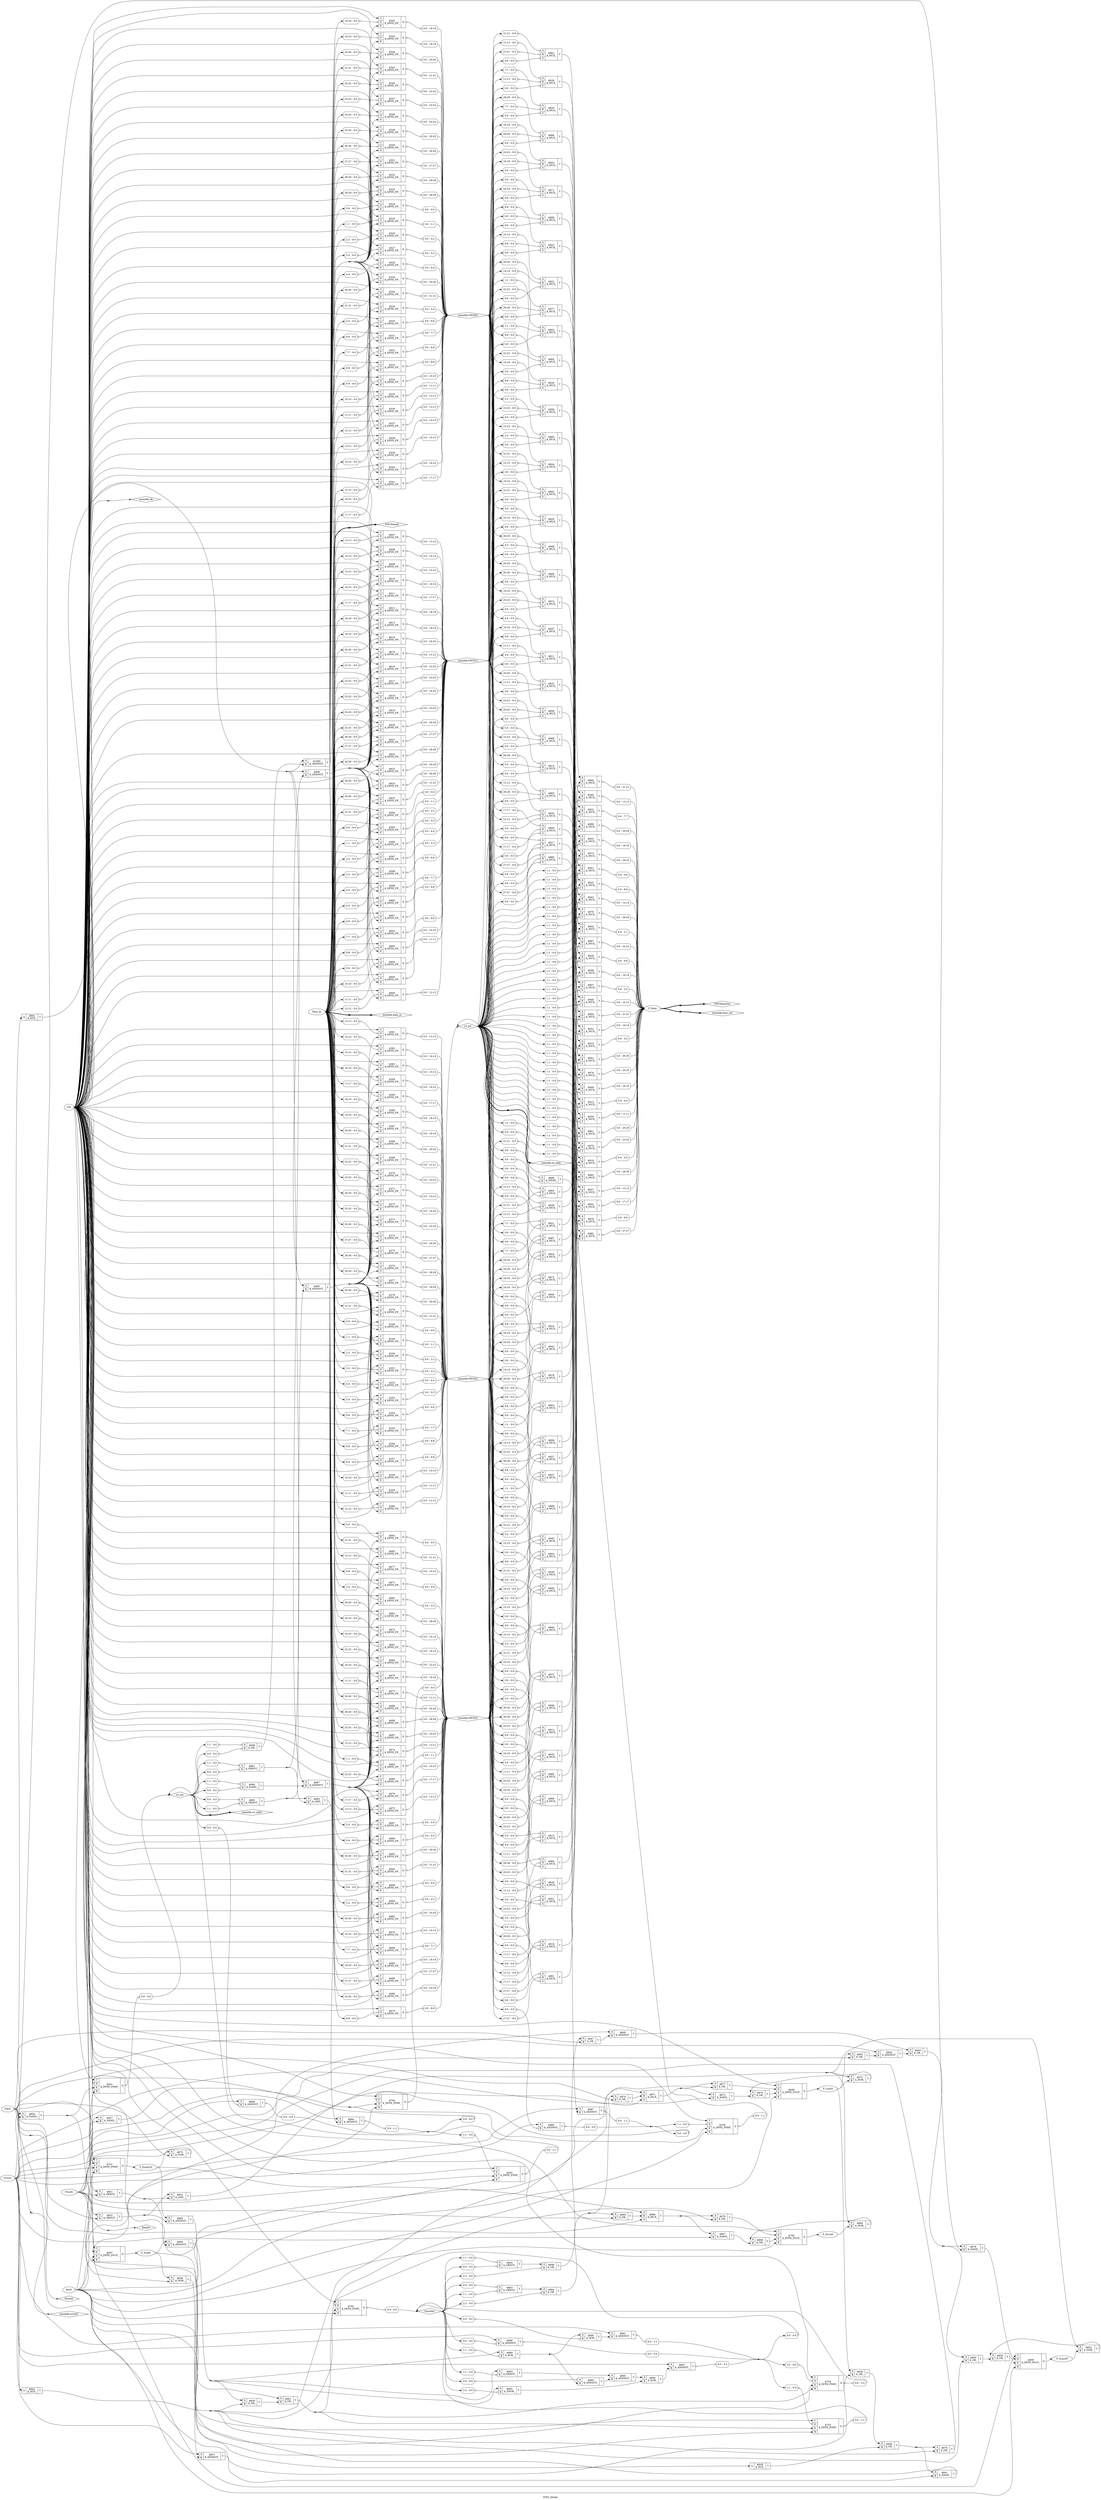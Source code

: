 digraph "FIFO_Model" {
label="FIFO_Model";
rankdir="LR";
remincross=true;
n129 [ shape=octagon, label="Clk", color="black", fontcolor="black" ];
n130 [ shape=octagon, label="Data_In", color="black", fontcolor="black" ];
n131 [ shape=octagon, label="FClrN", color="black", fontcolor="black" ];
n132 [ shape=diamond, label="FIFODataIn", color="black", fontcolor="black" ];
n133 [ shape=diamond, label="FIFODataOut", color="black", fontcolor="black" ];
n134 [ shape=octagon, label="FInN", color="black", fontcolor="black" ];
n135 [ shape=octagon, label="FOutN", color="black", fontcolor="black" ];
n136 [ shape=octagon, label="F_Data", color="black", fontcolor="black" ];
n137 [ shape=octagon, label="F_EmptyN", color="black", fontcolor="black" ];
n138 [ shape=octagon, label="F_FirstN", color="black", fontcolor="black" ];
n139 [ shape=octagon, label="F_FullN", color="black", fontcolor="black" ];
n140 [ shape=octagon, label="F_LastN", color="black", fontcolor="black" ];
n141 [ shape=octagon, label="F_SLastN", color="black", fontcolor="black" ];
n142 [ shape=diamond, label="ReadN", color="black", fontcolor="black" ];
n143 [ shape=octagon, label="RstN", color="black", fontcolor="black" ];
n144 [ shape=diamond, label="WriteN", color="black", fontcolor="black" ];
n145 [ shape=diamond, label="fcounter", color="black", fontcolor="black" ];
n146 [ shape=diamond, label="memblk.FIFO[0]", color="black", fontcolor="black" ];
n147 [ shape=diamond, label="memblk.FIFO[1]", color="black", fontcolor="black" ];
n148 [ shape=diamond, label="memblk.FIFO[2]", color="black", fontcolor="black" ];
n149 [ shape=diamond, label="memblk.FIFO[3]", color="black", fontcolor="black" ];
n150 [ shape=diamond, label="memblk.clk", color="black", fontcolor="black" ];
n151 [ shape=diamond, label="memblk.data_in", color="black", fontcolor="black" ];
n152 [ shape=diamond, label="memblk.data_out", color="black", fontcolor="black" ];
n153 [ shape=diamond, label="memblk.rd_addr", color="black", fontcolor="black" ];
n154 [ shape=diamond, label="memblk.wr_addr", color="black", fontcolor="black" ];
n155 [ shape=diamond, label="memblk.writeN", color="black", fontcolor="black" ];
n156 [ shape=diamond, label="rd_ptr", color="black", fontcolor="black" ];
n157 [ shape=diamond, label="wr_ptr", color="black", fontcolor="black" ];
c161 [ shape=record, label="{{<p158> A|<p159> B}|$1000\n$_ANDNOT_|{<p160> Y}}",  ];
c162 [ shape=record, label="{{<p158> A|<p159> B}|$836\n$_NOR_|{<p160> Y}}",  ];
c163 [ shape=record, label="{{<p158> A|<p159> B}|$837\n$_ANDNOT_|{<p160> Y}}",  ];
c164 [ shape=record, label="{{<p158> A}|$838\n$_NOT_|{<p160> Y}}",  ];
c165 [ shape=record, label="{{<p158> A|<p159> B}|$839\n$_OR_|{<p160> Y}}",  ];
c166 [ shape=record, label="{{<p158> A|<p159> B}|$840\n$_OR_|{<p160> Y}}",  ];
c167 [ shape=record, label="{{<p158> A|<p159> B}|$841\n$_NAND_|{<p160> Y}}",  ];
c168 [ shape=record, label="{{<p158> A}|$842\n$_NOT_|{<p160> Y}}",  ];
c169 [ shape=record, label="{{<p158> A|<p159> B}|$843\n$_OR_|{<p160> Y}}",  ];
c170 [ shape=record, label="{{<p158> A|<p159> B}|$844\n$_ANDNOT_|{<p160> Y}}",  ];
c171 [ shape=record, label="{{<p158> A|<p159> B}|$845\n$_ORNOT_|{<p160> Y}}",  ];
x0 [ shape=record, style=rounded, label="<s0> 1:1 - 0:0 ", color="black", fontcolor="black" ];
x0:e -> c171:p158:w [arrowhead=odiamond, arrowtail=odiamond, dir=both, color="black", fontcolor="black", label=""];
x1 [ shape=record, style=rounded, label="<s0> 0:0 - 0:0 ", color="black", fontcolor="black" ];
x1:e -> c171:p159:w [arrowhead=odiamond, arrowtail=odiamond, dir=both, color="black", fontcolor="black", label=""];
c172 [ shape=record, label="{{<p158> A|<p159> B}|$846\n$_OR_|{<p160> Y}}",  ];
x2 [ shape=record, style=rounded, label="<s0> 2:2 - 0:0 ", color="black", fontcolor="black" ];
x2:e -> c172:p159:w [arrowhead=odiamond, arrowtail=odiamond, dir=both, color="black", fontcolor="black", label=""];
c173 [ shape=record, label="{{<p158> A|<p159> B}|$847\n$_OR_|{<p160> Y}}",  ];
c174 [ shape=record, label="{{<p158> A|<p159> B}|$848\n$_ANDNOT_|{<p160> Y}}",  ];
c175 [ shape=record, label="{{<p158> A|<p159> B}|$849\n$_OR_|{<p160> Y}}",  ];
c176 [ shape=record, label="{{<p158> A|<p159> B}|$850\n$_OR_|{<p160> Y}}",  ];
c177 [ shape=record, label="{{<p158> A|<p159> B}|$851\n$_ORNOT_|{<p160> Y}}",  ];
c178 [ shape=record, label="{{<p158> A|<p159> B}|$852\n$_ORNOT_|{<p160> Y}}",  ];
c179 [ shape=record, label="{{<p158> A|<p159> B}|$853\n$_AND_|{<p160> Y}}",  ];
c180 [ shape=record, label="{{<p158> A|<p159> B}|$854\n$_NOR_|{<p160> Y}}",  ];
c181 [ shape=record, label="{{<p158> A|<p159> B}|$855\n$_OR_|{<p160> Y}}",  ];
c182 [ shape=record, label="{{<p158> A|<p159> B}|$856\n$_NAND_|{<p160> Y}}",  ];
c183 [ shape=record, label="{{<p158> A|<p159> B}|$857\n$_NAND_|{<p160> Y}}",  ];
c184 [ shape=record, label="{{<p158> A|<p159> B}|$858\n$_ANDNOT_|{<p160> Y}}",  ];
c185 [ shape=record, label="{{<p158> A|<p159> B}|$859\n$_OR_|{<p160> Y}}",  ];
c186 [ shape=record, label="{{<p158> A|<p159> B}|$860\n$_ANDNOT_|{<p160> Y}}",  ];
c187 [ shape=record, label="{{<p158> A|<p159> B}|$861\n$_OR_|{<p160> Y}}",  ];
c188 [ shape=record, label="{{<p158> A}|$862\n$_NOT_|{<p160> Y}}",  ];
c189 [ shape=record, label="{{<p158> A|<p159> B}|$863\n$_ORNOT_|{<p160> Y}}",  ];
x3 [ shape=record, style=rounded, label="<s0> 0:0 - 0:0 ", color="black", fontcolor="black" ];
x3:e -> c189:p158:w [arrowhead=odiamond, arrowtail=odiamond, dir=both, color="black", fontcolor="black", label=""];
x4 [ shape=record, style=rounded, label="<s0> 1:1 - 0:0 ", color="black", fontcolor="black" ];
x4:e -> c189:p159:w [arrowhead=odiamond, arrowtail=odiamond, dir=both, color="black", fontcolor="black", label=""];
c190 [ shape=record, label="{{<p158> A|<p159> B}|$864\n$_OR_|{<p160> Y}}",  ];
x5 [ shape=record, style=rounded, label="<s0> 2:2 - 0:0 ", color="black", fontcolor="black" ];
x5:e -> c190:p159:w [arrowhead=odiamond, arrowtail=odiamond, dir=both, color="black", fontcolor="black", label=""];
c191 [ shape=record, label="{{<p158> A|<p159> B}|$865\n$_OR_|{<p160> Y}}",  ];
c193 [ shape=record, label="{{<p158> A|<p159> B|<p192> S}|$866\n$_MUX_|{<p160> Y}}",  ];
c194 [ shape=record, label="{{<p158> A|<p159> B}|$867\n$_NAND_|{<p160> Y}}",  ];
c195 [ shape=record, label="{{<p158> A|<p159> B}|$868\n$_NOR_|{<p160> Y}}",  ];
c196 [ shape=record, label="{{<p158> A|<p159> B}|$869\n$_OR_|{<p160> Y}}",  ];
c197 [ shape=record, label="{{<p158> A|<p159> B}|$870\n$_OR_|{<p160> Y}}",  ];
c198 [ shape=record, label="{{<p158> A|<p159> B|<p192> S}|$871\n$_MUX_|{<p160> Y}}",  ];
c199 [ shape=record, label="{{<p158> A|<p159> B}|$872\n$_NAND_|{<p160> Y}}",  ];
c200 [ shape=record, label="{{<p158> A|<p159> B}|$873\n$_NOR_|{<p160> Y}}",  ];
c201 [ shape=record, label="{{<p158> A|<p159> B}|$874\n$_OR_|{<p160> Y}}",  ];
c202 [ shape=record, label="{{<p158> A|<p159> B}|$875\n$_NOR_|{<p160> Y}}",  ];
c203 [ shape=record, label="{{<p158> A|<p159> B}|$876\n$_OR_|{<p160> Y}}",  ];
c204 [ shape=record, label="{{<p158> A|<p159> B}|$877\n$_OR_|{<p160> Y}}",  ];
c205 [ shape=record, label="{{<p158> A|<p159> B}|$878\n$_NAND_|{<p160> Y}}",  ];
c206 [ shape=record, label="{{<p158> A|<p159> B}|$879\n$_OR_|{<p160> Y}}",  ];
c207 [ shape=record, label="{{<p158> A|<p159> B}|$880\n$_ANDNOT_|{<p160> Y}}",  ];
x6 [ shape=record, style=rounded, label="<s0> 0:0 - 0:0 ", color="black", fontcolor="black" ];
x6:e -> c207:p159:w [arrowhead=odiamond, arrowtail=odiamond, dir=both, color="black", fontcolor="black", label=""];
x7 [ shape=record, style=rounded, label="<s0> 0:0 - 0:0 ", color="black", fontcolor="black" ];
c207:p160:e -> x7:w [arrowhead=odiamond, arrowtail=odiamond, dir=both, color="black", fontcolor="black", label=""];
c208 [ shape=record, label="{{<p158> A|<p159> B}|$881\n$_ORNOT_|{<p160> Y}}",  ];
x8 [ shape=record, style=rounded, label="<s0> 1:1 - 0:0 ", color="black", fontcolor="black" ];
x8:e -> c208:p158:w [arrowhead=odiamond, arrowtail=odiamond, dir=both, color="black", fontcolor="black", label=""];
x9 [ shape=record, style=rounded, label="<s0> 0:0 - 0:0 ", color="black", fontcolor="black" ];
x9:e -> c208:p159:w [arrowhead=odiamond, arrowtail=odiamond, dir=both, color="black", fontcolor="black", label=""];
c209 [ shape=record, label="{{<p158> A|<p159> B}|$882\n$_ORNOT_|{<p160> Y}}",  ];
x10 [ shape=record, style=rounded, label="<s0> 0:0 - 0:0 ", color="black", fontcolor="black" ];
x10:e -> c209:p158:w [arrowhead=odiamond, arrowtail=odiamond, dir=both, color="black", fontcolor="black", label=""];
x11 [ shape=record, style=rounded, label="<s0> 1:1 - 0:0 ", color="black", fontcolor="black" ];
x11:e -> c209:p159:w [arrowhead=odiamond, arrowtail=odiamond, dir=both, color="black", fontcolor="black", label=""];
c210 [ shape=record, label="{{<p158> A|<p159> B}|$883\n$_AND_|{<p160> Y}}",  ];
c211 [ shape=record, label="{{<p158> A|<p159> B}|$884\n$_ANDNOT_|{<p160> Y}}",  ];
x12 [ shape=record, style=rounded, label="<s0> 0:0 - 1:1 ", color="black", fontcolor="black" ];
c211:p160:e -> x12:w [arrowhead=odiamond, arrowtail=odiamond, dir=both, color="black", fontcolor="black", label=""];
c212 [ shape=record, label="{{<p158> A|<p159> B}|$885\n$_ANDNOT_|{<p160> Y}}",  ];
x13 [ shape=record, style=rounded, label="<s0> 0:0 - 0:0 ", color="black", fontcolor="black" ];
x13:e -> c212:p159:w [arrowhead=odiamond, arrowtail=odiamond, dir=both, color="black", fontcolor="black", label=""];
x14 [ shape=record, style=rounded, label="<s0> 0:0 - 0:0 ", color="black", fontcolor="black" ];
c212:p160:e -> x14:w [arrowhead=odiamond, arrowtail=odiamond, dir=both, color="black", fontcolor="black", label=""];
c213 [ shape=record, label="{{<p158> A|<p159> B}|$886\n$_XNOR_|{<p160> Y}}",  ];
x15 [ shape=record, style=rounded, label="<s0> 1:1 - 0:0 ", color="black", fontcolor="black" ];
x15:e -> c213:p158:w [arrowhead=odiamond, arrowtail=odiamond, dir=both, color="black", fontcolor="black", label=""];
x16 [ shape=record, style=rounded, label="<s0> 0:0 - 0:0 ", color="black", fontcolor="black" ];
x16:e -> c213:p159:w [arrowhead=odiamond, arrowtail=odiamond, dir=both, color="black", fontcolor="black", label=""];
c214 [ shape=record, label="{{<p158> A|<p159> B}|$887\n$_ANDNOT_|{<p160> Y}}",  ];
x17 [ shape=record, style=rounded, label="<s0> 0:0 - 1:1 ", color="black", fontcolor="black" ];
c214:p160:e -> x17:w [arrowhead=odiamond, arrowtail=odiamond, dir=both, color="black", fontcolor="black", label=""];
c215 [ shape=record, label="{{<p158> A|<p159> B}|$888\n$_ANDNOT_|{<p160> Y}}",  ];
x18 [ shape=record, style=rounded, label="<s0> 0:0 - 0:0 ", color="black", fontcolor="black" ];
x18:e -> c215:p159:w [arrowhead=odiamond, arrowtail=odiamond, dir=both, color="black", fontcolor="black", label=""];
x19 [ shape=record, style=rounded, label="<s0> 0:0 - 0:0 ", color="black", fontcolor="black" ];
c215:p160:e -> x19:w [arrowhead=odiamond, arrowtail=odiamond, dir=both, color="black", fontcolor="black", label=""];
c216 [ shape=record, label="{{<p158> A|<p159> B}|$889\n$_XOR_|{<p160> Y}}",  ];
x20 [ shape=record, style=rounded, label="<s0> 1:1 - 0:0 ", color="black", fontcolor="black" ];
x20:e -> c216:p159:w [arrowhead=odiamond, arrowtail=odiamond, dir=both, color="black", fontcolor="black", label=""];
c217 [ shape=record, label="{{<p158> A|<p159> B}|$890\n$_XOR_|{<p160> Y}}",  ];
x21 [ shape=record, style=rounded, label="<s0> 0:0 - 0:0 ", color="black", fontcolor="black" ];
x21:e -> c217:p159:w [arrowhead=odiamond, arrowtail=odiamond, dir=both, color="black", fontcolor="black", label=""];
c218 [ shape=record, label="{{<p158> A|<p159> B}|$891\n$_ANDNOT_|{<p160> Y}}",  ];
x22 [ shape=record, style=rounded, label="<s0> 0:0 - 1:1 ", color="black", fontcolor="black" ];
c218:p160:e -> x22:w [arrowhead=odiamond, arrowtail=odiamond, dir=both, color="black", fontcolor="black", label=""];
c219 [ shape=record, label="{{<p158> A|<p159> B}|$892\n$_XNOR_|{<p160> Y}}",  ];
x23 [ shape=record, style=rounded, label="<s0> 2:2 - 0:0 ", color="black", fontcolor="black" ];
x23:e -> c219:p159:w [arrowhead=odiamond, arrowtail=odiamond, dir=both, color="black", fontcolor="black", label=""];
c220 [ shape=record, label="{{<p158> A|<p159> B}|$893\n$_ORNOT_|{<p160> Y}}",  ];
x24 [ shape=record, style=rounded, label="<s0> 1:1 - 0:0 ", color="black", fontcolor="black" ];
x24:e -> c220:p159:w [arrowhead=odiamond, arrowtail=odiamond, dir=both, color="black", fontcolor="black", label=""];
c221 [ shape=record, label="{{<p158> A|<p159> B}|$894\n$_ANDNOT_|{<p160> Y}}",  ];
x25 [ shape=record, style=rounded, label="<s0> 0:0 - 0:0 ", color="black", fontcolor="black" ];
x25:e -> c221:p158:w [arrowhead=odiamond, arrowtail=odiamond, dir=both, color="black", fontcolor="black", label=""];
c222 [ shape=record, label="{{<p158> A|<p159> B}|$895\n$_ANDNOT_|{<p160> Y}}",  ];
c223 [ shape=record, label="{{<p158> A|<p159> B}|$896\n$_XOR_|{<p160> Y}}",  ];
c224 [ shape=record, label="{{<p158> A|<p159> B}|$897\n$_ANDNOT_|{<p160> Y}}",  ];
x26 [ shape=record, style=rounded, label="<s0> 0:0 - 2:2 ", color="black", fontcolor="black" ];
c224:p160:e -> x26:w [arrowhead=odiamond, arrowtail=odiamond, dir=both, color="black", fontcolor="black", label=""];
c225 [ shape=record, label="{{<p158> A|<p159> B|<p192> S}|$899\n$_MUX_|{<p160> Y}}",  ];
x27 [ shape=record, style=rounded, label="<s0> 0:0 - 0:0 ", color="black", fontcolor="black" ];
x27:e -> c225:p158:w [arrowhead=odiamond, arrowtail=odiamond, dir=both, color="black", fontcolor="black", label=""];
x28 [ shape=record, style=rounded, label="<s0> 0:0 - 0:0 ", color="black", fontcolor="black" ];
x28:e -> c225:p159:w [arrowhead=odiamond, arrowtail=odiamond, dir=both, color="black", fontcolor="black", label=""];
x29 [ shape=record, style=rounded, label="<s0> 0:0 - 0:0 ", color="black", fontcolor="black" ];
x29:e -> c225:p192:w [arrowhead=odiamond, arrowtail=odiamond, dir=both, color="black", fontcolor="black", label=""];
c226 [ shape=record, label="{{<p158> A|<p159> B|<p192> S}|$900\n$_MUX_|{<p160> Y}}",  ];
x30 [ shape=record, style=rounded, label="<s0> 0:0 - 0:0 ", color="black", fontcolor="black" ];
x30:e -> c226:p158:w [arrowhead=odiamond, arrowtail=odiamond, dir=both, color="black", fontcolor="black", label=""];
x31 [ shape=record, style=rounded, label="<s0> 0:0 - 0:0 ", color="black", fontcolor="black" ];
x31:e -> c226:p159:w [arrowhead=odiamond, arrowtail=odiamond, dir=both, color="black", fontcolor="black", label=""];
x32 [ shape=record, style=rounded, label="<s0> 0:0 - 0:0 ", color="black", fontcolor="black" ];
x32:e -> c226:p192:w [arrowhead=odiamond, arrowtail=odiamond, dir=both, color="black", fontcolor="black", label=""];
c227 [ shape=record, label="{{<p158> A|<p159> B|<p192> S}|$901\n$_MUX_|{<p160> Y}}",  ];
x33 [ shape=record, style=rounded, label="<s0> 1:1 - 0:0 ", color="black", fontcolor="black" ];
x33:e -> c227:p192:w [arrowhead=odiamond, arrowtail=odiamond, dir=both, color="black", fontcolor="black", label=""];
x34 [ shape=record, style=rounded, label="<s0> 0:0 - 0:0 ", color="black", fontcolor="black" ];
c227:p160:e -> x34:w [arrowhead=odiamond, arrowtail=odiamond, dir=both, color="black", fontcolor="black", label=""];
c228 [ shape=record, label="{{<p158> A|<p159> B|<p192> S}|$902\n$_MUX_|{<p160> Y}}",  ];
x35 [ shape=record, style=rounded, label="<s0> 1:1 - 0:0 ", color="black", fontcolor="black" ];
x35:e -> c228:p158:w [arrowhead=odiamond, arrowtail=odiamond, dir=both, color="black", fontcolor="black", label=""];
x36 [ shape=record, style=rounded, label="<s0> 1:1 - 0:0 ", color="black", fontcolor="black" ];
x36:e -> c228:p159:w [arrowhead=odiamond, arrowtail=odiamond, dir=both, color="black", fontcolor="black", label=""];
x37 [ shape=record, style=rounded, label="<s0> 0:0 - 0:0 ", color="black", fontcolor="black" ];
x37:e -> c228:p192:w [arrowhead=odiamond, arrowtail=odiamond, dir=both, color="black", fontcolor="black", label=""];
c229 [ shape=record, label="{{<p158> A|<p159> B|<p192> S}|$903\n$_MUX_|{<p160> Y}}",  ];
x38 [ shape=record, style=rounded, label="<s0> 1:1 - 0:0 ", color="black", fontcolor="black" ];
x38:e -> c229:p158:w [arrowhead=odiamond, arrowtail=odiamond, dir=both, color="black", fontcolor="black", label=""];
x39 [ shape=record, style=rounded, label="<s0> 1:1 - 0:0 ", color="black", fontcolor="black" ];
x39:e -> c229:p159:w [arrowhead=odiamond, arrowtail=odiamond, dir=both, color="black", fontcolor="black", label=""];
x40 [ shape=record, style=rounded, label="<s0> 0:0 - 0:0 ", color="black", fontcolor="black" ];
x40:e -> c229:p192:w [arrowhead=odiamond, arrowtail=odiamond, dir=both, color="black", fontcolor="black", label=""];
c230 [ shape=record, label="{{<p158> A|<p159> B|<p192> S}|$904\n$_MUX_|{<p160> Y}}",  ];
x41 [ shape=record, style=rounded, label="<s0> 1:1 - 0:0 ", color="black", fontcolor="black" ];
x41:e -> c230:p192:w [arrowhead=odiamond, arrowtail=odiamond, dir=both, color="black", fontcolor="black", label=""];
x42 [ shape=record, style=rounded, label="<s0> 0:0 - 1:1 ", color="black", fontcolor="black" ];
c230:p160:e -> x42:w [arrowhead=odiamond, arrowtail=odiamond, dir=both, color="black", fontcolor="black", label=""];
c231 [ shape=record, label="{{<p158> A|<p159> B|<p192> S}|$905\n$_MUX_|{<p160> Y}}",  ];
x43 [ shape=record, style=rounded, label="<s0> 2:2 - 0:0 ", color="black", fontcolor="black" ];
x43:e -> c231:p158:w [arrowhead=odiamond, arrowtail=odiamond, dir=both, color="black", fontcolor="black", label=""];
x44 [ shape=record, style=rounded, label="<s0> 2:2 - 0:0 ", color="black", fontcolor="black" ];
x44:e -> c231:p159:w [arrowhead=odiamond, arrowtail=odiamond, dir=both, color="black", fontcolor="black", label=""];
x45 [ shape=record, style=rounded, label="<s0> 0:0 - 0:0 ", color="black", fontcolor="black" ];
x45:e -> c231:p192:w [arrowhead=odiamond, arrowtail=odiamond, dir=both, color="black", fontcolor="black", label=""];
c232 [ shape=record, label="{{<p158> A|<p159> B|<p192> S}|$906\n$_MUX_|{<p160> Y}}",  ];
x46 [ shape=record, style=rounded, label="<s0> 2:2 - 0:0 ", color="black", fontcolor="black" ];
x46:e -> c232:p158:w [arrowhead=odiamond, arrowtail=odiamond, dir=both, color="black", fontcolor="black", label=""];
x47 [ shape=record, style=rounded, label="<s0> 2:2 - 0:0 ", color="black", fontcolor="black" ];
x47:e -> c232:p159:w [arrowhead=odiamond, arrowtail=odiamond, dir=both, color="black", fontcolor="black", label=""];
x48 [ shape=record, style=rounded, label="<s0> 0:0 - 0:0 ", color="black", fontcolor="black" ];
x48:e -> c232:p192:w [arrowhead=odiamond, arrowtail=odiamond, dir=both, color="black", fontcolor="black", label=""];
c233 [ shape=record, label="{{<p158> A|<p159> B|<p192> S}|$907\n$_MUX_|{<p160> Y}}",  ];
x49 [ shape=record, style=rounded, label="<s0> 1:1 - 0:0 ", color="black", fontcolor="black" ];
x49:e -> c233:p192:w [arrowhead=odiamond, arrowtail=odiamond, dir=both, color="black", fontcolor="black", label=""];
x50 [ shape=record, style=rounded, label="<s0> 0:0 - 2:2 ", color="black", fontcolor="black" ];
c233:p160:e -> x50:w [arrowhead=odiamond, arrowtail=odiamond, dir=both, color="black", fontcolor="black", label=""];
c234 [ shape=record, label="{{<p158> A|<p159> B|<p192> S}|$908\n$_MUX_|{<p160> Y}}",  ];
x51 [ shape=record, style=rounded, label="<s0> 3:3 - 0:0 ", color="black", fontcolor="black" ];
x51:e -> c234:p158:w [arrowhead=odiamond, arrowtail=odiamond, dir=both, color="black", fontcolor="black", label=""];
x52 [ shape=record, style=rounded, label="<s0> 3:3 - 0:0 ", color="black", fontcolor="black" ];
x52:e -> c234:p159:w [arrowhead=odiamond, arrowtail=odiamond, dir=both, color="black", fontcolor="black", label=""];
x53 [ shape=record, style=rounded, label="<s0> 0:0 - 0:0 ", color="black", fontcolor="black" ];
x53:e -> c234:p192:w [arrowhead=odiamond, arrowtail=odiamond, dir=both, color="black", fontcolor="black", label=""];
c235 [ shape=record, label="{{<p158> A|<p159> B|<p192> S}|$909\n$_MUX_|{<p160> Y}}",  ];
x54 [ shape=record, style=rounded, label="<s0> 3:3 - 0:0 ", color="black", fontcolor="black" ];
x54:e -> c235:p158:w [arrowhead=odiamond, arrowtail=odiamond, dir=both, color="black", fontcolor="black", label=""];
x55 [ shape=record, style=rounded, label="<s0> 3:3 - 0:0 ", color="black", fontcolor="black" ];
x55:e -> c235:p159:w [arrowhead=odiamond, arrowtail=odiamond, dir=both, color="black", fontcolor="black", label=""];
x56 [ shape=record, style=rounded, label="<s0> 0:0 - 0:0 ", color="black", fontcolor="black" ];
x56:e -> c235:p192:w [arrowhead=odiamond, arrowtail=odiamond, dir=both, color="black", fontcolor="black", label=""];
c236 [ shape=record, label="{{<p158> A|<p159> B|<p192> S}|$910\n$_MUX_|{<p160> Y}}",  ];
x57 [ shape=record, style=rounded, label="<s0> 1:1 - 0:0 ", color="black", fontcolor="black" ];
x57:e -> c236:p192:w [arrowhead=odiamond, arrowtail=odiamond, dir=both, color="black", fontcolor="black", label=""];
x58 [ shape=record, style=rounded, label="<s0> 0:0 - 3:3 ", color="black", fontcolor="black" ];
c236:p160:e -> x58:w [arrowhead=odiamond, arrowtail=odiamond, dir=both, color="black", fontcolor="black", label=""];
c237 [ shape=record, label="{{<p158> A|<p159> B|<p192> S}|$911\n$_MUX_|{<p160> Y}}",  ];
x59 [ shape=record, style=rounded, label="<s0> 4:4 - 0:0 ", color="black", fontcolor="black" ];
x59:e -> c237:p158:w [arrowhead=odiamond, arrowtail=odiamond, dir=both, color="black", fontcolor="black", label=""];
x60 [ shape=record, style=rounded, label="<s0> 4:4 - 0:0 ", color="black", fontcolor="black" ];
x60:e -> c237:p159:w [arrowhead=odiamond, arrowtail=odiamond, dir=both, color="black", fontcolor="black", label=""];
x61 [ shape=record, style=rounded, label="<s0> 0:0 - 0:0 ", color="black", fontcolor="black" ];
x61:e -> c237:p192:w [arrowhead=odiamond, arrowtail=odiamond, dir=both, color="black", fontcolor="black", label=""];
c238 [ shape=record, label="{{<p158> A|<p159> B|<p192> S}|$912\n$_MUX_|{<p160> Y}}",  ];
x62 [ shape=record, style=rounded, label="<s0> 4:4 - 0:0 ", color="black", fontcolor="black" ];
x62:e -> c238:p158:w [arrowhead=odiamond, arrowtail=odiamond, dir=both, color="black", fontcolor="black", label=""];
x63 [ shape=record, style=rounded, label="<s0> 4:4 - 0:0 ", color="black", fontcolor="black" ];
x63:e -> c238:p159:w [arrowhead=odiamond, arrowtail=odiamond, dir=both, color="black", fontcolor="black", label=""];
x64 [ shape=record, style=rounded, label="<s0> 0:0 - 0:0 ", color="black", fontcolor="black" ];
x64:e -> c238:p192:w [arrowhead=odiamond, arrowtail=odiamond, dir=both, color="black", fontcolor="black", label=""];
c239 [ shape=record, label="{{<p158> A|<p159> B|<p192> S}|$913\n$_MUX_|{<p160> Y}}",  ];
x65 [ shape=record, style=rounded, label="<s0> 1:1 - 0:0 ", color="black", fontcolor="black" ];
x65:e -> c239:p192:w [arrowhead=odiamond, arrowtail=odiamond, dir=both, color="black", fontcolor="black", label=""];
x66 [ shape=record, style=rounded, label="<s0> 0:0 - 4:4 ", color="black", fontcolor="black" ];
c239:p160:e -> x66:w [arrowhead=odiamond, arrowtail=odiamond, dir=both, color="black", fontcolor="black", label=""];
c240 [ shape=record, label="{{<p158> A|<p159> B|<p192> S}|$914\n$_MUX_|{<p160> Y}}",  ];
x67 [ shape=record, style=rounded, label="<s0> 5:5 - 0:0 ", color="black", fontcolor="black" ];
x67:e -> c240:p158:w [arrowhead=odiamond, arrowtail=odiamond, dir=both, color="black", fontcolor="black", label=""];
x68 [ shape=record, style=rounded, label="<s0> 5:5 - 0:0 ", color="black", fontcolor="black" ];
x68:e -> c240:p159:w [arrowhead=odiamond, arrowtail=odiamond, dir=both, color="black", fontcolor="black", label=""];
x69 [ shape=record, style=rounded, label="<s0> 0:0 - 0:0 ", color="black", fontcolor="black" ];
x69:e -> c240:p192:w [arrowhead=odiamond, arrowtail=odiamond, dir=both, color="black", fontcolor="black", label=""];
c241 [ shape=record, label="{{<p158> A|<p159> B|<p192> S}|$915\n$_MUX_|{<p160> Y}}",  ];
x70 [ shape=record, style=rounded, label="<s0> 5:5 - 0:0 ", color="black", fontcolor="black" ];
x70:e -> c241:p158:w [arrowhead=odiamond, arrowtail=odiamond, dir=both, color="black", fontcolor="black", label=""];
x71 [ shape=record, style=rounded, label="<s0> 5:5 - 0:0 ", color="black", fontcolor="black" ];
x71:e -> c241:p159:w [arrowhead=odiamond, arrowtail=odiamond, dir=both, color="black", fontcolor="black", label=""];
x72 [ shape=record, style=rounded, label="<s0> 0:0 - 0:0 ", color="black", fontcolor="black" ];
x72:e -> c241:p192:w [arrowhead=odiamond, arrowtail=odiamond, dir=both, color="black", fontcolor="black", label=""];
c242 [ shape=record, label="{{<p158> A|<p159> B|<p192> S}|$916\n$_MUX_|{<p160> Y}}",  ];
x73 [ shape=record, style=rounded, label="<s0> 1:1 - 0:0 ", color="black", fontcolor="black" ];
x73:e -> c242:p192:w [arrowhead=odiamond, arrowtail=odiamond, dir=both, color="black", fontcolor="black", label=""];
x74 [ shape=record, style=rounded, label="<s0> 0:0 - 5:5 ", color="black", fontcolor="black" ];
c242:p160:e -> x74:w [arrowhead=odiamond, arrowtail=odiamond, dir=both, color="black", fontcolor="black", label=""];
c243 [ shape=record, label="{{<p158> A|<p159> B|<p192> S}|$917\n$_MUX_|{<p160> Y}}",  ];
x75 [ shape=record, style=rounded, label="<s0> 6:6 - 0:0 ", color="black", fontcolor="black" ];
x75:e -> c243:p158:w [arrowhead=odiamond, arrowtail=odiamond, dir=both, color="black", fontcolor="black", label=""];
x76 [ shape=record, style=rounded, label="<s0> 6:6 - 0:0 ", color="black", fontcolor="black" ];
x76:e -> c243:p159:w [arrowhead=odiamond, arrowtail=odiamond, dir=both, color="black", fontcolor="black", label=""];
x77 [ shape=record, style=rounded, label="<s0> 0:0 - 0:0 ", color="black", fontcolor="black" ];
x77:e -> c243:p192:w [arrowhead=odiamond, arrowtail=odiamond, dir=both, color="black", fontcolor="black", label=""];
c244 [ shape=record, label="{{<p158> A|<p159> B|<p192> S}|$918\n$_MUX_|{<p160> Y}}",  ];
x78 [ shape=record, style=rounded, label="<s0> 6:6 - 0:0 ", color="black", fontcolor="black" ];
x78:e -> c244:p158:w [arrowhead=odiamond, arrowtail=odiamond, dir=both, color="black", fontcolor="black", label=""];
x79 [ shape=record, style=rounded, label="<s0> 6:6 - 0:0 ", color="black", fontcolor="black" ];
x79:e -> c244:p159:w [arrowhead=odiamond, arrowtail=odiamond, dir=both, color="black", fontcolor="black", label=""];
x80 [ shape=record, style=rounded, label="<s0> 0:0 - 0:0 ", color="black", fontcolor="black" ];
x80:e -> c244:p192:w [arrowhead=odiamond, arrowtail=odiamond, dir=both, color="black", fontcolor="black", label=""];
c245 [ shape=record, label="{{<p158> A|<p159> B|<p192> S}|$919\n$_MUX_|{<p160> Y}}",  ];
x81 [ shape=record, style=rounded, label="<s0> 1:1 - 0:0 ", color="black", fontcolor="black" ];
x81:e -> c245:p192:w [arrowhead=odiamond, arrowtail=odiamond, dir=both, color="black", fontcolor="black", label=""];
x82 [ shape=record, style=rounded, label="<s0> 0:0 - 6:6 ", color="black", fontcolor="black" ];
c245:p160:e -> x82:w [arrowhead=odiamond, arrowtail=odiamond, dir=both, color="black", fontcolor="black", label=""];
c246 [ shape=record, label="{{<p158> A|<p159> B|<p192> S}|$920\n$_MUX_|{<p160> Y}}",  ];
x83 [ shape=record, style=rounded, label="<s0> 7:7 - 0:0 ", color="black", fontcolor="black" ];
x83:e -> c246:p158:w [arrowhead=odiamond, arrowtail=odiamond, dir=both, color="black", fontcolor="black", label=""];
x84 [ shape=record, style=rounded, label="<s0> 7:7 - 0:0 ", color="black", fontcolor="black" ];
x84:e -> c246:p159:w [arrowhead=odiamond, arrowtail=odiamond, dir=both, color="black", fontcolor="black", label=""];
x85 [ shape=record, style=rounded, label="<s0> 0:0 - 0:0 ", color="black", fontcolor="black" ];
x85:e -> c246:p192:w [arrowhead=odiamond, arrowtail=odiamond, dir=both, color="black", fontcolor="black", label=""];
c247 [ shape=record, label="{{<p158> A|<p159> B|<p192> S}|$921\n$_MUX_|{<p160> Y}}",  ];
x86 [ shape=record, style=rounded, label="<s0> 7:7 - 0:0 ", color="black", fontcolor="black" ];
x86:e -> c247:p158:w [arrowhead=odiamond, arrowtail=odiamond, dir=both, color="black", fontcolor="black", label=""];
x87 [ shape=record, style=rounded, label="<s0> 7:7 - 0:0 ", color="black", fontcolor="black" ];
x87:e -> c247:p159:w [arrowhead=odiamond, arrowtail=odiamond, dir=both, color="black", fontcolor="black", label=""];
x88 [ shape=record, style=rounded, label="<s0> 0:0 - 0:0 ", color="black", fontcolor="black" ];
x88:e -> c247:p192:w [arrowhead=odiamond, arrowtail=odiamond, dir=both, color="black", fontcolor="black", label=""];
c248 [ shape=record, label="{{<p158> A|<p159> B|<p192> S}|$922\n$_MUX_|{<p160> Y}}",  ];
x89 [ shape=record, style=rounded, label="<s0> 1:1 - 0:0 ", color="black", fontcolor="black" ];
x89:e -> c248:p192:w [arrowhead=odiamond, arrowtail=odiamond, dir=both, color="black", fontcolor="black", label=""];
x90 [ shape=record, style=rounded, label="<s0> 0:0 - 7:7 ", color="black", fontcolor="black" ];
c248:p160:e -> x90:w [arrowhead=odiamond, arrowtail=odiamond, dir=both, color="black", fontcolor="black", label=""];
c249 [ shape=record, label="{{<p158> A|<p159> B|<p192> S}|$923\n$_MUX_|{<p160> Y}}",  ];
x91 [ shape=record, style=rounded, label="<s0> 8:8 - 0:0 ", color="black", fontcolor="black" ];
x91:e -> c249:p158:w [arrowhead=odiamond, arrowtail=odiamond, dir=both, color="black", fontcolor="black", label=""];
x92 [ shape=record, style=rounded, label="<s0> 8:8 - 0:0 ", color="black", fontcolor="black" ];
x92:e -> c249:p159:w [arrowhead=odiamond, arrowtail=odiamond, dir=both, color="black", fontcolor="black", label=""];
x93 [ shape=record, style=rounded, label="<s0> 0:0 - 0:0 ", color="black", fontcolor="black" ];
x93:e -> c249:p192:w [arrowhead=odiamond, arrowtail=odiamond, dir=both, color="black", fontcolor="black", label=""];
c250 [ shape=record, label="{{<p158> A|<p159> B|<p192> S}|$924\n$_MUX_|{<p160> Y}}",  ];
x94 [ shape=record, style=rounded, label="<s0> 8:8 - 0:0 ", color="black", fontcolor="black" ];
x94:e -> c250:p158:w [arrowhead=odiamond, arrowtail=odiamond, dir=both, color="black", fontcolor="black", label=""];
x95 [ shape=record, style=rounded, label="<s0> 8:8 - 0:0 ", color="black", fontcolor="black" ];
x95:e -> c250:p159:w [arrowhead=odiamond, arrowtail=odiamond, dir=both, color="black", fontcolor="black", label=""];
x96 [ shape=record, style=rounded, label="<s0> 0:0 - 0:0 ", color="black", fontcolor="black" ];
x96:e -> c250:p192:w [arrowhead=odiamond, arrowtail=odiamond, dir=both, color="black", fontcolor="black", label=""];
c251 [ shape=record, label="{{<p158> A|<p159> B|<p192> S}|$925\n$_MUX_|{<p160> Y}}",  ];
x97 [ shape=record, style=rounded, label="<s0> 1:1 - 0:0 ", color="black", fontcolor="black" ];
x97:e -> c251:p192:w [arrowhead=odiamond, arrowtail=odiamond, dir=both, color="black", fontcolor="black", label=""];
x98 [ shape=record, style=rounded, label="<s0> 0:0 - 8:8 ", color="black", fontcolor="black" ];
c251:p160:e -> x98:w [arrowhead=odiamond, arrowtail=odiamond, dir=both, color="black", fontcolor="black", label=""];
c252 [ shape=record, label="{{<p158> A|<p159> B|<p192> S}|$926\n$_MUX_|{<p160> Y}}",  ];
x99 [ shape=record, style=rounded, label="<s0> 9:9 - 0:0 ", color="black", fontcolor="black" ];
x99:e -> c252:p158:w [arrowhead=odiamond, arrowtail=odiamond, dir=both, color="black", fontcolor="black", label=""];
x100 [ shape=record, style=rounded, label="<s0> 9:9 - 0:0 ", color="black", fontcolor="black" ];
x100:e -> c252:p159:w [arrowhead=odiamond, arrowtail=odiamond, dir=both, color="black", fontcolor="black", label=""];
x101 [ shape=record, style=rounded, label="<s0> 0:0 - 0:0 ", color="black", fontcolor="black" ];
x101:e -> c252:p192:w [arrowhead=odiamond, arrowtail=odiamond, dir=both, color="black", fontcolor="black", label=""];
c253 [ shape=record, label="{{<p158> A|<p159> B|<p192> S}|$927\n$_MUX_|{<p160> Y}}",  ];
x102 [ shape=record, style=rounded, label="<s0> 9:9 - 0:0 ", color="black", fontcolor="black" ];
x102:e -> c253:p158:w [arrowhead=odiamond, arrowtail=odiamond, dir=both, color="black", fontcolor="black", label=""];
x103 [ shape=record, style=rounded, label="<s0> 9:9 - 0:0 ", color="black", fontcolor="black" ];
x103:e -> c253:p159:w [arrowhead=odiamond, arrowtail=odiamond, dir=both, color="black", fontcolor="black", label=""];
x104 [ shape=record, style=rounded, label="<s0> 0:0 - 0:0 ", color="black", fontcolor="black" ];
x104:e -> c253:p192:w [arrowhead=odiamond, arrowtail=odiamond, dir=both, color="black", fontcolor="black", label=""];
c254 [ shape=record, label="{{<p158> A|<p159> B|<p192> S}|$928\n$_MUX_|{<p160> Y}}",  ];
x105 [ shape=record, style=rounded, label="<s0> 1:1 - 0:0 ", color="black", fontcolor="black" ];
x105:e -> c254:p192:w [arrowhead=odiamond, arrowtail=odiamond, dir=both, color="black", fontcolor="black", label=""];
x106 [ shape=record, style=rounded, label="<s0> 0:0 - 9:9 ", color="black", fontcolor="black" ];
c254:p160:e -> x106:w [arrowhead=odiamond, arrowtail=odiamond, dir=both, color="black", fontcolor="black", label=""];
c255 [ shape=record, label="{{<p158> A|<p159> B|<p192> S}|$929\n$_MUX_|{<p160> Y}}",  ];
x107 [ shape=record, style=rounded, label="<s0> 10:10 - 0:0 ", color="black", fontcolor="black" ];
x107:e -> c255:p158:w [arrowhead=odiamond, arrowtail=odiamond, dir=both, color="black", fontcolor="black", label=""];
x108 [ shape=record, style=rounded, label="<s0> 10:10 - 0:0 ", color="black", fontcolor="black" ];
x108:e -> c255:p159:w [arrowhead=odiamond, arrowtail=odiamond, dir=both, color="black", fontcolor="black", label=""];
x109 [ shape=record, style=rounded, label="<s0> 0:0 - 0:0 ", color="black", fontcolor="black" ];
x109:e -> c255:p192:w [arrowhead=odiamond, arrowtail=odiamond, dir=both, color="black", fontcolor="black", label=""];
c256 [ shape=record, label="{{<p158> A|<p159> B|<p192> S}|$930\n$_MUX_|{<p160> Y}}",  ];
x110 [ shape=record, style=rounded, label="<s0> 10:10 - 0:0 ", color="black", fontcolor="black" ];
x110:e -> c256:p158:w [arrowhead=odiamond, arrowtail=odiamond, dir=both, color="black", fontcolor="black", label=""];
x111 [ shape=record, style=rounded, label="<s0> 10:10 - 0:0 ", color="black", fontcolor="black" ];
x111:e -> c256:p159:w [arrowhead=odiamond, arrowtail=odiamond, dir=both, color="black", fontcolor="black", label=""];
x112 [ shape=record, style=rounded, label="<s0> 0:0 - 0:0 ", color="black", fontcolor="black" ];
x112:e -> c256:p192:w [arrowhead=odiamond, arrowtail=odiamond, dir=both, color="black", fontcolor="black", label=""];
c257 [ shape=record, label="{{<p158> A|<p159> B|<p192> S}|$931\n$_MUX_|{<p160> Y}}",  ];
x113 [ shape=record, style=rounded, label="<s0> 1:1 - 0:0 ", color="black", fontcolor="black" ];
x113:e -> c257:p192:w [arrowhead=odiamond, arrowtail=odiamond, dir=both, color="black", fontcolor="black", label=""];
x114 [ shape=record, style=rounded, label="<s0> 0:0 - 10:10 ", color="black", fontcolor="black" ];
c257:p160:e -> x114:w [arrowhead=odiamond, arrowtail=odiamond, dir=both, color="black", fontcolor="black", label=""];
c258 [ shape=record, label="{{<p158> A|<p159> B|<p192> S}|$932\n$_MUX_|{<p160> Y}}",  ];
x115 [ shape=record, style=rounded, label="<s0> 11:11 - 0:0 ", color="black", fontcolor="black" ];
x115:e -> c258:p158:w [arrowhead=odiamond, arrowtail=odiamond, dir=both, color="black", fontcolor="black", label=""];
x116 [ shape=record, style=rounded, label="<s0> 11:11 - 0:0 ", color="black", fontcolor="black" ];
x116:e -> c258:p159:w [arrowhead=odiamond, arrowtail=odiamond, dir=both, color="black", fontcolor="black", label=""];
x117 [ shape=record, style=rounded, label="<s0> 0:0 - 0:0 ", color="black", fontcolor="black" ];
x117:e -> c258:p192:w [arrowhead=odiamond, arrowtail=odiamond, dir=both, color="black", fontcolor="black", label=""];
c259 [ shape=record, label="{{<p158> A|<p159> B|<p192> S}|$933\n$_MUX_|{<p160> Y}}",  ];
x118 [ shape=record, style=rounded, label="<s0> 11:11 - 0:0 ", color="black", fontcolor="black" ];
x118:e -> c259:p158:w [arrowhead=odiamond, arrowtail=odiamond, dir=both, color="black", fontcolor="black", label=""];
x119 [ shape=record, style=rounded, label="<s0> 11:11 - 0:0 ", color="black", fontcolor="black" ];
x119:e -> c259:p159:w [arrowhead=odiamond, arrowtail=odiamond, dir=both, color="black", fontcolor="black", label=""];
x120 [ shape=record, style=rounded, label="<s0> 0:0 - 0:0 ", color="black", fontcolor="black" ];
x120:e -> c259:p192:w [arrowhead=odiamond, arrowtail=odiamond, dir=both, color="black", fontcolor="black", label=""];
c260 [ shape=record, label="{{<p158> A|<p159> B|<p192> S}|$934\n$_MUX_|{<p160> Y}}",  ];
x121 [ shape=record, style=rounded, label="<s0> 1:1 - 0:0 ", color="black", fontcolor="black" ];
x121:e -> c260:p192:w [arrowhead=odiamond, arrowtail=odiamond, dir=both, color="black", fontcolor="black", label=""];
x122 [ shape=record, style=rounded, label="<s0> 0:0 - 11:11 ", color="black", fontcolor="black" ];
c260:p160:e -> x122:w [arrowhead=odiamond, arrowtail=odiamond, dir=both, color="black", fontcolor="black", label=""];
c261 [ shape=record, label="{{<p158> A|<p159> B|<p192> S}|$935\n$_MUX_|{<p160> Y}}",  ];
x123 [ shape=record, style=rounded, label="<s0> 12:12 - 0:0 ", color="black", fontcolor="black" ];
x123:e -> c261:p158:w [arrowhead=odiamond, arrowtail=odiamond, dir=both, color="black", fontcolor="black", label=""];
x124 [ shape=record, style=rounded, label="<s0> 12:12 - 0:0 ", color="black", fontcolor="black" ];
x124:e -> c261:p159:w [arrowhead=odiamond, arrowtail=odiamond, dir=both, color="black", fontcolor="black", label=""];
x125 [ shape=record, style=rounded, label="<s0> 0:0 - 0:0 ", color="black", fontcolor="black" ];
x125:e -> c261:p192:w [arrowhead=odiamond, arrowtail=odiamond, dir=both, color="black", fontcolor="black", label=""];
c262 [ shape=record, label="{{<p158> A|<p159> B|<p192> S}|$936\n$_MUX_|{<p160> Y}}",  ];
x126 [ shape=record, style=rounded, label="<s0> 12:12 - 0:0 ", color="black", fontcolor="black" ];
x126:e -> c262:p158:w [arrowhead=odiamond, arrowtail=odiamond, dir=both, color="black", fontcolor="black", label=""];
x127 [ shape=record, style=rounded, label="<s0> 12:12 - 0:0 ", color="black", fontcolor="black" ];
x127:e -> c262:p159:w [arrowhead=odiamond, arrowtail=odiamond, dir=both, color="black", fontcolor="black", label=""];
x128 [ shape=record, style=rounded, label="<s0> 0:0 - 0:0 ", color="black", fontcolor="black" ];
x128:e -> c262:p192:w [arrowhead=odiamond, arrowtail=odiamond, dir=both, color="black", fontcolor="black", label=""];
c263 [ shape=record, label="{{<p158> A|<p159> B|<p192> S}|$937\n$_MUX_|{<p160> Y}}",  ];
x129 [ shape=record, style=rounded, label="<s0> 1:1 - 0:0 ", color="black", fontcolor="black" ];
x129:e -> c263:p192:w [arrowhead=odiamond, arrowtail=odiamond, dir=both, color="black", fontcolor="black", label=""];
x130 [ shape=record, style=rounded, label="<s0> 0:0 - 12:12 ", color="black", fontcolor="black" ];
c263:p160:e -> x130:w [arrowhead=odiamond, arrowtail=odiamond, dir=both, color="black", fontcolor="black", label=""];
c264 [ shape=record, label="{{<p158> A|<p159> B|<p192> S}|$938\n$_MUX_|{<p160> Y}}",  ];
x131 [ shape=record, style=rounded, label="<s0> 13:13 - 0:0 ", color="black", fontcolor="black" ];
x131:e -> c264:p158:w [arrowhead=odiamond, arrowtail=odiamond, dir=both, color="black", fontcolor="black", label=""];
x132 [ shape=record, style=rounded, label="<s0> 13:13 - 0:0 ", color="black", fontcolor="black" ];
x132:e -> c264:p159:w [arrowhead=odiamond, arrowtail=odiamond, dir=both, color="black", fontcolor="black", label=""];
x133 [ shape=record, style=rounded, label="<s0> 0:0 - 0:0 ", color="black", fontcolor="black" ];
x133:e -> c264:p192:w [arrowhead=odiamond, arrowtail=odiamond, dir=both, color="black", fontcolor="black", label=""];
c265 [ shape=record, label="{{<p158> A|<p159> B|<p192> S}|$939\n$_MUX_|{<p160> Y}}",  ];
x134 [ shape=record, style=rounded, label="<s0> 13:13 - 0:0 ", color="black", fontcolor="black" ];
x134:e -> c265:p158:w [arrowhead=odiamond, arrowtail=odiamond, dir=both, color="black", fontcolor="black", label=""];
x135 [ shape=record, style=rounded, label="<s0> 13:13 - 0:0 ", color="black", fontcolor="black" ];
x135:e -> c265:p159:w [arrowhead=odiamond, arrowtail=odiamond, dir=both, color="black", fontcolor="black", label=""];
x136 [ shape=record, style=rounded, label="<s0> 0:0 - 0:0 ", color="black", fontcolor="black" ];
x136:e -> c265:p192:w [arrowhead=odiamond, arrowtail=odiamond, dir=both, color="black", fontcolor="black", label=""];
c266 [ shape=record, label="{{<p158> A|<p159> B|<p192> S}|$940\n$_MUX_|{<p160> Y}}",  ];
x137 [ shape=record, style=rounded, label="<s0> 1:1 - 0:0 ", color="black", fontcolor="black" ];
x137:e -> c266:p192:w [arrowhead=odiamond, arrowtail=odiamond, dir=both, color="black", fontcolor="black", label=""];
x138 [ shape=record, style=rounded, label="<s0> 0:0 - 13:13 ", color="black", fontcolor="black" ];
c266:p160:e -> x138:w [arrowhead=odiamond, arrowtail=odiamond, dir=both, color="black", fontcolor="black", label=""];
c267 [ shape=record, label="{{<p158> A|<p159> B|<p192> S}|$941\n$_MUX_|{<p160> Y}}",  ];
x139 [ shape=record, style=rounded, label="<s0> 14:14 - 0:0 ", color="black", fontcolor="black" ];
x139:e -> c267:p158:w [arrowhead=odiamond, arrowtail=odiamond, dir=both, color="black", fontcolor="black", label=""];
x140 [ shape=record, style=rounded, label="<s0> 14:14 - 0:0 ", color="black", fontcolor="black" ];
x140:e -> c267:p159:w [arrowhead=odiamond, arrowtail=odiamond, dir=both, color="black", fontcolor="black", label=""];
x141 [ shape=record, style=rounded, label="<s0> 0:0 - 0:0 ", color="black", fontcolor="black" ];
x141:e -> c267:p192:w [arrowhead=odiamond, arrowtail=odiamond, dir=both, color="black", fontcolor="black", label=""];
c268 [ shape=record, label="{{<p158> A|<p159> B|<p192> S}|$942\n$_MUX_|{<p160> Y}}",  ];
x142 [ shape=record, style=rounded, label="<s0> 14:14 - 0:0 ", color="black", fontcolor="black" ];
x142:e -> c268:p158:w [arrowhead=odiamond, arrowtail=odiamond, dir=both, color="black", fontcolor="black", label=""];
x143 [ shape=record, style=rounded, label="<s0> 14:14 - 0:0 ", color="black", fontcolor="black" ];
x143:e -> c268:p159:w [arrowhead=odiamond, arrowtail=odiamond, dir=both, color="black", fontcolor="black", label=""];
x144 [ shape=record, style=rounded, label="<s0> 0:0 - 0:0 ", color="black", fontcolor="black" ];
x144:e -> c268:p192:w [arrowhead=odiamond, arrowtail=odiamond, dir=both, color="black", fontcolor="black", label=""];
c269 [ shape=record, label="{{<p158> A|<p159> B|<p192> S}|$943\n$_MUX_|{<p160> Y}}",  ];
x145 [ shape=record, style=rounded, label="<s0> 1:1 - 0:0 ", color="black", fontcolor="black" ];
x145:e -> c269:p192:w [arrowhead=odiamond, arrowtail=odiamond, dir=both, color="black", fontcolor="black", label=""];
x146 [ shape=record, style=rounded, label="<s0> 0:0 - 14:14 ", color="black", fontcolor="black" ];
c269:p160:e -> x146:w [arrowhead=odiamond, arrowtail=odiamond, dir=both, color="black", fontcolor="black", label=""];
c270 [ shape=record, label="{{<p158> A|<p159> B|<p192> S}|$944\n$_MUX_|{<p160> Y}}",  ];
x147 [ shape=record, style=rounded, label="<s0> 15:15 - 0:0 ", color="black", fontcolor="black" ];
x147:e -> c270:p158:w [arrowhead=odiamond, arrowtail=odiamond, dir=both, color="black", fontcolor="black", label=""];
x148 [ shape=record, style=rounded, label="<s0> 15:15 - 0:0 ", color="black", fontcolor="black" ];
x148:e -> c270:p159:w [arrowhead=odiamond, arrowtail=odiamond, dir=both, color="black", fontcolor="black", label=""];
x149 [ shape=record, style=rounded, label="<s0> 0:0 - 0:0 ", color="black", fontcolor="black" ];
x149:e -> c270:p192:w [arrowhead=odiamond, arrowtail=odiamond, dir=both, color="black", fontcolor="black", label=""];
c271 [ shape=record, label="{{<p158> A|<p159> B|<p192> S}|$945\n$_MUX_|{<p160> Y}}",  ];
x150 [ shape=record, style=rounded, label="<s0> 15:15 - 0:0 ", color="black", fontcolor="black" ];
x150:e -> c271:p158:w [arrowhead=odiamond, arrowtail=odiamond, dir=both, color="black", fontcolor="black", label=""];
x151 [ shape=record, style=rounded, label="<s0> 15:15 - 0:0 ", color="black", fontcolor="black" ];
x151:e -> c271:p159:w [arrowhead=odiamond, arrowtail=odiamond, dir=both, color="black", fontcolor="black", label=""];
x152 [ shape=record, style=rounded, label="<s0> 0:0 - 0:0 ", color="black", fontcolor="black" ];
x152:e -> c271:p192:w [arrowhead=odiamond, arrowtail=odiamond, dir=both, color="black", fontcolor="black", label=""];
c272 [ shape=record, label="{{<p158> A|<p159> B|<p192> S}|$946\n$_MUX_|{<p160> Y}}",  ];
x153 [ shape=record, style=rounded, label="<s0> 1:1 - 0:0 ", color="black", fontcolor="black" ];
x153:e -> c272:p192:w [arrowhead=odiamond, arrowtail=odiamond, dir=both, color="black", fontcolor="black", label=""];
x154 [ shape=record, style=rounded, label="<s0> 0:0 - 15:15 ", color="black", fontcolor="black" ];
c272:p160:e -> x154:w [arrowhead=odiamond, arrowtail=odiamond, dir=both, color="black", fontcolor="black", label=""];
c273 [ shape=record, label="{{<p158> A|<p159> B|<p192> S}|$947\n$_MUX_|{<p160> Y}}",  ];
x155 [ shape=record, style=rounded, label="<s0> 16:16 - 0:0 ", color="black", fontcolor="black" ];
x155:e -> c273:p158:w [arrowhead=odiamond, arrowtail=odiamond, dir=both, color="black", fontcolor="black", label=""];
x156 [ shape=record, style=rounded, label="<s0> 16:16 - 0:0 ", color="black", fontcolor="black" ];
x156:e -> c273:p159:w [arrowhead=odiamond, arrowtail=odiamond, dir=both, color="black", fontcolor="black", label=""];
x157 [ shape=record, style=rounded, label="<s0> 0:0 - 0:0 ", color="black", fontcolor="black" ];
x157:e -> c273:p192:w [arrowhead=odiamond, arrowtail=odiamond, dir=both, color="black", fontcolor="black", label=""];
c274 [ shape=record, label="{{<p158> A|<p159> B|<p192> S}|$948\n$_MUX_|{<p160> Y}}",  ];
x158 [ shape=record, style=rounded, label="<s0> 16:16 - 0:0 ", color="black", fontcolor="black" ];
x158:e -> c274:p158:w [arrowhead=odiamond, arrowtail=odiamond, dir=both, color="black", fontcolor="black", label=""];
x159 [ shape=record, style=rounded, label="<s0> 16:16 - 0:0 ", color="black", fontcolor="black" ];
x159:e -> c274:p159:w [arrowhead=odiamond, arrowtail=odiamond, dir=both, color="black", fontcolor="black", label=""];
x160 [ shape=record, style=rounded, label="<s0> 0:0 - 0:0 ", color="black", fontcolor="black" ];
x160:e -> c274:p192:w [arrowhead=odiamond, arrowtail=odiamond, dir=both, color="black", fontcolor="black", label=""];
c275 [ shape=record, label="{{<p158> A|<p159> B|<p192> S}|$949\n$_MUX_|{<p160> Y}}",  ];
x161 [ shape=record, style=rounded, label="<s0> 1:1 - 0:0 ", color="black", fontcolor="black" ];
x161:e -> c275:p192:w [arrowhead=odiamond, arrowtail=odiamond, dir=both, color="black", fontcolor="black", label=""];
x162 [ shape=record, style=rounded, label="<s0> 0:0 - 16:16 ", color="black", fontcolor="black" ];
c275:p160:e -> x162:w [arrowhead=odiamond, arrowtail=odiamond, dir=both, color="black", fontcolor="black", label=""];
c276 [ shape=record, label="{{<p158> A|<p159> B|<p192> S}|$950\n$_MUX_|{<p160> Y}}",  ];
x163 [ shape=record, style=rounded, label="<s0> 17:17 - 0:0 ", color="black", fontcolor="black" ];
x163:e -> c276:p158:w [arrowhead=odiamond, arrowtail=odiamond, dir=both, color="black", fontcolor="black", label=""];
x164 [ shape=record, style=rounded, label="<s0> 17:17 - 0:0 ", color="black", fontcolor="black" ];
x164:e -> c276:p159:w [arrowhead=odiamond, arrowtail=odiamond, dir=both, color="black", fontcolor="black", label=""];
x165 [ shape=record, style=rounded, label="<s0> 0:0 - 0:0 ", color="black", fontcolor="black" ];
x165:e -> c276:p192:w [arrowhead=odiamond, arrowtail=odiamond, dir=both, color="black", fontcolor="black", label=""];
c277 [ shape=record, label="{{<p158> A|<p159> B|<p192> S}|$951\n$_MUX_|{<p160> Y}}",  ];
x166 [ shape=record, style=rounded, label="<s0> 17:17 - 0:0 ", color="black", fontcolor="black" ];
x166:e -> c277:p158:w [arrowhead=odiamond, arrowtail=odiamond, dir=both, color="black", fontcolor="black", label=""];
x167 [ shape=record, style=rounded, label="<s0> 17:17 - 0:0 ", color="black", fontcolor="black" ];
x167:e -> c277:p159:w [arrowhead=odiamond, arrowtail=odiamond, dir=both, color="black", fontcolor="black", label=""];
x168 [ shape=record, style=rounded, label="<s0> 0:0 - 0:0 ", color="black", fontcolor="black" ];
x168:e -> c277:p192:w [arrowhead=odiamond, arrowtail=odiamond, dir=both, color="black", fontcolor="black", label=""];
c278 [ shape=record, label="{{<p158> A|<p159> B|<p192> S}|$952\n$_MUX_|{<p160> Y}}",  ];
x169 [ shape=record, style=rounded, label="<s0> 1:1 - 0:0 ", color="black", fontcolor="black" ];
x169:e -> c278:p192:w [arrowhead=odiamond, arrowtail=odiamond, dir=both, color="black", fontcolor="black", label=""];
x170 [ shape=record, style=rounded, label="<s0> 0:0 - 17:17 ", color="black", fontcolor="black" ];
c278:p160:e -> x170:w [arrowhead=odiamond, arrowtail=odiamond, dir=both, color="black", fontcolor="black", label=""];
c279 [ shape=record, label="{{<p158> A|<p159> B|<p192> S}|$953\n$_MUX_|{<p160> Y}}",  ];
x171 [ shape=record, style=rounded, label="<s0> 18:18 - 0:0 ", color="black", fontcolor="black" ];
x171:e -> c279:p158:w [arrowhead=odiamond, arrowtail=odiamond, dir=both, color="black", fontcolor="black", label=""];
x172 [ shape=record, style=rounded, label="<s0> 18:18 - 0:0 ", color="black", fontcolor="black" ];
x172:e -> c279:p159:w [arrowhead=odiamond, arrowtail=odiamond, dir=both, color="black", fontcolor="black", label=""];
x173 [ shape=record, style=rounded, label="<s0> 0:0 - 0:0 ", color="black", fontcolor="black" ];
x173:e -> c279:p192:w [arrowhead=odiamond, arrowtail=odiamond, dir=both, color="black", fontcolor="black", label=""];
c280 [ shape=record, label="{{<p158> A|<p159> B|<p192> S}|$954\n$_MUX_|{<p160> Y}}",  ];
x174 [ shape=record, style=rounded, label="<s0> 18:18 - 0:0 ", color="black", fontcolor="black" ];
x174:e -> c280:p158:w [arrowhead=odiamond, arrowtail=odiamond, dir=both, color="black", fontcolor="black", label=""];
x175 [ shape=record, style=rounded, label="<s0> 18:18 - 0:0 ", color="black", fontcolor="black" ];
x175:e -> c280:p159:w [arrowhead=odiamond, arrowtail=odiamond, dir=both, color="black", fontcolor="black", label=""];
x176 [ shape=record, style=rounded, label="<s0> 0:0 - 0:0 ", color="black", fontcolor="black" ];
x176:e -> c280:p192:w [arrowhead=odiamond, arrowtail=odiamond, dir=both, color="black", fontcolor="black", label=""];
c281 [ shape=record, label="{{<p158> A|<p159> B|<p192> S}|$955\n$_MUX_|{<p160> Y}}",  ];
x177 [ shape=record, style=rounded, label="<s0> 1:1 - 0:0 ", color="black", fontcolor="black" ];
x177:e -> c281:p192:w [arrowhead=odiamond, arrowtail=odiamond, dir=both, color="black", fontcolor="black", label=""];
x178 [ shape=record, style=rounded, label="<s0> 0:0 - 18:18 ", color="black", fontcolor="black" ];
c281:p160:e -> x178:w [arrowhead=odiamond, arrowtail=odiamond, dir=both, color="black", fontcolor="black", label=""];
c282 [ shape=record, label="{{<p158> A|<p159> B|<p192> S}|$956\n$_MUX_|{<p160> Y}}",  ];
x179 [ shape=record, style=rounded, label="<s0> 19:19 - 0:0 ", color="black", fontcolor="black" ];
x179:e -> c282:p158:w [arrowhead=odiamond, arrowtail=odiamond, dir=both, color="black", fontcolor="black", label=""];
x180 [ shape=record, style=rounded, label="<s0> 19:19 - 0:0 ", color="black", fontcolor="black" ];
x180:e -> c282:p159:w [arrowhead=odiamond, arrowtail=odiamond, dir=both, color="black", fontcolor="black", label=""];
x181 [ shape=record, style=rounded, label="<s0> 0:0 - 0:0 ", color="black", fontcolor="black" ];
x181:e -> c282:p192:w [arrowhead=odiamond, arrowtail=odiamond, dir=both, color="black", fontcolor="black", label=""];
c283 [ shape=record, label="{{<p158> A|<p159> B|<p192> S}|$957\n$_MUX_|{<p160> Y}}",  ];
x182 [ shape=record, style=rounded, label="<s0> 19:19 - 0:0 ", color="black", fontcolor="black" ];
x182:e -> c283:p158:w [arrowhead=odiamond, arrowtail=odiamond, dir=both, color="black", fontcolor="black", label=""];
x183 [ shape=record, style=rounded, label="<s0> 19:19 - 0:0 ", color="black", fontcolor="black" ];
x183:e -> c283:p159:w [arrowhead=odiamond, arrowtail=odiamond, dir=both, color="black", fontcolor="black", label=""];
x184 [ shape=record, style=rounded, label="<s0> 0:0 - 0:0 ", color="black", fontcolor="black" ];
x184:e -> c283:p192:w [arrowhead=odiamond, arrowtail=odiamond, dir=both, color="black", fontcolor="black", label=""];
c284 [ shape=record, label="{{<p158> A|<p159> B|<p192> S}|$958\n$_MUX_|{<p160> Y}}",  ];
x185 [ shape=record, style=rounded, label="<s0> 1:1 - 0:0 ", color="black", fontcolor="black" ];
x185:e -> c284:p192:w [arrowhead=odiamond, arrowtail=odiamond, dir=both, color="black", fontcolor="black", label=""];
x186 [ shape=record, style=rounded, label="<s0> 0:0 - 19:19 ", color="black", fontcolor="black" ];
c284:p160:e -> x186:w [arrowhead=odiamond, arrowtail=odiamond, dir=both, color="black", fontcolor="black", label=""];
c285 [ shape=record, label="{{<p158> A|<p159> B|<p192> S}|$959\n$_MUX_|{<p160> Y}}",  ];
x187 [ shape=record, style=rounded, label="<s0> 20:20 - 0:0 ", color="black", fontcolor="black" ];
x187:e -> c285:p158:w [arrowhead=odiamond, arrowtail=odiamond, dir=both, color="black", fontcolor="black", label=""];
x188 [ shape=record, style=rounded, label="<s0> 20:20 - 0:0 ", color="black", fontcolor="black" ];
x188:e -> c285:p159:w [arrowhead=odiamond, arrowtail=odiamond, dir=both, color="black", fontcolor="black", label=""];
x189 [ shape=record, style=rounded, label="<s0> 0:0 - 0:0 ", color="black", fontcolor="black" ];
x189:e -> c285:p192:w [arrowhead=odiamond, arrowtail=odiamond, dir=both, color="black", fontcolor="black", label=""];
c286 [ shape=record, label="{{<p158> A|<p159> B|<p192> S}|$960\n$_MUX_|{<p160> Y}}",  ];
x190 [ shape=record, style=rounded, label="<s0> 20:20 - 0:0 ", color="black", fontcolor="black" ];
x190:e -> c286:p158:w [arrowhead=odiamond, arrowtail=odiamond, dir=both, color="black", fontcolor="black", label=""];
x191 [ shape=record, style=rounded, label="<s0> 20:20 - 0:0 ", color="black", fontcolor="black" ];
x191:e -> c286:p159:w [arrowhead=odiamond, arrowtail=odiamond, dir=both, color="black", fontcolor="black", label=""];
x192 [ shape=record, style=rounded, label="<s0> 0:0 - 0:0 ", color="black", fontcolor="black" ];
x192:e -> c286:p192:w [arrowhead=odiamond, arrowtail=odiamond, dir=both, color="black", fontcolor="black", label=""];
c287 [ shape=record, label="{{<p158> A|<p159> B|<p192> S}|$961\n$_MUX_|{<p160> Y}}",  ];
x193 [ shape=record, style=rounded, label="<s0> 1:1 - 0:0 ", color="black", fontcolor="black" ];
x193:e -> c287:p192:w [arrowhead=odiamond, arrowtail=odiamond, dir=both, color="black", fontcolor="black", label=""];
x194 [ shape=record, style=rounded, label="<s0> 0:0 - 20:20 ", color="black", fontcolor="black" ];
c287:p160:e -> x194:w [arrowhead=odiamond, arrowtail=odiamond, dir=both, color="black", fontcolor="black", label=""];
c288 [ shape=record, label="{{<p158> A|<p159> B|<p192> S}|$962\n$_MUX_|{<p160> Y}}",  ];
x195 [ shape=record, style=rounded, label="<s0> 21:21 - 0:0 ", color="black", fontcolor="black" ];
x195:e -> c288:p158:w [arrowhead=odiamond, arrowtail=odiamond, dir=both, color="black", fontcolor="black", label=""];
x196 [ shape=record, style=rounded, label="<s0> 21:21 - 0:0 ", color="black", fontcolor="black" ];
x196:e -> c288:p159:w [arrowhead=odiamond, arrowtail=odiamond, dir=both, color="black", fontcolor="black", label=""];
x197 [ shape=record, style=rounded, label="<s0> 0:0 - 0:0 ", color="black", fontcolor="black" ];
x197:e -> c288:p192:w [arrowhead=odiamond, arrowtail=odiamond, dir=both, color="black", fontcolor="black", label=""];
c289 [ shape=record, label="{{<p158> A|<p159> B|<p192> S}|$963\n$_MUX_|{<p160> Y}}",  ];
x198 [ shape=record, style=rounded, label="<s0> 21:21 - 0:0 ", color="black", fontcolor="black" ];
x198:e -> c289:p158:w [arrowhead=odiamond, arrowtail=odiamond, dir=both, color="black", fontcolor="black", label=""];
x199 [ shape=record, style=rounded, label="<s0> 21:21 - 0:0 ", color="black", fontcolor="black" ];
x199:e -> c289:p159:w [arrowhead=odiamond, arrowtail=odiamond, dir=both, color="black", fontcolor="black", label=""];
x200 [ shape=record, style=rounded, label="<s0> 0:0 - 0:0 ", color="black", fontcolor="black" ];
x200:e -> c289:p192:w [arrowhead=odiamond, arrowtail=odiamond, dir=both, color="black", fontcolor="black", label=""];
c290 [ shape=record, label="{{<p158> A|<p159> B|<p192> S}|$964\n$_MUX_|{<p160> Y}}",  ];
x201 [ shape=record, style=rounded, label="<s0> 1:1 - 0:0 ", color="black", fontcolor="black" ];
x201:e -> c290:p192:w [arrowhead=odiamond, arrowtail=odiamond, dir=both, color="black", fontcolor="black", label=""];
x202 [ shape=record, style=rounded, label="<s0> 0:0 - 21:21 ", color="black", fontcolor="black" ];
c290:p160:e -> x202:w [arrowhead=odiamond, arrowtail=odiamond, dir=both, color="black", fontcolor="black", label=""];
c291 [ shape=record, label="{{<p158> A|<p159> B|<p192> S}|$965\n$_MUX_|{<p160> Y}}",  ];
x203 [ shape=record, style=rounded, label="<s0> 22:22 - 0:0 ", color="black", fontcolor="black" ];
x203:e -> c291:p158:w [arrowhead=odiamond, arrowtail=odiamond, dir=both, color="black", fontcolor="black", label=""];
x204 [ shape=record, style=rounded, label="<s0> 22:22 - 0:0 ", color="black", fontcolor="black" ];
x204:e -> c291:p159:w [arrowhead=odiamond, arrowtail=odiamond, dir=both, color="black", fontcolor="black", label=""];
x205 [ shape=record, style=rounded, label="<s0> 0:0 - 0:0 ", color="black", fontcolor="black" ];
x205:e -> c291:p192:w [arrowhead=odiamond, arrowtail=odiamond, dir=both, color="black", fontcolor="black", label=""];
c292 [ shape=record, label="{{<p158> A|<p159> B|<p192> S}|$966\n$_MUX_|{<p160> Y}}",  ];
x206 [ shape=record, style=rounded, label="<s0> 22:22 - 0:0 ", color="black", fontcolor="black" ];
x206:e -> c292:p158:w [arrowhead=odiamond, arrowtail=odiamond, dir=both, color="black", fontcolor="black", label=""];
x207 [ shape=record, style=rounded, label="<s0> 22:22 - 0:0 ", color="black", fontcolor="black" ];
x207:e -> c292:p159:w [arrowhead=odiamond, arrowtail=odiamond, dir=both, color="black", fontcolor="black", label=""];
x208 [ shape=record, style=rounded, label="<s0> 0:0 - 0:0 ", color="black", fontcolor="black" ];
x208:e -> c292:p192:w [arrowhead=odiamond, arrowtail=odiamond, dir=both, color="black", fontcolor="black", label=""];
c293 [ shape=record, label="{{<p158> A|<p159> B|<p192> S}|$967\n$_MUX_|{<p160> Y}}",  ];
x209 [ shape=record, style=rounded, label="<s0> 1:1 - 0:0 ", color="black", fontcolor="black" ];
x209:e -> c293:p192:w [arrowhead=odiamond, arrowtail=odiamond, dir=both, color="black", fontcolor="black", label=""];
x210 [ shape=record, style=rounded, label="<s0> 0:0 - 22:22 ", color="black", fontcolor="black" ];
c293:p160:e -> x210:w [arrowhead=odiamond, arrowtail=odiamond, dir=both, color="black", fontcolor="black", label=""];
c294 [ shape=record, label="{{<p158> A|<p159> B|<p192> S}|$968\n$_MUX_|{<p160> Y}}",  ];
x211 [ shape=record, style=rounded, label="<s0> 23:23 - 0:0 ", color="black", fontcolor="black" ];
x211:e -> c294:p158:w [arrowhead=odiamond, arrowtail=odiamond, dir=both, color="black", fontcolor="black", label=""];
x212 [ shape=record, style=rounded, label="<s0> 23:23 - 0:0 ", color="black", fontcolor="black" ];
x212:e -> c294:p159:w [arrowhead=odiamond, arrowtail=odiamond, dir=both, color="black", fontcolor="black", label=""];
x213 [ shape=record, style=rounded, label="<s0> 0:0 - 0:0 ", color="black", fontcolor="black" ];
x213:e -> c294:p192:w [arrowhead=odiamond, arrowtail=odiamond, dir=both, color="black", fontcolor="black", label=""];
c295 [ shape=record, label="{{<p158> A|<p159> B|<p192> S}|$969\n$_MUX_|{<p160> Y}}",  ];
x214 [ shape=record, style=rounded, label="<s0> 23:23 - 0:0 ", color="black", fontcolor="black" ];
x214:e -> c295:p158:w [arrowhead=odiamond, arrowtail=odiamond, dir=both, color="black", fontcolor="black", label=""];
x215 [ shape=record, style=rounded, label="<s0> 23:23 - 0:0 ", color="black", fontcolor="black" ];
x215:e -> c295:p159:w [arrowhead=odiamond, arrowtail=odiamond, dir=both, color="black", fontcolor="black", label=""];
x216 [ shape=record, style=rounded, label="<s0> 0:0 - 0:0 ", color="black", fontcolor="black" ];
x216:e -> c295:p192:w [arrowhead=odiamond, arrowtail=odiamond, dir=both, color="black", fontcolor="black", label=""];
c296 [ shape=record, label="{{<p158> A|<p159> B|<p192> S}|$970\n$_MUX_|{<p160> Y}}",  ];
x217 [ shape=record, style=rounded, label="<s0> 1:1 - 0:0 ", color="black", fontcolor="black" ];
x217:e -> c296:p192:w [arrowhead=odiamond, arrowtail=odiamond, dir=both, color="black", fontcolor="black", label=""];
x218 [ shape=record, style=rounded, label="<s0> 0:0 - 23:23 ", color="black", fontcolor="black" ];
c296:p160:e -> x218:w [arrowhead=odiamond, arrowtail=odiamond, dir=both, color="black", fontcolor="black", label=""];
c297 [ shape=record, label="{{<p158> A|<p159> B|<p192> S}|$971\n$_MUX_|{<p160> Y}}",  ];
x219 [ shape=record, style=rounded, label="<s0> 24:24 - 0:0 ", color="black", fontcolor="black" ];
x219:e -> c297:p158:w [arrowhead=odiamond, arrowtail=odiamond, dir=both, color="black", fontcolor="black", label=""];
x220 [ shape=record, style=rounded, label="<s0> 24:24 - 0:0 ", color="black", fontcolor="black" ];
x220:e -> c297:p159:w [arrowhead=odiamond, arrowtail=odiamond, dir=both, color="black", fontcolor="black", label=""];
x221 [ shape=record, style=rounded, label="<s0> 0:0 - 0:0 ", color="black", fontcolor="black" ];
x221:e -> c297:p192:w [arrowhead=odiamond, arrowtail=odiamond, dir=both, color="black", fontcolor="black", label=""];
c298 [ shape=record, label="{{<p158> A|<p159> B|<p192> S}|$972\n$_MUX_|{<p160> Y}}",  ];
x222 [ shape=record, style=rounded, label="<s0> 24:24 - 0:0 ", color="black", fontcolor="black" ];
x222:e -> c298:p158:w [arrowhead=odiamond, arrowtail=odiamond, dir=both, color="black", fontcolor="black", label=""];
x223 [ shape=record, style=rounded, label="<s0> 24:24 - 0:0 ", color="black", fontcolor="black" ];
x223:e -> c298:p159:w [arrowhead=odiamond, arrowtail=odiamond, dir=both, color="black", fontcolor="black", label=""];
x224 [ shape=record, style=rounded, label="<s0> 0:0 - 0:0 ", color="black", fontcolor="black" ];
x224:e -> c298:p192:w [arrowhead=odiamond, arrowtail=odiamond, dir=both, color="black", fontcolor="black", label=""];
c299 [ shape=record, label="{{<p158> A|<p159> B|<p192> S}|$973\n$_MUX_|{<p160> Y}}",  ];
x225 [ shape=record, style=rounded, label="<s0> 1:1 - 0:0 ", color="black", fontcolor="black" ];
x225:e -> c299:p192:w [arrowhead=odiamond, arrowtail=odiamond, dir=both, color="black", fontcolor="black", label=""];
x226 [ shape=record, style=rounded, label="<s0> 0:0 - 24:24 ", color="black", fontcolor="black" ];
c299:p160:e -> x226:w [arrowhead=odiamond, arrowtail=odiamond, dir=both, color="black", fontcolor="black", label=""];
c300 [ shape=record, label="{{<p158> A|<p159> B|<p192> S}|$974\n$_MUX_|{<p160> Y}}",  ];
x227 [ shape=record, style=rounded, label="<s0> 25:25 - 0:0 ", color="black", fontcolor="black" ];
x227:e -> c300:p158:w [arrowhead=odiamond, arrowtail=odiamond, dir=both, color="black", fontcolor="black", label=""];
x228 [ shape=record, style=rounded, label="<s0> 25:25 - 0:0 ", color="black", fontcolor="black" ];
x228:e -> c300:p159:w [arrowhead=odiamond, arrowtail=odiamond, dir=both, color="black", fontcolor="black", label=""];
x229 [ shape=record, style=rounded, label="<s0> 0:0 - 0:0 ", color="black", fontcolor="black" ];
x229:e -> c300:p192:w [arrowhead=odiamond, arrowtail=odiamond, dir=both, color="black", fontcolor="black", label=""];
c301 [ shape=record, label="{{<p158> A|<p159> B|<p192> S}|$975\n$_MUX_|{<p160> Y}}",  ];
x230 [ shape=record, style=rounded, label="<s0> 25:25 - 0:0 ", color="black", fontcolor="black" ];
x230:e -> c301:p158:w [arrowhead=odiamond, arrowtail=odiamond, dir=both, color="black", fontcolor="black", label=""];
x231 [ shape=record, style=rounded, label="<s0> 25:25 - 0:0 ", color="black", fontcolor="black" ];
x231:e -> c301:p159:w [arrowhead=odiamond, arrowtail=odiamond, dir=both, color="black", fontcolor="black", label=""];
x232 [ shape=record, style=rounded, label="<s0> 0:0 - 0:0 ", color="black", fontcolor="black" ];
x232:e -> c301:p192:w [arrowhead=odiamond, arrowtail=odiamond, dir=both, color="black", fontcolor="black", label=""];
c302 [ shape=record, label="{{<p158> A|<p159> B|<p192> S}|$976\n$_MUX_|{<p160> Y}}",  ];
x233 [ shape=record, style=rounded, label="<s0> 1:1 - 0:0 ", color="black", fontcolor="black" ];
x233:e -> c302:p192:w [arrowhead=odiamond, arrowtail=odiamond, dir=both, color="black", fontcolor="black", label=""];
x234 [ shape=record, style=rounded, label="<s0> 0:0 - 25:25 ", color="black", fontcolor="black" ];
c302:p160:e -> x234:w [arrowhead=odiamond, arrowtail=odiamond, dir=both, color="black", fontcolor="black", label=""];
c303 [ shape=record, label="{{<p158> A|<p159> B|<p192> S}|$977\n$_MUX_|{<p160> Y}}",  ];
x235 [ shape=record, style=rounded, label="<s0> 26:26 - 0:0 ", color="black", fontcolor="black" ];
x235:e -> c303:p158:w [arrowhead=odiamond, arrowtail=odiamond, dir=both, color="black", fontcolor="black", label=""];
x236 [ shape=record, style=rounded, label="<s0> 26:26 - 0:0 ", color="black", fontcolor="black" ];
x236:e -> c303:p159:w [arrowhead=odiamond, arrowtail=odiamond, dir=both, color="black", fontcolor="black", label=""];
x237 [ shape=record, style=rounded, label="<s0> 0:0 - 0:0 ", color="black", fontcolor="black" ];
x237:e -> c303:p192:w [arrowhead=odiamond, arrowtail=odiamond, dir=both, color="black", fontcolor="black", label=""];
c304 [ shape=record, label="{{<p158> A|<p159> B|<p192> S}|$978\n$_MUX_|{<p160> Y}}",  ];
x238 [ shape=record, style=rounded, label="<s0> 26:26 - 0:0 ", color="black", fontcolor="black" ];
x238:e -> c304:p158:w [arrowhead=odiamond, arrowtail=odiamond, dir=both, color="black", fontcolor="black", label=""];
x239 [ shape=record, style=rounded, label="<s0> 26:26 - 0:0 ", color="black", fontcolor="black" ];
x239:e -> c304:p159:w [arrowhead=odiamond, arrowtail=odiamond, dir=both, color="black", fontcolor="black", label=""];
x240 [ shape=record, style=rounded, label="<s0> 0:0 - 0:0 ", color="black", fontcolor="black" ];
x240:e -> c304:p192:w [arrowhead=odiamond, arrowtail=odiamond, dir=both, color="black", fontcolor="black", label=""];
c305 [ shape=record, label="{{<p158> A|<p159> B|<p192> S}|$979\n$_MUX_|{<p160> Y}}",  ];
x241 [ shape=record, style=rounded, label="<s0> 1:1 - 0:0 ", color="black", fontcolor="black" ];
x241:e -> c305:p192:w [arrowhead=odiamond, arrowtail=odiamond, dir=both, color="black", fontcolor="black", label=""];
x242 [ shape=record, style=rounded, label="<s0> 0:0 - 26:26 ", color="black", fontcolor="black" ];
c305:p160:e -> x242:w [arrowhead=odiamond, arrowtail=odiamond, dir=both, color="black", fontcolor="black", label=""];
c306 [ shape=record, label="{{<p158> A|<p159> B|<p192> S}|$980\n$_MUX_|{<p160> Y}}",  ];
x243 [ shape=record, style=rounded, label="<s0> 27:27 - 0:0 ", color="black", fontcolor="black" ];
x243:e -> c306:p158:w [arrowhead=odiamond, arrowtail=odiamond, dir=both, color="black", fontcolor="black", label=""];
x244 [ shape=record, style=rounded, label="<s0> 27:27 - 0:0 ", color="black", fontcolor="black" ];
x244:e -> c306:p159:w [arrowhead=odiamond, arrowtail=odiamond, dir=both, color="black", fontcolor="black", label=""];
x245 [ shape=record, style=rounded, label="<s0> 0:0 - 0:0 ", color="black", fontcolor="black" ];
x245:e -> c306:p192:w [arrowhead=odiamond, arrowtail=odiamond, dir=both, color="black", fontcolor="black", label=""];
c307 [ shape=record, label="{{<p158> A|<p159> B|<p192> S}|$981\n$_MUX_|{<p160> Y}}",  ];
x246 [ shape=record, style=rounded, label="<s0> 27:27 - 0:0 ", color="black", fontcolor="black" ];
x246:e -> c307:p158:w [arrowhead=odiamond, arrowtail=odiamond, dir=both, color="black", fontcolor="black", label=""];
x247 [ shape=record, style=rounded, label="<s0> 27:27 - 0:0 ", color="black", fontcolor="black" ];
x247:e -> c307:p159:w [arrowhead=odiamond, arrowtail=odiamond, dir=both, color="black", fontcolor="black", label=""];
x248 [ shape=record, style=rounded, label="<s0> 0:0 - 0:0 ", color="black", fontcolor="black" ];
x248:e -> c307:p192:w [arrowhead=odiamond, arrowtail=odiamond, dir=both, color="black", fontcolor="black", label=""];
c308 [ shape=record, label="{{<p158> A|<p159> B|<p192> S}|$982\n$_MUX_|{<p160> Y}}",  ];
x249 [ shape=record, style=rounded, label="<s0> 1:1 - 0:0 ", color="black", fontcolor="black" ];
x249:e -> c308:p192:w [arrowhead=odiamond, arrowtail=odiamond, dir=both, color="black", fontcolor="black", label=""];
x250 [ shape=record, style=rounded, label="<s0> 0:0 - 27:27 ", color="black", fontcolor="black" ];
c308:p160:e -> x250:w [arrowhead=odiamond, arrowtail=odiamond, dir=both, color="black", fontcolor="black", label=""];
c309 [ shape=record, label="{{<p158> A|<p159> B|<p192> S}|$983\n$_MUX_|{<p160> Y}}",  ];
x251 [ shape=record, style=rounded, label="<s0> 28:28 - 0:0 ", color="black", fontcolor="black" ];
x251:e -> c309:p158:w [arrowhead=odiamond, arrowtail=odiamond, dir=both, color="black", fontcolor="black", label=""];
x252 [ shape=record, style=rounded, label="<s0> 28:28 - 0:0 ", color="black", fontcolor="black" ];
x252:e -> c309:p159:w [arrowhead=odiamond, arrowtail=odiamond, dir=both, color="black", fontcolor="black", label=""];
x253 [ shape=record, style=rounded, label="<s0> 0:0 - 0:0 ", color="black", fontcolor="black" ];
x253:e -> c309:p192:w [arrowhead=odiamond, arrowtail=odiamond, dir=both, color="black", fontcolor="black", label=""];
c310 [ shape=record, label="{{<p158> A|<p159> B|<p192> S}|$984\n$_MUX_|{<p160> Y}}",  ];
x254 [ shape=record, style=rounded, label="<s0> 28:28 - 0:0 ", color="black", fontcolor="black" ];
x254:e -> c310:p158:w [arrowhead=odiamond, arrowtail=odiamond, dir=both, color="black", fontcolor="black", label=""];
x255 [ shape=record, style=rounded, label="<s0> 28:28 - 0:0 ", color="black", fontcolor="black" ];
x255:e -> c310:p159:w [arrowhead=odiamond, arrowtail=odiamond, dir=both, color="black", fontcolor="black", label=""];
x256 [ shape=record, style=rounded, label="<s0> 0:0 - 0:0 ", color="black", fontcolor="black" ];
x256:e -> c310:p192:w [arrowhead=odiamond, arrowtail=odiamond, dir=both, color="black", fontcolor="black", label=""];
c311 [ shape=record, label="{{<p158> A|<p159> B|<p192> S}|$985\n$_MUX_|{<p160> Y}}",  ];
x257 [ shape=record, style=rounded, label="<s0> 1:1 - 0:0 ", color="black", fontcolor="black" ];
x257:e -> c311:p192:w [arrowhead=odiamond, arrowtail=odiamond, dir=both, color="black", fontcolor="black", label=""];
x258 [ shape=record, style=rounded, label="<s0> 0:0 - 28:28 ", color="black", fontcolor="black" ];
c311:p160:e -> x258:w [arrowhead=odiamond, arrowtail=odiamond, dir=both, color="black", fontcolor="black", label=""];
c312 [ shape=record, label="{{<p158> A|<p159> B|<p192> S}|$986\n$_MUX_|{<p160> Y}}",  ];
x259 [ shape=record, style=rounded, label="<s0> 29:29 - 0:0 ", color="black", fontcolor="black" ];
x259:e -> c312:p158:w [arrowhead=odiamond, arrowtail=odiamond, dir=both, color="black", fontcolor="black", label=""];
x260 [ shape=record, style=rounded, label="<s0> 29:29 - 0:0 ", color="black", fontcolor="black" ];
x260:e -> c312:p159:w [arrowhead=odiamond, arrowtail=odiamond, dir=both, color="black", fontcolor="black", label=""];
x261 [ shape=record, style=rounded, label="<s0> 0:0 - 0:0 ", color="black", fontcolor="black" ];
x261:e -> c312:p192:w [arrowhead=odiamond, arrowtail=odiamond, dir=both, color="black", fontcolor="black", label=""];
c313 [ shape=record, label="{{<p158> A|<p159> B|<p192> S}|$987\n$_MUX_|{<p160> Y}}",  ];
x262 [ shape=record, style=rounded, label="<s0> 29:29 - 0:0 ", color="black", fontcolor="black" ];
x262:e -> c313:p158:w [arrowhead=odiamond, arrowtail=odiamond, dir=both, color="black", fontcolor="black", label=""];
x263 [ shape=record, style=rounded, label="<s0> 29:29 - 0:0 ", color="black", fontcolor="black" ];
x263:e -> c313:p159:w [arrowhead=odiamond, arrowtail=odiamond, dir=both, color="black", fontcolor="black", label=""];
x264 [ shape=record, style=rounded, label="<s0> 0:0 - 0:0 ", color="black", fontcolor="black" ];
x264:e -> c313:p192:w [arrowhead=odiamond, arrowtail=odiamond, dir=both, color="black", fontcolor="black", label=""];
c314 [ shape=record, label="{{<p158> A|<p159> B|<p192> S}|$988\n$_MUX_|{<p160> Y}}",  ];
x265 [ shape=record, style=rounded, label="<s0> 1:1 - 0:0 ", color="black", fontcolor="black" ];
x265:e -> c314:p192:w [arrowhead=odiamond, arrowtail=odiamond, dir=both, color="black", fontcolor="black", label=""];
x266 [ shape=record, style=rounded, label="<s0> 0:0 - 29:29 ", color="black", fontcolor="black" ];
c314:p160:e -> x266:w [arrowhead=odiamond, arrowtail=odiamond, dir=both, color="black", fontcolor="black", label=""];
c315 [ shape=record, label="{{<p158> A|<p159> B|<p192> S}|$989\n$_MUX_|{<p160> Y}}",  ];
x267 [ shape=record, style=rounded, label="<s0> 30:30 - 0:0 ", color="black", fontcolor="black" ];
x267:e -> c315:p158:w [arrowhead=odiamond, arrowtail=odiamond, dir=both, color="black", fontcolor="black", label=""];
x268 [ shape=record, style=rounded, label="<s0> 30:30 - 0:0 ", color="black", fontcolor="black" ];
x268:e -> c315:p159:w [arrowhead=odiamond, arrowtail=odiamond, dir=both, color="black", fontcolor="black", label=""];
x269 [ shape=record, style=rounded, label="<s0> 0:0 - 0:0 ", color="black", fontcolor="black" ];
x269:e -> c315:p192:w [arrowhead=odiamond, arrowtail=odiamond, dir=both, color="black", fontcolor="black", label=""];
c316 [ shape=record, label="{{<p158> A|<p159> B|<p192> S}|$990\n$_MUX_|{<p160> Y}}",  ];
x270 [ shape=record, style=rounded, label="<s0> 30:30 - 0:0 ", color="black", fontcolor="black" ];
x270:e -> c316:p158:w [arrowhead=odiamond, arrowtail=odiamond, dir=both, color="black", fontcolor="black", label=""];
x271 [ shape=record, style=rounded, label="<s0> 30:30 - 0:0 ", color="black", fontcolor="black" ];
x271:e -> c316:p159:w [arrowhead=odiamond, arrowtail=odiamond, dir=both, color="black", fontcolor="black", label=""];
x272 [ shape=record, style=rounded, label="<s0> 0:0 - 0:0 ", color="black", fontcolor="black" ];
x272:e -> c316:p192:w [arrowhead=odiamond, arrowtail=odiamond, dir=both, color="black", fontcolor="black", label=""];
c317 [ shape=record, label="{{<p158> A|<p159> B|<p192> S}|$991\n$_MUX_|{<p160> Y}}",  ];
x273 [ shape=record, style=rounded, label="<s0> 1:1 - 0:0 ", color="black", fontcolor="black" ];
x273:e -> c317:p192:w [arrowhead=odiamond, arrowtail=odiamond, dir=both, color="black", fontcolor="black", label=""];
x274 [ shape=record, style=rounded, label="<s0> 0:0 - 30:30 ", color="black", fontcolor="black" ];
c317:p160:e -> x274:w [arrowhead=odiamond, arrowtail=odiamond, dir=both, color="black", fontcolor="black", label=""];
c318 [ shape=record, label="{{<p158> A|<p159> B|<p192> S}|$992\n$_MUX_|{<p160> Y}}",  ];
x275 [ shape=record, style=rounded, label="<s0> 31:31 - 0:0 ", color="black", fontcolor="black" ];
x275:e -> c318:p158:w [arrowhead=odiamond, arrowtail=odiamond, dir=both, color="black", fontcolor="black", label=""];
x276 [ shape=record, style=rounded, label="<s0> 31:31 - 0:0 ", color="black", fontcolor="black" ];
x276:e -> c318:p159:w [arrowhead=odiamond, arrowtail=odiamond, dir=both, color="black", fontcolor="black", label=""];
x277 [ shape=record, style=rounded, label="<s0> 0:0 - 0:0 ", color="black", fontcolor="black" ];
x277:e -> c318:p192:w [arrowhead=odiamond, arrowtail=odiamond, dir=both, color="black", fontcolor="black", label=""];
c319 [ shape=record, label="{{<p158> A|<p159> B|<p192> S}|$993\n$_MUX_|{<p160> Y}}",  ];
x278 [ shape=record, style=rounded, label="<s0> 31:31 - 0:0 ", color="black", fontcolor="black" ];
x278:e -> c319:p158:w [arrowhead=odiamond, arrowtail=odiamond, dir=both, color="black", fontcolor="black", label=""];
x279 [ shape=record, style=rounded, label="<s0> 31:31 - 0:0 ", color="black", fontcolor="black" ];
x279:e -> c319:p159:w [arrowhead=odiamond, arrowtail=odiamond, dir=both, color="black", fontcolor="black", label=""];
x280 [ shape=record, style=rounded, label="<s0> 0:0 - 0:0 ", color="black", fontcolor="black" ];
x280:e -> c319:p192:w [arrowhead=odiamond, arrowtail=odiamond, dir=both, color="black", fontcolor="black", label=""];
c320 [ shape=record, label="{{<p158> A|<p159> B|<p192> S}|$994\n$_MUX_|{<p160> Y}}",  ];
x281 [ shape=record, style=rounded, label="<s0> 1:1 - 0:0 ", color="black", fontcolor="black" ];
x281:e -> c320:p192:w [arrowhead=odiamond, arrowtail=odiamond, dir=both, color="black", fontcolor="black", label=""];
x282 [ shape=record, style=rounded, label="<s0> 0:0 - 31:31 ", color="black", fontcolor="black" ];
c320:p160:e -> x282:w [arrowhead=odiamond, arrowtail=odiamond, dir=both, color="black", fontcolor="black", label=""];
c321 [ shape=record, label="{{<p158> A|<p159> B}|$995\n$_ANDNOT_|{<p160> Y}}",  ];
c322 [ shape=record, label="{{<p158> A|<p159> B}|$996\n$_NAND_|{<p160> Y}}",  ];
x283 [ shape=record, style=rounded, label="<s0> 1:1 - 0:0 ", color="black", fontcolor="black" ];
x283:e -> c322:p158:w [arrowhead=odiamond, arrowtail=odiamond, dir=both, color="black", fontcolor="black", label=""];
x284 [ shape=record, style=rounded, label="<s0> 0:0 - 0:0 ", color="black", fontcolor="black" ];
x284:e -> c322:p159:w [arrowhead=odiamond, arrowtail=odiamond, dir=both, color="black", fontcolor="black", label=""];
c323 [ shape=record, label="{{<p158> A|<p159> B}|$997\n$_ANDNOT_|{<p160> Y}}",  ];
c324 [ shape=record, label="{{<p158> A|<p159> B}|$998\n$_ANDNOT_|{<p160> Y}}",  ];
c325 [ shape=record, label="{{<p158> A|<p159> B}|$999\n$_OR_|{<p160> Y}}",  ];
x285 [ shape=record, style=rounded, label="<s0> 1:1 - 0:0 ", color="black", fontcolor="black" ];
x285:e -> c325:p158:w [arrowhead=odiamond, arrowtail=odiamond, dir=both, color="black", fontcolor="black", label=""];
x286 [ shape=record, style=rounded, label="<s0> 0:0 - 0:0 ", color="black", fontcolor="black" ];
x286:e -> c325:p159:w [arrowhead=odiamond, arrowtail=odiamond, dir=both, color="black", fontcolor="black", label=""];
c330 [ shape=record, label="{{<p326> C|<p327> D|<p328> E}|$348\n$_DFFE_PP_|{<p329> Q}}",  ];
x287 [ shape=record, style=rounded, label="<s0> 0:0 - 0:0 ", color="black", fontcolor="black" ];
x287:e -> c330:p327:w [arrowhead=odiamond, arrowtail=odiamond, dir=both, color="black", fontcolor="black", label=""];
x288 [ shape=record, style=rounded, label="<s0> 0:0 - 0:0 ", color="black", fontcolor="black" ];
c330:p329:e -> x288:w [arrowhead=odiamond, arrowtail=odiamond, dir=both, color="black", fontcolor="black", label=""];
c331 [ shape=record, label="{{<p326> C|<p327> D|<p328> E}|$349\n$_DFFE_PP_|{<p329> Q}}",  ];
x289 [ shape=record, style=rounded, label="<s0> 1:1 - 0:0 ", color="black", fontcolor="black" ];
x289:e -> c331:p327:w [arrowhead=odiamond, arrowtail=odiamond, dir=both, color="black", fontcolor="black", label=""];
x290 [ shape=record, style=rounded, label="<s0> 0:0 - 1:1 ", color="black", fontcolor="black" ];
c331:p329:e -> x290:w [arrowhead=odiamond, arrowtail=odiamond, dir=both, color="black", fontcolor="black", label=""];
c332 [ shape=record, label="{{<p326> C|<p327> D|<p328> E}|$350\n$_DFFE_PP_|{<p329> Q}}",  ];
x291 [ shape=record, style=rounded, label="<s0> 2:2 - 0:0 ", color="black", fontcolor="black" ];
x291:e -> c332:p327:w [arrowhead=odiamond, arrowtail=odiamond, dir=both, color="black", fontcolor="black", label=""];
x292 [ shape=record, style=rounded, label="<s0> 0:0 - 2:2 ", color="black", fontcolor="black" ];
c332:p329:e -> x292:w [arrowhead=odiamond, arrowtail=odiamond, dir=both, color="black", fontcolor="black", label=""];
c333 [ shape=record, label="{{<p326> C|<p327> D|<p328> E}|$351\n$_DFFE_PP_|{<p329> Q}}",  ];
x293 [ shape=record, style=rounded, label="<s0> 3:3 - 0:0 ", color="black", fontcolor="black" ];
x293:e -> c333:p327:w [arrowhead=odiamond, arrowtail=odiamond, dir=both, color="black", fontcolor="black", label=""];
x294 [ shape=record, style=rounded, label="<s0> 0:0 - 3:3 ", color="black", fontcolor="black" ];
c333:p329:e -> x294:w [arrowhead=odiamond, arrowtail=odiamond, dir=both, color="black", fontcolor="black", label=""];
c334 [ shape=record, label="{{<p326> C|<p327> D|<p328> E}|$352\n$_DFFE_PP_|{<p329> Q}}",  ];
x295 [ shape=record, style=rounded, label="<s0> 4:4 - 0:0 ", color="black", fontcolor="black" ];
x295:e -> c334:p327:w [arrowhead=odiamond, arrowtail=odiamond, dir=both, color="black", fontcolor="black", label=""];
x296 [ shape=record, style=rounded, label="<s0> 0:0 - 4:4 ", color="black", fontcolor="black" ];
c334:p329:e -> x296:w [arrowhead=odiamond, arrowtail=odiamond, dir=both, color="black", fontcolor="black", label=""];
c335 [ shape=record, label="{{<p326> C|<p327> D|<p328> E}|$353\n$_DFFE_PP_|{<p329> Q}}",  ];
x297 [ shape=record, style=rounded, label="<s0> 5:5 - 0:0 ", color="black", fontcolor="black" ];
x297:e -> c335:p327:w [arrowhead=odiamond, arrowtail=odiamond, dir=both, color="black", fontcolor="black", label=""];
x298 [ shape=record, style=rounded, label="<s0> 0:0 - 5:5 ", color="black", fontcolor="black" ];
c335:p329:e -> x298:w [arrowhead=odiamond, arrowtail=odiamond, dir=both, color="black", fontcolor="black", label=""];
c336 [ shape=record, label="{{<p326> C|<p327> D|<p328> E}|$354\n$_DFFE_PP_|{<p329> Q}}",  ];
x299 [ shape=record, style=rounded, label="<s0> 6:6 - 0:0 ", color="black", fontcolor="black" ];
x299:e -> c336:p327:w [arrowhead=odiamond, arrowtail=odiamond, dir=both, color="black", fontcolor="black", label=""];
x300 [ shape=record, style=rounded, label="<s0> 0:0 - 6:6 ", color="black", fontcolor="black" ];
c336:p329:e -> x300:w [arrowhead=odiamond, arrowtail=odiamond, dir=both, color="black", fontcolor="black", label=""];
c337 [ shape=record, label="{{<p326> C|<p327> D|<p328> E}|$355\n$_DFFE_PP_|{<p329> Q}}",  ];
x301 [ shape=record, style=rounded, label="<s0> 7:7 - 0:0 ", color="black", fontcolor="black" ];
x301:e -> c337:p327:w [arrowhead=odiamond, arrowtail=odiamond, dir=both, color="black", fontcolor="black", label=""];
x302 [ shape=record, style=rounded, label="<s0> 0:0 - 7:7 ", color="black", fontcolor="black" ];
c337:p329:e -> x302:w [arrowhead=odiamond, arrowtail=odiamond, dir=both, color="black", fontcolor="black", label=""];
c338 [ shape=record, label="{{<p326> C|<p327> D|<p328> E}|$356\n$_DFFE_PP_|{<p329> Q}}",  ];
x303 [ shape=record, style=rounded, label="<s0> 8:8 - 0:0 ", color="black", fontcolor="black" ];
x303:e -> c338:p327:w [arrowhead=odiamond, arrowtail=odiamond, dir=both, color="black", fontcolor="black", label=""];
x304 [ shape=record, style=rounded, label="<s0> 0:0 - 8:8 ", color="black", fontcolor="black" ];
c338:p329:e -> x304:w [arrowhead=odiamond, arrowtail=odiamond, dir=both, color="black", fontcolor="black", label=""];
c339 [ shape=record, label="{{<p326> C|<p327> D|<p328> E}|$357\n$_DFFE_PP_|{<p329> Q}}",  ];
x305 [ shape=record, style=rounded, label="<s0> 9:9 - 0:0 ", color="black", fontcolor="black" ];
x305:e -> c339:p327:w [arrowhead=odiamond, arrowtail=odiamond, dir=both, color="black", fontcolor="black", label=""];
x306 [ shape=record, style=rounded, label="<s0> 0:0 - 9:9 ", color="black", fontcolor="black" ];
c339:p329:e -> x306:w [arrowhead=odiamond, arrowtail=odiamond, dir=both, color="black", fontcolor="black", label=""];
c340 [ shape=record, label="{{<p326> C|<p327> D|<p328> E}|$358\n$_DFFE_PP_|{<p329> Q}}",  ];
x307 [ shape=record, style=rounded, label="<s0> 10:10 - 0:0 ", color="black", fontcolor="black" ];
x307:e -> c340:p327:w [arrowhead=odiamond, arrowtail=odiamond, dir=both, color="black", fontcolor="black", label=""];
x308 [ shape=record, style=rounded, label="<s0> 0:0 - 10:10 ", color="black", fontcolor="black" ];
c340:p329:e -> x308:w [arrowhead=odiamond, arrowtail=odiamond, dir=both, color="black", fontcolor="black", label=""];
c341 [ shape=record, label="{{<p326> C|<p327> D|<p328> E}|$359\n$_DFFE_PP_|{<p329> Q}}",  ];
x309 [ shape=record, style=rounded, label="<s0> 11:11 - 0:0 ", color="black", fontcolor="black" ];
x309:e -> c341:p327:w [arrowhead=odiamond, arrowtail=odiamond, dir=both, color="black", fontcolor="black", label=""];
x310 [ shape=record, style=rounded, label="<s0> 0:0 - 11:11 ", color="black", fontcolor="black" ];
c341:p329:e -> x310:w [arrowhead=odiamond, arrowtail=odiamond, dir=both, color="black", fontcolor="black", label=""];
c342 [ shape=record, label="{{<p326> C|<p327> D|<p328> E}|$360\n$_DFFE_PP_|{<p329> Q}}",  ];
x311 [ shape=record, style=rounded, label="<s0> 12:12 - 0:0 ", color="black", fontcolor="black" ];
x311:e -> c342:p327:w [arrowhead=odiamond, arrowtail=odiamond, dir=both, color="black", fontcolor="black", label=""];
x312 [ shape=record, style=rounded, label="<s0> 0:0 - 12:12 ", color="black", fontcolor="black" ];
c342:p329:e -> x312:w [arrowhead=odiamond, arrowtail=odiamond, dir=both, color="black", fontcolor="black", label=""];
c343 [ shape=record, label="{{<p326> C|<p327> D|<p328> E}|$361\n$_DFFE_PP_|{<p329> Q}}",  ];
x313 [ shape=record, style=rounded, label="<s0> 13:13 - 0:0 ", color="black", fontcolor="black" ];
x313:e -> c343:p327:w [arrowhead=odiamond, arrowtail=odiamond, dir=both, color="black", fontcolor="black", label=""];
x314 [ shape=record, style=rounded, label="<s0> 0:0 - 13:13 ", color="black", fontcolor="black" ];
c343:p329:e -> x314:w [arrowhead=odiamond, arrowtail=odiamond, dir=both, color="black", fontcolor="black", label=""];
c344 [ shape=record, label="{{<p326> C|<p327> D|<p328> E}|$362\n$_DFFE_PP_|{<p329> Q}}",  ];
x315 [ shape=record, style=rounded, label="<s0> 14:14 - 0:0 ", color="black", fontcolor="black" ];
x315:e -> c344:p327:w [arrowhead=odiamond, arrowtail=odiamond, dir=both, color="black", fontcolor="black", label=""];
x316 [ shape=record, style=rounded, label="<s0> 0:0 - 14:14 ", color="black", fontcolor="black" ];
c344:p329:e -> x316:w [arrowhead=odiamond, arrowtail=odiamond, dir=both, color="black", fontcolor="black", label=""];
c345 [ shape=record, label="{{<p326> C|<p327> D|<p328> E}|$363\n$_DFFE_PP_|{<p329> Q}}",  ];
x317 [ shape=record, style=rounded, label="<s0> 15:15 - 0:0 ", color="black", fontcolor="black" ];
x317:e -> c345:p327:w [arrowhead=odiamond, arrowtail=odiamond, dir=both, color="black", fontcolor="black", label=""];
x318 [ shape=record, style=rounded, label="<s0> 0:0 - 15:15 ", color="black", fontcolor="black" ];
c345:p329:e -> x318:w [arrowhead=odiamond, arrowtail=odiamond, dir=both, color="black", fontcolor="black", label=""];
c346 [ shape=record, label="{{<p326> C|<p327> D|<p328> E}|$364\n$_DFFE_PP_|{<p329> Q}}",  ];
x319 [ shape=record, style=rounded, label="<s0> 16:16 - 0:0 ", color="black", fontcolor="black" ];
x319:e -> c346:p327:w [arrowhead=odiamond, arrowtail=odiamond, dir=both, color="black", fontcolor="black", label=""];
x320 [ shape=record, style=rounded, label="<s0> 0:0 - 16:16 ", color="black", fontcolor="black" ];
c346:p329:e -> x320:w [arrowhead=odiamond, arrowtail=odiamond, dir=both, color="black", fontcolor="black", label=""];
c347 [ shape=record, label="{{<p326> C|<p327> D|<p328> E}|$365\n$_DFFE_PP_|{<p329> Q}}",  ];
x321 [ shape=record, style=rounded, label="<s0> 17:17 - 0:0 ", color="black", fontcolor="black" ];
x321:e -> c347:p327:w [arrowhead=odiamond, arrowtail=odiamond, dir=both, color="black", fontcolor="black", label=""];
x322 [ shape=record, style=rounded, label="<s0> 0:0 - 17:17 ", color="black", fontcolor="black" ];
c347:p329:e -> x322:w [arrowhead=odiamond, arrowtail=odiamond, dir=both, color="black", fontcolor="black", label=""];
c348 [ shape=record, label="{{<p326> C|<p327> D|<p328> E}|$366\n$_DFFE_PP_|{<p329> Q}}",  ];
x323 [ shape=record, style=rounded, label="<s0> 18:18 - 0:0 ", color="black", fontcolor="black" ];
x323:e -> c348:p327:w [arrowhead=odiamond, arrowtail=odiamond, dir=both, color="black", fontcolor="black", label=""];
x324 [ shape=record, style=rounded, label="<s0> 0:0 - 18:18 ", color="black", fontcolor="black" ];
c348:p329:e -> x324:w [arrowhead=odiamond, arrowtail=odiamond, dir=both, color="black", fontcolor="black", label=""];
c349 [ shape=record, label="{{<p326> C|<p327> D|<p328> E}|$367\n$_DFFE_PP_|{<p329> Q}}",  ];
x325 [ shape=record, style=rounded, label="<s0> 19:19 - 0:0 ", color="black", fontcolor="black" ];
x325:e -> c349:p327:w [arrowhead=odiamond, arrowtail=odiamond, dir=both, color="black", fontcolor="black", label=""];
x326 [ shape=record, style=rounded, label="<s0> 0:0 - 19:19 ", color="black", fontcolor="black" ];
c349:p329:e -> x326:w [arrowhead=odiamond, arrowtail=odiamond, dir=both, color="black", fontcolor="black", label=""];
c350 [ shape=record, label="{{<p326> C|<p327> D|<p328> E}|$368\n$_DFFE_PP_|{<p329> Q}}",  ];
x327 [ shape=record, style=rounded, label="<s0> 20:20 - 0:0 ", color="black", fontcolor="black" ];
x327:e -> c350:p327:w [arrowhead=odiamond, arrowtail=odiamond, dir=both, color="black", fontcolor="black", label=""];
x328 [ shape=record, style=rounded, label="<s0> 0:0 - 20:20 ", color="black", fontcolor="black" ];
c350:p329:e -> x328:w [arrowhead=odiamond, arrowtail=odiamond, dir=both, color="black", fontcolor="black", label=""];
c351 [ shape=record, label="{{<p326> C|<p327> D|<p328> E}|$369\n$_DFFE_PP_|{<p329> Q}}",  ];
x329 [ shape=record, style=rounded, label="<s0> 21:21 - 0:0 ", color="black", fontcolor="black" ];
x329:e -> c351:p327:w [arrowhead=odiamond, arrowtail=odiamond, dir=both, color="black", fontcolor="black", label=""];
x330 [ shape=record, style=rounded, label="<s0> 0:0 - 21:21 ", color="black", fontcolor="black" ];
c351:p329:e -> x330:w [arrowhead=odiamond, arrowtail=odiamond, dir=both, color="black", fontcolor="black", label=""];
c352 [ shape=record, label="{{<p326> C|<p327> D|<p328> E}|$370\n$_DFFE_PP_|{<p329> Q}}",  ];
x331 [ shape=record, style=rounded, label="<s0> 22:22 - 0:0 ", color="black", fontcolor="black" ];
x331:e -> c352:p327:w [arrowhead=odiamond, arrowtail=odiamond, dir=both, color="black", fontcolor="black", label=""];
x332 [ shape=record, style=rounded, label="<s0> 0:0 - 22:22 ", color="black", fontcolor="black" ];
c352:p329:e -> x332:w [arrowhead=odiamond, arrowtail=odiamond, dir=both, color="black", fontcolor="black", label=""];
c353 [ shape=record, label="{{<p326> C|<p327> D|<p328> E}|$371\n$_DFFE_PP_|{<p329> Q}}",  ];
x333 [ shape=record, style=rounded, label="<s0> 23:23 - 0:0 ", color="black", fontcolor="black" ];
x333:e -> c353:p327:w [arrowhead=odiamond, arrowtail=odiamond, dir=both, color="black", fontcolor="black", label=""];
x334 [ shape=record, style=rounded, label="<s0> 0:0 - 23:23 ", color="black", fontcolor="black" ];
c353:p329:e -> x334:w [arrowhead=odiamond, arrowtail=odiamond, dir=both, color="black", fontcolor="black", label=""];
c354 [ shape=record, label="{{<p326> C|<p327> D|<p328> E}|$372\n$_DFFE_PP_|{<p329> Q}}",  ];
x335 [ shape=record, style=rounded, label="<s0> 24:24 - 0:0 ", color="black", fontcolor="black" ];
x335:e -> c354:p327:w [arrowhead=odiamond, arrowtail=odiamond, dir=both, color="black", fontcolor="black", label=""];
x336 [ shape=record, style=rounded, label="<s0> 0:0 - 24:24 ", color="black", fontcolor="black" ];
c354:p329:e -> x336:w [arrowhead=odiamond, arrowtail=odiamond, dir=both, color="black", fontcolor="black", label=""];
c355 [ shape=record, label="{{<p326> C|<p327> D|<p328> E}|$373\n$_DFFE_PP_|{<p329> Q}}",  ];
x337 [ shape=record, style=rounded, label="<s0> 25:25 - 0:0 ", color="black", fontcolor="black" ];
x337:e -> c355:p327:w [arrowhead=odiamond, arrowtail=odiamond, dir=both, color="black", fontcolor="black", label=""];
x338 [ shape=record, style=rounded, label="<s0> 0:0 - 25:25 ", color="black", fontcolor="black" ];
c355:p329:e -> x338:w [arrowhead=odiamond, arrowtail=odiamond, dir=both, color="black", fontcolor="black", label=""];
c356 [ shape=record, label="{{<p326> C|<p327> D|<p328> E}|$374\n$_DFFE_PP_|{<p329> Q}}",  ];
x339 [ shape=record, style=rounded, label="<s0> 26:26 - 0:0 ", color="black", fontcolor="black" ];
x339:e -> c356:p327:w [arrowhead=odiamond, arrowtail=odiamond, dir=both, color="black", fontcolor="black", label=""];
x340 [ shape=record, style=rounded, label="<s0> 0:0 - 26:26 ", color="black", fontcolor="black" ];
c356:p329:e -> x340:w [arrowhead=odiamond, arrowtail=odiamond, dir=both, color="black", fontcolor="black", label=""];
c357 [ shape=record, label="{{<p326> C|<p327> D|<p328> E}|$375\n$_DFFE_PP_|{<p329> Q}}",  ];
x341 [ shape=record, style=rounded, label="<s0> 27:27 - 0:0 ", color="black", fontcolor="black" ];
x341:e -> c357:p327:w [arrowhead=odiamond, arrowtail=odiamond, dir=both, color="black", fontcolor="black", label=""];
x342 [ shape=record, style=rounded, label="<s0> 0:0 - 27:27 ", color="black", fontcolor="black" ];
c357:p329:e -> x342:w [arrowhead=odiamond, arrowtail=odiamond, dir=both, color="black", fontcolor="black", label=""];
c358 [ shape=record, label="{{<p326> C|<p327> D|<p328> E}|$376\n$_DFFE_PP_|{<p329> Q}}",  ];
x343 [ shape=record, style=rounded, label="<s0> 28:28 - 0:0 ", color="black", fontcolor="black" ];
x343:e -> c358:p327:w [arrowhead=odiamond, arrowtail=odiamond, dir=both, color="black", fontcolor="black", label=""];
x344 [ shape=record, style=rounded, label="<s0> 0:0 - 28:28 ", color="black", fontcolor="black" ];
c358:p329:e -> x344:w [arrowhead=odiamond, arrowtail=odiamond, dir=both, color="black", fontcolor="black", label=""];
c359 [ shape=record, label="{{<p326> C|<p327> D|<p328> E}|$377\n$_DFFE_PP_|{<p329> Q}}",  ];
x345 [ shape=record, style=rounded, label="<s0> 29:29 - 0:0 ", color="black", fontcolor="black" ];
x345:e -> c359:p327:w [arrowhead=odiamond, arrowtail=odiamond, dir=both, color="black", fontcolor="black", label=""];
x346 [ shape=record, style=rounded, label="<s0> 0:0 - 29:29 ", color="black", fontcolor="black" ];
c359:p329:e -> x346:w [arrowhead=odiamond, arrowtail=odiamond, dir=both, color="black", fontcolor="black", label=""];
c360 [ shape=record, label="{{<p326> C|<p327> D|<p328> E}|$378\n$_DFFE_PP_|{<p329> Q}}",  ];
x347 [ shape=record, style=rounded, label="<s0> 30:30 - 0:0 ", color="black", fontcolor="black" ];
x347:e -> c360:p327:w [arrowhead=odiamond, arrowtail=odiamond, dir=both, color="black", fontcolor="black", label=""];
x348 [ shape=record, style=rounded, label="<s0> 0:0 - 30:30 ", color="black", fontcolor="black" ];
c360:p329:e -> x348:w [arrowhead=odiamond, arrowtail=odiamond, dir=both, color="black", fontcolor="black", label=""];
c361 [ shape=record, label="{{<p326> C|<p327> D|<p328> E}|$379\n$_DFFE_PP_|{<p329> Q}}",  ];
x349 [ shape=record, style=rounded, label="<s0> 31:31 - 0:0 ", color="black", fontcolor="black" ];
x349:e -> c361:p327:w [arrowhead=odiamond, arrowtail=odiamond, dir=both, color="black", fontcolor="black", label=""];
x350 [ shape=record, style=rounded, label="<s0> 0:0 - 31:31 ", color="black", fontcolor="black" ];
c361:p329:e -> x350:w [arrowhead=odiamond, arrowtail=odiamond, dir=both, color="black", fontcolor="black", label=""];
c363 [ shape=record, label="{{<p326> C|<p327> D|<p328> E|<p362> R}|$441\n$_DFFE_PN0P_|{<p329> Q}}",  ];
x351 [ shape=record, style=rounded, label="<s0> 0:0 - 0:0 ", color="black", fontcolor="black" ];
x351:e -> c363:p327:w [arrowhead=odiamond, arrowtail=odiamond, dir=both, color="black", fontcolor="black", label=""];
x352 [ shape=record, style=rounded, label="<s0> 0:0 - 0:0 ", color="black", fontcolor="black" ];
c363:p329:e -> x352:w [arrowhead=odiamond, arrowtail=odiamond, dir=both, color="black", fontcolor="black", label=""];
c364 [ shape=record, label="{{<p326> C|<p327> D|<p328> E|<p362> R}|$442\n$_DFFE_PN0P_|{<p329> Q}}",  ];
x353 [ shape=record, style=rounded, label="<s0> 1:1 - 0:0 ", color="black", fontcolor="black" ];
x353:e -> c364:p327:w [arrowhead=odiamond, arrowtail=odiamond, dir=both, color="black", fontcolor="black", label=""];
x354 [ shape=record, style=rounded, label="<s0> 0:0 - 1:1 ", color="black", fontcolor="black" ];
c364:p329:e -> x354:w [arrowhead=odiamond, arrowtail=odiamond, dir=both, color="black", fontcolor="black", label=""];
c365 [ shape=record, label="{{<p326> C|<p327> D|<p328> E}|$524\n$_DFFE_PP_|{<p329> Q}}",  ];
x355 [ shape=record, style=rounded, label="<s0> 0:0 - 0:0 ", color="black", fontcolor="black" ];
x355:e -> c365:p327:w [arrowhead=odiamond, arrowtail=odiamond, dir=both, color="black", fontcolor="black", label=""];
x356 [ shape=record, style=rounded, label="<s0> 0:0 - 0:0 ", color="black", fontcolor="black" ];
c365:p329:e -> x356:w [arrowhead=odiamond, arrowtail=odiamond, dir=both, color="black", fontcolor="black", label=""];
c366 [ shape=record, label="{{<p326> C|<p327> D|<p328> E}|$525\n$_DFFE_PP_|{<p329> Q}}",  ];
x357 [ shape=record, style=rounded, label="<s0> 1:1 - 0:0 ", color="black", fontcolor="black" ];
x357:e -> c366:p327:w [arrowhead=odiamond, arrowtail=odiamond, dir=both, color="black", fontcolor="black", label=""];
x358 [ shape=record, style=rounded, label="<s0> 0:0 - 1:1 ", color="black", fontcolor="black" ];
c366:p329:e -> x358:w [arrowhead=odiamond, arrowtail=odiamond, dir=both, color="black", fontcolor="black", label=""];
c367 [ shape=record, label="{{<p326> C|<p327> D|<p328> E}|$526\n$_DFFE_PP_|{<p329> Q}}",  ];
x359 [ shape=record, style=rounded, label="<s0> 2:2 - 0:0 ", color="black", fontcolor="black" ];
x359:e -> c367:p327:w [arrowhead=odiamond, arrowtail=odiamond, dir=both, color="black", fontcolor="black", label=""];
x360 [ shape=record, style=rounded, label="<s0> 0:0 - 2:2 ", color="black", fontcolor="black" ];
c367:p329:e -> x360:w [arrowhead=odiamond, arrowtail=odiamond, dir=both, color="black", fontcolor="black", label=""];
c368 [ shape=record, label="{{<p326> C|<p327> D|<p328> E}|$527\n$_DFFE_PP_|{<p329> Q}}",  ];
x361 [ shape=record, style=rounded, label="<s0> 3:3 - 0:0 ", color="black", fontcolor="black" ];
x361:e -> c368:p327:w [arrowhead=odiamond, arrowtail=odiamond, dir=both, color="black", fontcolor="black", label=""];
x362 [ shape=record, style=rounded, label="<s0> 0:0 - 3:3 ", color="black", fontcolor="black" ];
c368:p329:e -> x362:w [arrowhead=odiamond, arrowtail=odiamond, dir=both, color="black", fontcolor="black", label=""];
c369 [ shape=record, label="{{<p326> C|<p327> D|<p328> E}|$528\n$_DFFE_PP_|{<p329> Q}}",  ];
x363 [ shape=record, style=rounded, label="<s0> 4:4 - 0:0 ", color="black", fontcolor="black" ];
x363:e -> c369:p327:w [arrowhead=odiamond, arrowtail=odiamond, dir=both, color="black", fontcolor="black", label=""];
x364 [ shape=record, style=rounded, label="<s0> 0:0 - 4:4 ", color="black", fontcolor="black" ];
c369:p329:e -> x364:w [arrowhead=odiamond, arrowtail=odiamond, dir=both, color="black", fontcolor="black", label=""];
c370 [ shape=record, label="{{<p326> C|<p327> D|<p328> E}|$529\n$_DFFE_PP_|{<p329> Q}}",  ];
x365 [ shape=record, style=rounded, label="<s0> 5:5 - 0:0 ", color="black", fontcolor="black" ];
x365:e -> c370:p327:w [arrowhead=odiamond, arrowtail=odiamond, dir=both, color="black", fontcolor="black", label=""];
x366 [ shape=record, style=rounded, label="<s0> 0:0 - 5:5 ", color="black", fontcolor="black" ];
c370:p329:e -> x366:w [arrowhead=odiamond, arrowtail=odiamond, dir=both, color="black", fontcolor="black", label=""];
c371 [ shape=record, label="{{<p326> C|<p327> D|<p328> E}|$530\n$_DFFE_PP_|{<p329> Q}}",  ];
x367 [ shape=record, style=rounded, label="<s0> 6:6 - 0:0 ", color="black", fontcolor="black" ];
x367:e -> c371:p327:w [arrowhead=odiamond, arrowtail=odiamond, dir=both, color="black", fontcolor="black", label=""];
x368 [ shape=record, style=rounded, label="<s0> 0:0 - 6:6 ", color="black", fontcolor="black" ];
c371:p329:e -> x368:w [arrowhead=odiamond, arrowtail=odiamond, dir=both, color="black", fontcolor="black", label=""];
c372 [ shape=record, label="{{<p326> C|<p327> D|<p328> E}|$531\n$_DFFE_PP_|{<p329> Q}}",  ];
x369 [ shape=record, style=rounded, label="<s0> 7:7 - 0:0 ", color="black", fontcolor="black" ];
x369:e -> c372:p327:w [arrowhead=odiamond, arrowtail=odiamond, dir=both, color="black", fontcolor="black", label=""];
x370 [ shape=record, style=rounded, label="<s0> 0:0 - 7:7 ", color="black", fontcolor="black" ];
c372:p329:e -> x370:w [arrowhead=odiamond, arrowtail=odiamond, dir=both, color="black", fontcolor="black", label=""];
c373 [ shape=record, label="{{<p326> C|<p327> D|<p328> E}|$532\n$_DFFE_PP_|{<p329> Q}}",  ];
x371 [ shape=record, style=rounded, label="<s0> 8:8 - 0:0 ", color="black", fontcolor="black" ];
x371:e -> c373:p327:w [arrowhead=odiamond, arrowtail=odiamond, dir=both, color="black", fontcolor="black", label=""];
x372 [ shape=record, style=rounded, label="<s0> 0:0 - 8:8 ", color="black", fontcolor="black" ];
c373:p329:e -> x372:w [arrowhead=odiamond, arrowtail=odiamond, dir=both, color="black", fontcolor="black", label=""];
c374 [ shape=record, label="{{<p326> C|<p327> D|<p328> E}|$533\n$_DFFE_PP_|{<p329> Q}}",  ];
x373 [ shape=record, style=rounded, label="<s0> 9:9 - 0:0 ", color="black", fontcolor="black" ];
x373:e -> c374:p327:w [arrowhead=odiamond, arrowtail=odiamond, dir=both, color="black", fontcolor="black", label=""];
x374 [ shape=record, style=rounded, label="<s0> 0:0 - 9:9 ", color="black", fontcolor="black" ];
c374:p329:e -> x374:w [arrowhead=odiamond, arrowtail=odiamond, dir=both, color="black", fontcolor="black", label=""];
c375 [ shape=record, label="{{<p326> C|<p327> D|<p328> E}|$534\n$_DFFE_PP_|{<p329> Q}}",  ];
x375 [ shape=record, style=rounded, label="<s0> 10:10 - 0:0 ", color="black", fontcolor="black" ];
x375:e -> c375:p327:w [arrowhead=odiamond, arrowtail=odiamond, dir=both, color="black", fontcolor="black", label=""];
x376 [ shape=record, style=rounded, label="<s0> 0:0 - 10:10 ", color="black", fontcolor="black" ];
c375:p329:e -> x376:w [arrowhead=odiamond, arrowtail=odiamond, dir=both, color="black", fontcolor="black", label=""];
c376 [ shape=record, label="{{<p326> C|<p327> D|<p328> E}|$535\n$_DFFE_PP_|{<p329> Q}}",  ];
x377 [ shape=record, style=rounded, label="<s0> 11:11 - 0:0 ", color="black", fontcolor="black" ];
x377:e -> c376:p327:w [arrowhead=odiamond, arrowtail=odiamond, dir=both, color="black", fontcolor="black", label=""];
x378 [ shape=record, style=rounded, label="<s0> 0:0 - 11:11 ", color="black", fontcolor="black" ];
c376:p329:e -> x378:w [arrowhead=odiamond, arrowtail=odiamond, dir=both, color="black", fontcolor="black", label=""];
c377 [ shape=record, label="{{<p326> C|<p327> D|<p328> E}|$536\n$_DFFE_PP_|{<p329> Q}}",  ];
x379 [ shape=record, style=rounded, label="<s0> 12:12 - 0:0 ", color="black", fontcolor="black" ];
x379:e -> c377:p327:w [arrowhead=odiamond, arrowtail=odiamond, dir=both, color="black", fontcolor="black", label=""];
x380 [ shape=record, style=rounded, label="<s0> 0:0 - 12:12 ", color="black", fontcolor="black" ];
c377:p329:e -> x380:w [arrowhead=odiamond, arrowtail=odiamond, dir=both, color="black", fontcolor="black", label=""];
c378 [ shape=record, label="{{<p326> C|<p327> D|<p328> E}|$537\n$_DFFE_PP_|{<p329> Q}}",  ];
x381 [ shape=record, style=rounded, label="<s0> 13:13 - 0:0 ", color="black", fontcolor="black" ];
x381:e -> c378:p327:w [arrowhead=odiamond, arrowtail=odiamond, dir=both, color="black", fontcolor="black", label=""];
x382 [ shape=record, style=rounded, label="<s0> 0:0 - 13:13 ", color="black", fontcolor="black" ];
c378:p329:e -> x382:w [arrowhead=odiamond, arrowtail=odiamond, dir=both, color="black", fontcolor="black", label=""];
c379 [ shape=record, label="{{<p326> C|<p327> D|<p328> E}|$538\n$_DFFE_PP_|{<p329> Q}}",  ];
x383 [ shape=record, style=rounded, label="<s0> 14:14 - 0:0 ", color="black", fontcolor="black" ];
x383:e -> c379:p327:w [arrowhead=odiamond, arrowtail=odiamond, dir=both, color="black", fontcolor="black", label=""];
x384 [ shape=record, style=rounded, label="<s0> 0:0 - 14:14 ", color="black", fontcolor="black" ];
c379:p329:e -> x384:w [arrowhead=odiamond, arrowtail=odiamond, dir=both, color="black", fontcolor="black", label=""];
c380 [ shape=record, label="{{<p326> C|<p327> D|<p328> E}|$539\n$_DFFE_PP_|{<p329> Q}}",  ];
x385 [ shape=record, style=rounded, label="<s0> 15:15 - 0:0 ", color="black", fontcolor="black" ];
x385:e -> c380:p327:w [arrowhead=odiamond, arrowtail=odiamond, dir=both, color="black", fontcolor="black", label=""];
x386 [ shape=record, style=rounded, label="<s0> 0:0 - 15:15 ", color="black", fontcolor="black" ];
c380:p329:e -> x386:w [arrowhead=odiamond, arrowtail=odiamond, dir=both, color="black", fontcolor="black", label=""];
c381 [ shape=record, label="{{<p326> C|<p327> D|<p328> E}|$540\n$_DFFE_PP_|{<p329> Q}}",  ];
x387 [ shape=record, style=rounded, label="<s0> 16:16 - 0:0 ", color="black", fontcolor="black" ];
x387:e -> c381:p327:w [arrowhead=odiamond, arrowtail=odiamond, dir=both, color="black", fontcolor="black", label=""];
x388 [ shape=record, style=rounded, label="<s0> 0:0 - 16:16 ", color="black", fontcolor="black" ];
c381:p329:e -> x388:w [arrowhead=odiamond, arrowtail=odiamond, dir=both, color="black", fontcolor="black", label=""];
c382 [ shape=record, label="{{<p326> C|<p327> D|<p328> E}|$541\n$_DFFE_PP_|{<p329> Q}}",  ];
x389 [ shape=record, style=rounded, label="<s0> 17:17 - 0:0 ", color="black", fontcolor="black" ];
x389:e -> c382:p327:w [arrowhead=odiamond, arrowtail=odiamond, dir=both, color="black", fontcolor="black", label=""];
x390 [ shape=record, style=rounded, label="<s0> 0:0 - 17:17 ", color="black", fontcolor="black" ];
c382:p329:e -> x390:w [arrowhead=odiamond, arrowtail=odiamond, dir=both, color="black", fontcolor="black", label=""];
c383 [ shape=record, label="{{<p326> C|<p327> D|<p328> E}|$542\n$_DFFE_PP_|{<p329> Q}}",  ];
x391 [ shape=record, style=rounded, label="<s0> 18:18 - 0:0 ", color="black", fontcolor="black" ];
x391:e -> c383:p327:w [arrowhead=odiamond, arrowtail=odiamond, dir=both, color="black", fontcolor="black", label=""];
x392 [ shape=record, style=rounded, label="<s0> 0:0 - 18:18 ", color="black", fontcolor="black" ];
c383:p329:e -> x392:w [arrowhead=odiamond, arrowtail=odiamond, dir=both, color="black", fontcolor="black", label=""];
c384 [ shape=record, label="{{<p326> C|<p327> D|<p328> E}|$543\n$_DFFE_PP_|{<p329> Q}}",  ];
x393 [ shape=record, style=rounded, label="<s0> 19:19 - 0:0 ", color="black", fontcolor="black" ];
x393:e -> c384:p327:w [arrowhead=odiamond, arrowtail=odiamond, dir=both, color="black", fontcolor="black", label=""];
x394 [ shape=record, style=rounded, label="<s0> 0:0 - 19:19 ", color="black", fontcolor="black" ];
c384:p329:e -> x394:w [arrowhead=odiamond, arrowtail=odiamond, dir=both, color="black", fontcolor="black", label=""];
c385 [ shape=record, label="{{<p326> C|<p327> D|<p328> E}|$544\n$_DFFE_PP_|{<p329> Q}}",  ];
x395 [ shape=record, style=rounded, label="<s0> 20:20 - 0:0 ", color="black", fontcolor="black" ];
x395:e -> c385:p327:w [arrowhead=odiamond, arrowtail=odiamond, dir=both, color="black", fontcolor="black", label=""];
x396 [ shape=record, style=rounded, label="<s0> 0:0 - 20:20 ", color="black", fontcolor="black" ];
c385:p329:e -> x396:w [arrowhead=odiamond, arrowtail=odiamond, dir=both, color="black", fontcolor="black", label=""];
c386 [ shape=record, label="{{<p326> C|<p327> D|<p328> E}|$545\n$_DFFE_PP_|{<p329> Q}}",  ];
x397 [ shape=record, style=rounded, label="<s0> 21:21 - 0:0 ", color="black", fontcolor="black" ];
x397:e -> c386:p327:w [arrowhead=odiamond, arrowtail=odiamond, dir=both, color="black", fontcolor="black", label=""];
x398 [ shape=record, style=rounded, label="<s0> 0:0 - 21:21 ", color="black", fontcolor="black" ];
c386:p329:e -> x398:w [arrowhead=odiamond, arrowtail=odiamond, dir=both, color="black", fontcolor="black", label=""];
c387 [ shape=record, label="{{<p326> C|<p327> D|<p328> E}|$546\n$_DFFE_PP_|{<p329> Q}}",  ];
x399 [ shape=record, style=rounded, label="<s0> 22:22 - 0:0 ", color="black", fontcolor="black" ];
x399:e -> c387:p327:w [arrowhead=odiamond, arrowtail=odiamond, dir=both, color="black", fontcolor="black", label=""];
x400 [ shape=record, style=rounded, label="<s0> 0:0 - 22:22 ", color="black", fontcolor="black" ];
c387:p329:e -> x400:w [arrowhead=odiamond, arrowtail=odiamond, dir=both, color="black", fontcolor="black", label=""];
c388 [ shape=record, label="{{<p326> C|<p327> D|<p328> E}|$547\n$_DFFE_PP_|{<p329> Q}}",  ];
x401 [ shape=record, style=rounded, label="<s0> 23:23 - 0:0 ", color="black", fontcolor="black" ];
x401:e -> c388:p327:w [arrowhead=odiamond, arrowtail=odiamond, dir=both, color="black", fontcolor="black", label=""];
x402 [ shape=record, style=rounded, label="<s0> 0:0 - 23:23 ", color="black", fontcolor="black" ];
c388:p329:e -> x402:w [arrowhead=odiamond, arrowtail=odiamond, dir=both, color="black", fontcolor="black", label=""];
c389 [ shape=record, label="{{<p326> C|<p327> D|<p328> E}|$548\n$_DFFE_PP_|{<p329> Q}}",  ];
x403 [ shape=record, style=rounded, label="<s0> 24:24 - 0:0 ", color="black", fontcolor="black" ];
x403:e -> c389:p327:w [arrowhead=odiamond, arrowtail=odiamond, dir=both, color="black", fontcolor="black", label=""];
x404 [ shape=record, style=rounded, label="<s0> 0:0 - 24:24 ", color="black", fontcolor="black" ];
c389:p329:e -> x404:w [arrowhead=odiamond, arrowtail=odiamond, dir=both, color="black", fontcolor="black", label=""];
c390 [ shape=record, label="{{<p326> C|<p327> D|<p328> E}|$549\n$_DFFE_PP_|{<p329> Q}}",  ];
x405 [ shape=record, style=rounded, label="<s0> 25:25 - 0:0 ", color="black", fontcolor="black" ];
x405:e -> c390:p327:w [arrowhead=odiamond, arrowtail=odiamond, dir=both, color="black", fontcolor="black", label=""];
x406 [ shape=record, style=rounded, label="<s0> 0:0 - 25:25 ", color="black", fontcolor="black" ];
c390:p329:e -> x406:w [arrowhead=odiamond, arrowtail=odiamond, dir=both, color="black", fontcolor="black", label=""];
c391 [ shape=record, label="{{<p326> C|<p327> D|<p328> E}|$550\n$_DFFE_PP_|{<p329> Q}}",  ];
x407 [ shape=record, style=rounded, label="<s0> 26:26 - 0:0 ", color="black", fontcolor="black" ];
x407:e -> c391:p327:w [arrowhead=odiamond, arrowtail=odiamond, dir=both, color="black", fontcolor="black", label=""];
x408 [ shape=record, style=rounded, label="<s0> 0:0 - 26:26 ", color="black", fontcolor="black" ];
c391:p329:e -> x408:w [arrowhead=odiamond, arrowtail=odiamond, dir=both, color="black", fontcolor="black", label=""];
c392 [ shape=record, label="{{<p326> C|<p327> D|<p328> E}|$551\n$_DFFE_PP_|{<p329> Q}}",  ];
x409 [ shape=record, style=rounded, label="<s0> 27:27 - 0:0 ", color="black", fontcolor="black" ];
x409:e -> c392:p327:w [arrowhead=odiamond, arrowtail=odiamond, dir=both, color="black", fontcolor="black", label=""];
x410 [ shape=record, style=rounded, label="<s0> 0:0 - 27:27 ", color="black", fontcolor="black" ];
c392:p329:e -> x410:w [arrowhead=odiamond, arrowtail=odiamond, dir=both, color="black", fontcolor="black", label=""];
c393 [ shape=record, label="{{<p326> C|<p327> D|<p328> E}|$552\n$_DFFE_PP_|{<p329> Q}}",  ];
x411 [ shape=record, style=rounded, label="<s0> 28:28 - 0:0 ", color="black", fontcolor="black" ];
x411:e -> c393:p327:w [arrowhead=odiamond, arrowtail=odiamond, dir=both, color="black", fontcolor="black", label=""];
x412 [ shape=record, style=rounded, label="<s0> 0:0 - 28:28 ", color="black", fontcolor="black" ];
c393:p329:e -> x412:w [arrowhead=odiamond, arrowtail=odiamond, dir=both, color="black", fontcolor="black", label=""];
c394 [ shape=record, label="{{<p326> C|<p327> D|<p328> E}|$553\n$_DFFE_PP_|{<p329> Q}}",  ];
x413 [ shape=record, style=rounded, label="<s0> 29:29 - 0:0 ", color="black", fontcolor="black" ];
x413:e -> c394:p327:w [arrowhead=odiamond, arrowtail=odiamond, dir=both, color="black", fontcolor="black", label=""];
x414 [ shape=record, style=rounded, label="<s0> 0:0 - 29:29 ", color="black", fontcolor="black" ];
c394:p329:e -> x414:w [arrowhead=odiamond, arrowtail=odiamond, dir=both, color="black", fontcolor="black", label=""];
c395 [ shape=record, label="{{<p326> C|<p327> D|<p328> E}|$554\n$_DFFE_PP_|{<p329> Q}}",  ];
x415 [ shape=record, style=rounded, label="<s0> 30:30 - 0:0 ", color="black", fontcolor="black" ];
x415:e -> c395:p327:w [arrowhead=odiamond, arrowtail=odiamond, dir=both, color="black", fontcolor="black", label=""];
x416 [ shape=record, style=rounded, label="<s0> 0:0 - 30:30 ", color="black", fontcolor="black" ];
c395:p329:e -> x416:w [arrowhead=odiamond, arrowtail=odiamond, dir=both, color="black", fontcolor="black", label=""];
c396 [ shape=record, label="{{<p326> C|<p327> D|<p328> E}|$555\n$_DFFE_PP_|{<p329> Q}}",  ];
x417 [ shape=record, style=rounded, label="<s0> 31:31 - 0:0 ", color="black", fontcolor="black" ];
x417:e -> c396:p327:w [arrowhead=odiamond, arrowtail=odiamond, dir=both, color="black", fontcolor="black", label=""];
x418 [ shape=record, style=rounded, label="<s0> 0:0 - 31:31 ", color="black", fontcolor="black" ];
c396:p329:e -> x418:w [arrowhead=odiamond, arrowtail=odiamond, dir=both, color="black", fontcolor="black", label=""];
c397 [ shape=record, label="{{<p326> C|<p327> D|<p328> E}|$594\n$_DFFE_PP_|{<p329> Q}}",  ];
x419 [ shape=record, style=rounded, label="<s0> 0:0 - 0:0 ", color="black", fontcolor="black" ];
x419:e -> c397:p327:w [arrowhead=odiamond, arrowtail=odiamond, dir=both, color="black", fontcolor="black", label=""];
x420 [ shape=record, style=rounded, label="<s0> 0:0 - 0:0 ", color="black", fontcolor="black" ];
c397:p329:e -> x420:w [arrowhead=odiamond, arrowtail=odiamond, dir=both, color="black", fontcolor="black", label=""];
c398 [ shape=record, label="{{<p326> C|<p327> D|<p328> E}|$595\n$_DFFE_PP_|{<p329> Q}}",  ];
x421 [ shape=record, style=rounded, label="<s0> 1:1 - 0:0 ", color="black", fontcolor="black" ];
x421:e -> c398:p327:w [arrowhead=odiamond, arrowtail=odiamond, dir=both, color="black", fontcolor="black", label=""];
x422 [ shape=record, style=rounded, label="<s0> 0:0 - 1:1 ", color="black", fontcolor="black" ];
c398:p329:e -> x422:w [arrowhead=odiamond, arrowtail=odiamond, dir=both, color="black", fontcolor="black", label=""];
c399 [ shape=record, label="{{<p326> C|<p327> D|<p328> E}|$596\n$_DFFE_PP_|{<p329> Q}}",  ];
x423 [ shape=record, style=rounded, label="<s0> 2:2 - 0:0 ", color="black", fontcolor="black" ];
x423:e -> c399:p327:w [arrowhead=odiamond, arrowtail=odiamond, dir=both, color="black", fontcolor="black", label=""];
x424 [ shape=record, style=rounded, label="<s0> 0:0 - 2:2 ", color="black", fontcolor="black" ];
c399:p329:e -> x424:w [arrowhead=odiamond, arrowtail=odiamond, dir=both, color="black", fontcolor="black", label=""];
c400 [ shape=record, label="{{<p326> C|<p327> D|<p328> E}|$597\n$_DFFE_PP_|{<p329> Q}}",  ];
x425 [ shape=record, style=rounded, label="<s0> 3:3 - 0:0 ", color="black", fontcolor="black" ];
x425:e -> c400:p327:w [arrowhead=odiamond, arrowtail=odiamond, dir=both, color="black", fontcolor="black", label=""];
x426 [ shape=record, style=rounded, label="<s0> 0:0 - 3:3 ", color="black", fontcolor="black" ];
c400:p329:e -> x426:w [arrowhead=odiamond, arrowtail=odiamond, dir=both, color="black", fontcolor="black", label=""];
c401 [ shape=record, label="{{<p326> C|<p327> D|<p328> E}|$598\n$_DFFE_PP_|{<p329> Q}}",  ];
x427 [ shape=record, style=rounded, label="<s0> 4:4 - 0:0 ", color="black", fontcolor="black" ];
x427:e -> c401:p327:w [arrowhead=odiamond, arrowtail=odiamond, dir=both, color="black", fontcolor="black", label=""];
x428 [ shape=record, style=rounded, label="<s0> 0:0 - 4:4 ", color="black", fontcolor="black" ];
c401:p329:e -> x428:w [arrowhead=odiamond, arrowtail=odiamond, dir=both, color="black", fontcolor="black", label=""];
c402 [ shape=record, label="{{<p326> C|<p327> D|<p328> E}|$599\n$_DFFE_PP_|{<p329> Q}}",  ];
x429 [ shape=record, style=rounded, label="<s0> 5:5 - 0:0 ", color="black", fontcolor="black" ];
x429:e -> c402:p327:w [arrowhead=odiamond, arrowtail=odiamond, dir=both, color="black", fontcolor="black", label=""];
x430 [ shape=record, style=rounded, label="<s0> 0:0 - 5:5 ", color="black", fontcolor="black" ];
c402:p329:e -> x430:w [arrowhead=odiamond, arrowtail=odiamond, dir=both, color="black", fontcolor="black", label=""];
c403 [ shape=record, label="{{<p326> C|<p327> D|<p328> E}|$600\n$_DFFE_PP_|{<p329> Q}}",  ];
x431 [ shape=record, style=rounded, label="<s0> 6:6 - 0:0 ", color="black", fontcolor="black" ];
x431:e -> c403:p327:w [arrowhead=odiamond, arrowtail=odiamond, dir=both, color="black", fontcolor="black", label=""];
x432 [ shape=record, style=rounded, label="<s0> 0:0 - 6:6 ", color="black", fontcolor="black" ];
c403:p329:e -> x432:w [arrowhead=odiamond, arrowtail=odiamond, dir=both, color="black", fontcolor="black", label=""];
c404 [ shape=record, label="{{<p326> C|<p327> D|<p328> E}|$601\n$_DFFE_PP_|{<p329> Q}}",  ];
x433 [ shape=record, style=rounded, label="<s0> 7:7 - 0:0 ", color="black", fontcolor="black" ];
x433:e -> c404:p327:w [arrowhead=odiamond, arrowtail=odiamond, dir=both, color="black", fontcolor="black", label=""];
x434 [ shape=record, style=rounded, label="<s0> 0:0 - 7:7 ", color="black", fontcolor="black" ];
c404:p329:e -> x434:w [arrowhead=odiamond, arrowtail=odiamond, dir=both, color="black", fontcolor="black", label=""];
c405 [ shape=record, label="{{<p326> C|<p327> D|<p328> E}|$602\n$_DFFE_PP_|{<p329> Q}}",  ];
x435 [ shape=record, style=rounded, label="<s0> 8:8 - 0:0 ", color="black", fontcolor="black" ];
x435:e -> c405:p327:w [arrowhead=odiamond, arrowtail=odiamond, dir=both, color="black", fontcolor="black", label=""];
x436 [ shape=record, style=rounded, label="<s0> 0:0 - 8:8 ", color="black", fontcolor="black" ];
c405:p329:e -> x436:w [arrowhead=odiamond, arrowtail=odiamond, dir=both, color="black", fontcolor="black", label=""];
c406 [ shape=record, label="{{<p326> C|<p327> D|<p328> E}|$603\n$_DFFE_PP_|{<p329> Q}}",  ];
x437 [ shape=record, style=rounded, label="<s0> 9:9 - 0:0 ", color="black", fontcolor="black" ];
x437:e -> c406:p327:w [arrowhead=odiamond, arrowtail=odiamond, dir=both, color="black", fontcolor="black", label=""];
x438 [ shape=record, style=rounded, label="<s0> 0:0 - 9:9 ", color="black", fontcolor="black" ];
c406:p329:e -> x438:w [arrowhead=odiamond, arrowtail=odiamond, dir=both, color="black", fontcolor="black", label=""];
c407 [ shape=record, label="{{<p326> C|<p327> D|<p328> E}|$604\n$_DFFE_PP_|{<p329> Q}}",  ];
x439 [ shape=record, style=rounded, label="<s0> 10:10 - 0:0 ", color="black", fontcolor="black" ];
x439:e -> c407:p327:w [arrowhead=odiamond, arrowtail=odiamond, dir=both, color="black", fontcolor="black", label=""];
x440 [ shape=record, style=rounded, label="<s0> 0:0 - 10:10 ", color="black", fontcolor="black" ];
c407:p329:e -> x440:w [arrowhead=odiamond, arrowtail=odiamond, dir=both, color="black", fontcolor="black", label=""];
c408 [ shape=record, label="{{<p326> C|<p327> D|<p328> E}|$605\n$_DFFE_PP_|{<p329> Q}}",  ];
x441 [ shape=record, style=rounded, label="<s0> 11:11 - 0:0 ", color="black", fontcolor="black" ];
x441:e -> c408:p327:w [arrowhead=odiamond, arrowtail=odiamond, dir=both, color="black", fontcolor="black", label=""];
x442 [ shape=record, style=rounded, label="<s0> 0:0 - 11:11 ", color="black", fontcolor="black" ];
c408:p329:e -> x442:w [arrowhead=odiamond, arrowtail=odiamond, dir=both, color="black", fontcolor="black", label=""];
c409 [ shape=record, label="{{<p326> C|<p327> D|<p328> E}|$606\n$_DFFE_PP_|{<p329> Q}}",  ];
x443 [ shape=record, style=rounded, label="<s0> 12:12 - 0:0 ", color="black", fontcolor="black" ];
x443:e -> c409:p327:w [arrowhead=odiamond, arrowtail=odiamond, dir=both, color="black", fontcolor="black", label=""];
x444 [ shape=record, style=rounded, label="<s0> 0:0 - 12:12 ", color="black", fontcolor="black" ];
c409:p329:e -> x444:w [arrowhead=odiamond, arrowtail=odiamond, dir=both, color="black", fontcolor="black", label=""];
c410 [ shape=record, label="{{<p326> C|<p327> D|<p328> E}|$607\n$_DFFE_PP_|{<p329> Q}}",  ];
x445 [ shape=record, style=rounded, label="<s0> 13:13 - 0:0 ", color="black", fontcolor="black" ];
x445:e -> c410:p327:w [arrowhead=odiamond, arrowtail=odiamond, dir=both, color="black", fontcolor="black", label=""];
x446 [ shape=record, style=rounded, label="<s0> 0:0 - 13:13 ", color="black", fontcolor="black" ];
c410:p329:e -> x446:w [arrowhead=odiamond, arrowtail=odiamond, dir=both, color="black", fontcolor="black", label=""];
c411 [ shape=record, label="{{<p326> C|<p327> D|<p328> E}|$608\n$_DFFE_PP_|{<p329> Q}}",  ];
x447 [ shape=record, style=rounded, label="<s0> 14:14 - 0:0 ", color="black", fontcolor="black" ];
x447:e -> c411:p327:w [arrowhead=odiamond, arrowtail=odiamond, dir=both, color="black", fontcolor="black", label=""];
x448 [ shape=record, style=rounded, label="<s0> 0:0 - 14:14 ", color="black", fontcolor="black" ];
c411:p329:e -> x448:w [arrowhead=odiamond, arrowtail=odiamond, dir=both, color="black", fontcolor="black", label=""];
c412 [ shape=record, label="{{<p326> C|<p327> D|<p328> E}|$609\n$_DFFE_PP_|{<p329> Q}}",  ];
x449 [ shape=record, style=rounded, label="<s0> 15:15 - 0:0 ", color="black", fontcolor="black" ];
x449:e -> c412:p327:w [arrowhead=odiamond, arrowtail=odiamond, dir=both, color="black", fontcolor="black", label=""];
x450 [ shape=record, style=rounded, label="<s0> 0:0 - 15:15 ", color="black", fontcolor="black" ];
c412:p329:e -> x450:w [arrowhead=odiamond, arrowtail=odiamond, dir=both, color="black", fontcolor="black", label=""];
c413 [ shape=record, label="{{<p326> C|<p327> D|<p328> E}|$610\n$_DFFE_PP_|{<p329> Q}}",  ];
x451 [ shape=record, style=rounded, label="<s0> 16:16 - 0:0 ", color="black", fontcolor="black" ];
x451:e -> c413:p327:w [arrowhead=odiamond, arrowtail=odiamond, dir=both, color="black", fontcolor="black", label=""];
x452 [ shape=record, style=rounded, label="<s0> 0:0 - 16:16 ", color="black", fontcolor="black" ];
c413:p329:e -> x452:w [arrowhead=odiamond, arrowtail=odiamond, dir=both, color="black", fontcolor="black", label=""];
c414 [ shape=record, label="{{<p326> C|<p327> D|<p328> E}|$611\n$_DFFE_PP_|{<p329> Q}}",  ];
x453 [ shape=record, style=rounded, label="<s0> 17:17 - 0:0 ", color="black", fontcolor="black" ];
x453:e -> c414:p327:w [arrowhead=odiamond, arrowtail=odiamond, dir=both, color="black", fontcolor="black", label=""];
x454 [ shape=record, style=rounded, label="<s0> 0:0 - 17:17 ", color="black", fontcolor="black" ];
c414:p329:e -> x454:w [arrowhead=odiamond, arrowtail=odiamond, dir=both, color="black", fontcolor="black", label=""];
c415 [ shape=record, label="{{<p326> C|<p327> D|<p328> E}|$612\n$_DFFE_PP_|{<p329> Q}}",  ];
x455 [ shape=record, style=rounded, label="<s0> 18:18 - 0:0 ", color="black", fontcolor="black" ];
x455:e -> c415:p327:w [arrowhead=odiamond, arrowtail=odiamond, dir=both, color="black", fontcolor="black", label=""];
x456 [ shape=record, style=rounded, label="<s0> 0:0 - 18:18 ", color="black", fontcolor="black" ];
c415:p329:e -> x456:w [arrowhead=odiamond, arrowtail=odiamond, dir=both, color="black", fontcolor="black", label=""];
c416 [ shape=record, label="{{<p326> C|<p327> D|<p328> E}|$613\n$_DFFE_PP_|{<p329> Q}}",  ];
x457 [ shape=record, style=rounded, label="<s0> 19:19 - 0:0 ", color="black", fontcolor="black" ];
x457:e -> c416:p327:w [arrowhead=odiamond, arrowtail=odiamond, dir=both, color="black", fontcolor="black", label=""];
x458 [ shape=record, style=rounded, label="<s0> 0:0 - 19:19 ", color="black", fontcolor="black" ];
c416:p329:e -> x458:w [arrowhead=odiamond, arrowtail=odiamond, dir=both, color="black", fontcolor="black", label=""];
c417 [ shape=record, label="{{<p326> C|<p327> D|<p328> E}|$614\n$_DFFE_PP_|{<p329> Q}}",  ];
x459 [ shape=record, style=rounded, label="<s0> 20:20 - 0:0 ", color="black", fontcolor="black" ];
x459:e -> c417:p327:w [arrowhead=odiamond, arrowtail=odiamond, dir=both, color="black", fontcolor="black", label=""];
x460 [ shape=record, style=rounded, label="<s0> 0:0 - 20:20 ", color="black", fontcolor="black" ];
c417:p329:e -> x460:w [arrowhead=odiamond, arrowtail=odiamond, dir=both, color="black", fontcolor="black", label=""];
c418 [ shape=record, label="{{<p326> C|<p327> D|<p328> E}|$615\n$_DFFE_PP_|{<p329> Q}}",  ];
x461 [ shape=record, style=rounded, label="<s0> 21:21 - 0:0 ", color="black", fontcolor="black" ];
x461:e -> c418:p327:w [arrowhead=odiamond, arrowtail=odiamond, dir=both, color="black", fontcolor="black", label=""];
x462 [ shape=record, style=rounded, label="<s0> 0:0 - 21:21 ", color="black", fontcolor="black" ];
c418:p329:e -> x462:w [arrowhead=odiamond, arrowtail=odiamond, dir=both, color="black", fontcolor="black", label=""];
c419 [ shape=record, label="{{<p326> C|<p327> D|<p328> E}|$616\n$_DFFE_PP_|{<p329> Q}}",  ];
x463 [ shape=record, style=rounded, label="<s0> 22:22 - 0:0 ", color="black", fontcolor="black" ];
x463:e -> c419:p327:w [arrowhead=odiamond, arrowtail=odiamond, dir=both, color="black", fontcolor="black", label=""];
x464 [ shape=record, style=rounded, label="<s0> 0:0 - 22:22 ", color="black", fontcolor="black" ];
c419:p329:e -> x464:w [arrowhead=odiamond, arrowtail=odiamond, dir=both, color="black", fontcolor="black", label=""];
c420 [ shape=record, label="{{<p326> C|<p327> D|<p328> E}|$617\n$_DFFE_PP_|{<p329> Q}}",  ];
x465 [ shape=record, style=rounded, label="<s0> 23:23 - 0:0 ", color="black", fontcolor="black" ];
x465:e -> c420:p327:w [arrowhead=odiamond, arrowtail=odiamond, dir=both, color="black", fontcolor="black", label=""];
x466 [ shape=record, style=rounded, label="<s0> 0:0 - 23:23 ", color="black", fontcolor="black" ];
c420:p329:e -> x466:w [arrowhead=odiamond, arrowtail=odiamond, dir=both, color="black", fontcolor="black", label=""];
c421 [ shape=record, label="{{<p326> C|<p327> D|<p328> E}|$618\n$_DFFE_PP_|{<p329> Q}}",  ];
x467 [ shape=record, style=rounded, label="<s0> 24:24 - 0:0 ", color="black", fontcolor="black" ];
x467:e -> c421:p327:w [arrowhead=odiamond, arrowtail=odiamond, dir=both, color="black", fontcolor="black", label=""];
x468 [ shape=record, style=rounded, label="<s0> 0:0 - 24:24 ", color="black", fontcolor="black" ];
c421:p329:e -> x468:w [arrowhead=odiamond, arrowtail=odiamond, dir=both, color="black", fontcolor="black", label=""];
c422 [ shape=record, label="{{<p326> C|<p327> D|<p328> E}|$619\n$_DFFE_PP_|{<p329> Q}}",  ];
x469 [ shape=record, style=rounded, label="<s0> 25:25 - 0:0 ", color="black", fontcolor="black" ];
x469:e -> c422:p327:w [arrowhead=odiamond, arrowtail=odiamond, dir=both, color="black", fontcolor="black", label=""];
x470 [ shape=record, style=rounded, label="<s0> 0:0 - 25:25 ", color="black", fontcolor="black" ];
c422:p329:e -> x470:w [arrowhead=odiamond, arrowtail=odiamond, dir=both, color="black", fontcolor="black", label=""];
c423 [ shape=record, label="{{<p326> C|<p327> D|<p328> E}|$620\n$_DFFE_PP_|{<p329> Q}}",  ];
x471 [ shape=record, style=rounded, label="<s0> 26:26 - 0:0 ", color="black", fontcolor="black" ];
x471:e -> c423:p327:w [arrowhead=odiamond, arrowtail=odiamond, dir=both, color="black", fontcolor="black", label=""];
x472 [ shape=record, style=rounded, label="<s0> 0:0 - 26:26 ", color="black", fontcolor="black" ];
c423:p329:e -> x472:w [arrowhead=odiamond, arrowtail=odiamond, dir=both, color="black", fontcolor="black", label=""];
c424 [ shape=record, label="{{<p326> C|<p327> D|<p328> E}|$621\n$_DFFE_PP_|{<p329> Q}}",  ];
x473 [ shape=record, style=rounded, label="<s0> 27:27 - 0:0 ", color="black", fontcolor="black" ];
x473:e -> c424:p327:w [arrowhead=odiamond, arrowtail=odiamond, dir=both, color="black", fontcolor="black", label=""];
x474 [ shape=record, style=rounded, label="<s0> 0:0 - 27:27 ", color="black", fontcolor="black" ];
c424:p329:e -> x474:w [arrowhead=odiamond, arrowtail=odiamond, dir=both, color="black", fontcolor="black", label=""];
c425 [ shape=record, label="{{<p326> C|<p327> D|<p328> E}|$622\n$_DFFE_PP_|{<p329> Q}}",  ];
x475 [ shape=record, style=rounded, label="<s0> 28:28 - 0:0 ", color="black", fontcolor="black" ];
x475:e -> c425:p327:w [arrowhead=odiamond, arrowtail=odiamond, dir=both, color="black", fontcolor="black", label=""];
x476 [ shape=record, style=rounded, label="<s0> 0:0 - 28:28 ", color="black", fontcolor="black" ];
c425:p329:e -> x476:w [arrowhead=odiamond, arrowtail=odiamond, dir=both, color="black", fontcolor="black", label=""];
c426 [ shape=record, label="{{<p326> C|<p327> D|<p328> E}|$623\n$_DFFE_PP_|{<p329> Q}}",  ];
x477 [ shape=record, style=rounded, label="<s0> 29:29 - 0:0 ", color="black", fontcolor="black" ];
x477:e -> c426:p327:w [arrowhead=odiamond, arrowtail=odiamond, dir=both, color="black", fontcolor="black", label=""];
x478 [ shape=record, style=rounded, label="<s0> 0:0 - 29:29 ", color="black", fontcolor="black" ];
c426:p329:e -> x478:w [arrowhead=odiamond, arrowtail=odiamond, dir=both, color="black", fontcolor="black", label=""];
c427 [ shape=record, label="{{<p326> C|<p327> D|<p328> E}|$624\n$_DFFE_PP_|{<p329> Q}}",  ];
x479 [ shape=record, style=rounded, label="<s0> 30:30 - 0:0 ", color="black", fontcolor="black" ];
x479:e -> c427:p327:w [arrowhead=odiamond, arrowtail=odiamond, dir=both, color="black", fontcolor="black", label=""];
x480 [ shape=record, style=rounded, label="<s0> 0:0 - 30:30 ", color="black", fontcolor="black" ];
c427:p329:e -> x480:w [arrowhead=odiamond, arrowtail=odiamond, dir=both, color="black", fontcolor="black", label=""];
c428 [ shape=record, label="{{<p326> C|<p327> D|<p328> E}|$625\n$_DFFE_PP_|{<p329> Q}}",  ];
x481 [ shape=record, style=rounded, label="<s0> 31:31 - 0:0 ", color="black", fontcolor="black" ];
x481:e -> c428:p327:w [arrowhead=odiamond, arrowtail=odiamond, dir=both, color="black", fontcolor="black", label=""];
x482 [ shape=record, style=rounded, label="<s0> 0:0 - 31:31 ", color="black", fontcolor="black" ];
c428:p329:e -> x482:w [arrowhead=odiamond, arrowtail=odiamond, dir=both, color="black", fontcolor="black", label=""];
c429 [ shape=record, label="{{<p326> C|<p327> D|<p328> E}|$662\n$_DFFE_PP_|{<p329> Q}}",  ];
x483 [ shape=record, style=rounded, label="<s0> 0:0 - 0:0 ", color="black", fontcolor="black" ];
x483:e -> c429:p327:w [arrowhead=odiamond, arrowtail=odiamond, dir=both, color="black", fontcolor="black", label=""];
x484 [ shape=record, style=rounded, label="<s0> 0:0 - 0:0 ", color="black", fontcolor="black" ];
c429:p329:e -> x484:w [arrowhead=odiamond, arrowtail=odiamond, dir=both, color="black", fontcolor="black", label=""];
c430 [ shape=record, label="{{<p326> C|<p327> D|<p328> E}|$663\n$_DFFE_PP_|{<p329> Q}}",  ];
x485 [ shape=record, style=rounded, label="<s0> 1:1 - 0:0 ", color="black", fontcolor="black" ];
x485:e -> c430:p327:w [arrowhead=odiamond, arrowtail=odiamond, dir=both, color="black", fontcolor="black", label=""];
x486 [ shape=record, style=rounded, label="<s0> 0:0 - 1:1 ", color="black", fontcolor="black" ];
c430:p329:e -> x486:w [arrowhead=odiamond, arrowtail=odiamond, dir=both, color="black", fontcolor="black", label=""];
c431 [ shape=record, label="{{<p326> C|<p327> D|<p328> E}|$664\n$_DFFE_PP_|{<p329> Q}}",  ];
x487 [ shape=record, style=rounded, label="<s0> 2:2 - 0:0 ", color="black", fontcolor="black" ];
x487:e -> c431:p327:w [arrowhead=odiamond, arrowtail=odiamond, dir=both, color="black", fontcolor="black", label=""];
x488 [ shape=record, style=rounded, label="<s0> 0:0 - 2:2 ", color="black", fontcolor="black" ];
c431:p329:e -> x488:w [arrowhead=odiamond, arrowtail=odiamond, dir=both, color="black", fontcolor="black", label=""];
c432 [ shape=record, label="{{<p326> C|<p327> D|<p328> E}|$665\n$_DFFE_PP_|{<p329> Q}}",  ];
x489 [ shape=record, style=rounded, label="<s0> 3:3 - 0:0 ", color="black", fontcolor="black" ];
x489:e -> c432:p327:w [arrowhead=odiamond, arrowtail=odiamond, dir=both, color="black", fontcolor="black", label=""];
x490 [ shape=record, style=rounded, label="<s0> 0:0 - 3:3 ", color="black", fontcolor="black" ];
c432:p329:e -> x490:w [arrowhead=odiamond, arrowtail=odiamond, dir=both, color="black", fontcolor="black", label=""];
c433 [ shape=record, label="{{<p326> C|<p327> D|<p328> E}|$666\n$_DFFE_PP_|{<p329> Q}}",  ];
x491 [ shape=record, style=rounded, label="<s0> 4:4 - 0:0 ", color="black", fontcolor="black" ];
x491:e -> c433:p327:w [arrowhead=odiamond, arrowtail=odiamond, dir=both, color="black", fontcolor="black", label=""];
x492 [ shape=record, style=rounded, label="<s0> 0:0 - 4:4 ", color="black", fontcolor="black" ];
c433:p329:e -> x492:w [arrowhead=odiamond, arrowtail=odiamond, dir=both, color="black", fontcolor="black", label=""];
c434 [ shape=record, label="{{<p326> C|<p327> D|<p328> E}|$667\n$_DFFE_PP_|{<p329> Q}}",  ];
x493 [ shape=record, style=rounded, label="<s0> 5:5 - 0:0 ", color="black", fontcolor="black" ];
x493:e -> c434:p327:w [arrowhead=odiamond, arrowtail=odiamond, dir=both, color="black", fontcolor="black", label=""];
x494 [ shape=record, style=rounded, label="<s0> 0:0 - 5:5 ", color="black", fontcolor="black" ];
c434:p329:e -> x494:w [arrowhead=odiamond, arrowtail=odiamond, dir=both, color="black", fontcolor="black", label=""];
c435 [ shape=record, label="{{<p326> C|<p327> D|<p328> E}|$668\n$_DFFE_PP_|{<p329> Q}}",  ];
x495 [ shape=record, style=rounded, label="<s0> 6:6 - 0:0 ", color="black", fontcolor="black" ];
x495:e -> c435:p327:w [arrowhead=odiamond, arrowtail=odiamond, dir=both, color="black", fontcolor="black", label=""];
x496 [ shape=record, style=rounded, label="<s0> 0:0 - 6:6 ", color="black", fontcolor="black" ];
c435:p329:e -> x496:w [arrowhead=odiamond, arrowtail=odiamond, dir=both, color="black", fontcolor="black", label=""];
c436 [ shape=record, label="{{<p326> C|<p327> D|<p328> E}|$669\n$_DFFE_PP_|{<p329> Q}}",  ];
x497 [ shape=record, style=rounded, label="<s0> 7:7 - 0:0 ", color="black", fontcolor="black" ];
x497:e -> c436:p327:w [arrowhead=odiamond, arrowtail=odiamond, dir=both, color="black", fontcolor="black", label=""];
x498 [ shape=record, style=rounded, label="<s0> 0:0 - 7:7 ", color="black", fontcolor="black" ];
c436:p329:e -> x498:w [arrowhead=odiamond, arrowtail=odiamond, dir=both, color="black", fontcolor="black", label=""];
c437 [ shape=record, label="{{<p326> C|<p327> D|<p328> E}|$670\n$_DFFE_PP_|{<p329> Q}}",  ];
x499 [ shape=record, style=rounded, label="<s0> 8:8 - 0:0 ", color="black", fontcolor="black" ];
x499:e -> c437:p327:w [arrowhead=odiamond, arrowtail=odiamond, dir=both, color="black", fontcolor="black", label=""];
x500 [ shape=record, style=rounded, label="<s0> 0:0 - 8:8 ", color="black", fontcolor="black" ];
c437:p329:e -> x500:w [arrowhead=odiamond, arrowtail=odiamond, dir=both, color="black", fontcolor="black", label=""];
c438 [ shape=record, label="{{<p326> C|<p327> D|<p328> E}|$671\n$_DFFE_PP_|{<p329> Q}}",  ];
x501 [ shape=record, style=rounded, label="<s0> 9:9 - 0:0 ", color="black", fontcolor="black" ];
x501:e -> c438:p327:w [arrowhead=odiamond, arrowtail=odiamond, dir=both, color="black", fontcolor="black", label=""];
x502 [ shape=record, style=rounded, label="<s0> 0:0 - 9:9 ", color="black", fontcolor="black" ];
c438:p329:e -> x502:w [arrowhead=odiamond, arrowtail=odiamond, dir=both, color="black", fontcolor="black", label=""];
c439 [ shape=record, label="{{<p326> C|<p327> D|<p328> E}|$672\n$_DFFE_PP_|{<p329> Q}}",  ];
x503 [ shape=record, style=rounded, label="<s0> 10:10 - 0:0 ", color="black", fontcolor="black" ];
x503:e -> c439:p327:w [arrowhead=odiamond, arrowtail=odiamond, dir=both, color="black", fontcolor="black", label=""];
x504 [ shape=record, style=rounded, label="<s0> 0:0 - 10:10 ", color="black", fontcolor="black" ];
c439:p329:e -> x504:w [arrowhead=odiamond, arrowtail=odiamond, dir=both, color="black", fontcolor="black", label=""];
c440 [ shape=record, label="{{<p326> C|<p327> D|<p328> E}|$673\n$_DFFE_PP_|{<p329> Q}}",  ];
x505 [ shape=record, style=rounded, label="<s0> 11:11 - 0:0 ", color="black", fontcolor="black" ];
x505:e -> c440:p327:w [arrowhead=odiamond, arrowtail=odiamond, dir=both, color="black", fontcolor="black", label=""];
x506 [ shape=record, style=rounded, label="<s0> 0:0 - 11:11 ", color="black", fontcolor="black" ];
c440:p329:e -> x506:w [arrowhead=odiamond, arrowtail=odiamond, dir=both, color="black", fontcolor="black", label=""];
c441 [ shape=record, label="{{<p326> C|<p327> D|<p328> E}|$674\n$_DFFE_PP_|{<p329> Q}}",  ];
x507 [ shape=record, style=rounded, label="<s0> 12:12 - 0:0 ", color="black", fontcolor="black" ];
x507:e -> c441:p327:w [arrowhead=odiamond, arrowtail=odiamond, dir=both, color="black", fontcolor="black", label=""];
x508 [ shape=record, style=rounded, label="<s0> 0:0 - 12:12 ", color="black", fontcolor="black" ];
c441:p329:e -> x508:w [arrowhead=odiamond, arrowtail=odiamond, dir=both, color="black", fontcolor="black", label=""];
c442 [ shape=record, label="{{<p326> C|<p327> D|<p328> E}|$675\n$_DFFE_PP_|{<p329> Q}}",  ];
x509 [ shape=record, style=rounded, label="<s0> 13:13 - 0:0 ", color="black", fontcolor="black" ];
x509:e -> c442:p327:w [arrowhead=odiamond, arrowtail=odiamond, dir=both, color="black", fontcolor="black", label=""];
x510 [ shape=record, style=rounded, label="<s0> 0:0 - 13:13 ", color="black", fontcolor="black" ];
c442:p329:e -> x510:w [arrowhead=odiamond, arrowtail=odiamond, dir=both, color="black", fontcolor="black", label=""];
c443 [ shape=record, label="{{<p326> C|<p327> D|<p328> E}|$676\n$_DFFE_PP_|{<p329> Q}}",  ];
x511 [ shape=record, style=rounded, label="<s0> 14:14 - 0:0 ", color="black", fontcolor="black" ];
x511:e -> c443:p327:w [arrowhead=odiamond, arrowtail=odiamond, dir=both, color="black", fontcolor="black", label=""];
x512 [ shape=record, style=rounded, label="<s0> 0:0 - 14:14 ", color="black", fontcolor="black" ];
c443:p329:e -> x512:w [arrowhead=odiamond, arrowtail=odiamond, dir=both, color="black", fontcolor="black", label=""];
c444 [ shape=record, label="{{<p326> C|<p327> D|<p328> E}|$677\n$_DFFE_PP_|{<p329> Q}}",  ];
x513 [ shape=record, style=rounded, label="<s0> 15:15 - 0:0 ", color="black", fontcolor="black" ];
x513:e -> c444:p327:w [arrowhead=odiamond, arrowtail=odiamond, dir=both, color="black", fontcolor="black", label=""];
x514 [ shape=record, style=rounded, label="<s0> 0:0 - 15:15 ", color="black", fontcolor="black" ];
c444:p329:e -> x514:w [arrowhead=odiamond, arrowtail=odiamond, dir=both, color="black", fontcolor="black", label=""];
c445 [ shape=record, label="{{<p326> C|<p327> D|<p328> E}|$678\n$_DFFE_PP_|{<p329> Q}}",  ];
x515 [ shape=record, style=rounded, label="<s0> 16:16 - 0:0 ", color="black", fontcolor="black" ];
x515:e -> c445:p327:w [arrowhead=odiamond, arrowtail=odiamond, dir=both, color="black", fontcolor="black", label=""];
x516 [ shape=record, style=rounded, label="<s0> 0:0 - 16:16 ", color="black", fontcolor="black" ];
c445:p329:e -> x516:w [arrowhead=odiamond, arrowtail=odiamond, dir=both, color="black", fontcolor="black", label=""];
c446 [ shape=record, label="{{<p326> C|<p327> D|<p328> E}|$679\n$_DFFE_PP_|{<p329> Q}}",  ];
x517 [ shape=record, style=rounded, label="<s0> 17:17 - 0:0 ", color="black", fontcolor="black" ];
x517:e -> c446:p327:w [arrowhead=odiamond, arrowtail=odiamond, dir=both, color="black", fontcolor="black", label=""];
x518 [ shape=record, style=rounded, label="<s0> 0:0 - 17:17 ", color="black", fontcolor="black" ];
c446:p329:e -> x518:w [arrowhead=odiamond, arrowtail=odiamond, dir=both, color="black", fontcolor="black", label=""];
c447 [ shape=record, label="{{<p326> C|<p327> D|<p328> E}|$680\n$_DFFE_PP_|{<p329> Q}}",  ];
x519 [ shape=record, style=rounded, label="<s0> 18:18 - 0:0 ", color="black", fontcolor="black" ];
x519:e -> c447:p327:w [arrowhead=odiamond, arrowtail=odiamond, dir=both, color="black", fontcolor="black", label=""];
x520 [ shape=record, style=rounded, label="<s0> 0:0 - 18:18 ", color="black", fontcolor="black" ];
c447:p329:e -> x520:w [arrowhead=odiamond, arrowtail=odiamond, dir=both, color="black", fontcolor="black", label=""];
c448 [ shape=record, label="{{<p326> C|<p327> D|<p328> E}|$681\n$_DFFE_PP_|{<p329> Q}}",  ];
x521 [ shape=record, style=rounded, label="<s0> 19:19 - 0:0 ", color="black", fontcolor="black" ];
x521:e -> c448:p327:w [arrowhead=odiamond, arrowtail=odiamond, dir=both, color="black", fontcolor="black", label=""];
x522 [ shape=record, style=rounded, label="<s0> 0:0 - 19:19 ", color="black", fontcolor="black" ];
c448:p329:e -> x522:w [arrowhead=odiamond, arrowtail=odiamond, dir=both, color="black", fontcolor="black", label=""];
c449 [ shape=record, label="{{<p326> C|<p327> D|<p328> E}|$682\n$_DFFE_PP_|{<p329> Q}}",  ];
x523 [ shape=record, style=rounded, label="<s0> 20:20 - 0:0 ", color="black", fontcolor="black" ];
x523:e -> c449:p327:w [arrowhead=odiamond, arrowtail=odiamond, dir=both, color="black", fontcolor="black", label=""];
x524 [ shape=record, style=rounded, label="<s0> 0:0 - 20:20 ", color="black", fontcolor="black" ];
c449:p329:e -> x524:w [arrowhead=odiamond, arrowtail=odiamond, dir=both, color="black", fontcolor="black", label=""];
c450 [ shape=record, label="{{<p326> C|<p327> D|<p328> E}|$683\n$_DFFE_PP_|{<p329> Q}}",  ];
x525 [ shape=record, style=rounded, label="<s0> 21:21 - 0:0 ", color="black", fontcolor="black" ];
x525:e -> c450:p327:w [arrowhead=odiamond, arrowtail=odiamond, dir=both, color="black", fontcolor="black", label=""];
x526 [ shape=record, style=rounded, label="<s0> 0:0 - 21:21 ", color="black", fontcolor="black" ];
c450:p329:e -> x526:w [arrowhead=odiamond, arrowtail=odiamond, dir=both, color="black", fontcolor="black", label=""];
c451 [ shape=record, label="{{<p326> C|<p327> D|<p328> E}|$684\n$_DFFE_PP_|{<p329> Q}}",  ];
x527 [ shape=record, style=rounded, label="<s0> 22:22 - 0:0 ", color="black", fontcolor="black" ];
x527:e -> c451:p327:w [arrowhead=odiamond, arrowtail=odiamond, dir=both, color="black", fontcolor="black", label=""];
x528 [ shape=record, style=rounded, label="<s0> 0:0 - 22:22 ", color="black", fontcolor="black" ];
c451:p329:e -> x528:w [arrowhead=odiamond, arrowtail=odiamond, dir=both, color="black", fontcolor="black", label=""];
c452 [ shape=record, label="{{<p326> C|<p327> D|<p328> E}|$685\n$_DFFE_PP_|{<p329> Q}}",  ];
x529 [ shape=record, style=rounded, label="<s0> 23:23 - 0:0 ", color="black", fontcolor="black" ];
x529:e -> c452:p327:w [arrowhead=odiamond, arrowtail=odiamond, dir=both, color="black", fontcolor="black", label=""];
x530 [ shape=record, style=rounded, label="<s0> 0:0 - 23:23 ", color="black", fontcolor="black" ];
c452:p329:e -> x530:w [arrowhead=odiamond, arrowtail=odiamond, dir=both, color="black", fontcolor="black", label=""];
c453 [ shape=record, label="{{<p326> C|<p327> D|<p328> E}|$686\n$_DFFE_PP_|{<p329> Q}}",  ];
x531 [ shape=record, style=rounded, label="<s0> 24:24 - 0:0 ", color="black", fontcolor="black" ];
x531:e -> c453:p327:w [arrowhead=odiamond, arrowtail=odiamond, dir=both, color="black", fontcolor="black", label=""];
x532 [ shape=record, style=rounded, label="<s0> 0:0 - 24:24 ", color="black", fontcolor="black" ];
c453:p329:e -> x532:w [arrowhead=odiamond, arrowtail=odiamond, dir=both, color="black", fontcolor="black", label=""];
c454 [ shape=record, label="{{<p326> C|<p327> D|<p328> E}|$687\n$_DFFE_PP_|{<p329> Q}}",  ];
x533 [ shape=record, style=rounded, label="<s0> 25:25 - 0:0 ", color="black", fontcolor="black" ];
x533:e -> c454:p327:w [arrowhead=odiamond, arrowtail=odiamond, dir=both, color="black", fontcolor="black", label=""];
x534 [ shape=record, style=rounded, label="<s0> 0:0 - 25:25 ", color="black", fontcolor="black" ];
c454:p329:e -> x534:w [arrowhead=odiamond, arrowtail=odiamond, dir=both, color="black", fontcolor="black", label=""];
c455 [ shape=record, label="{{<p326> C|<p327> D|<p328> E}|$688\n$_DFFE_PP_|{<p329> Q}}",  ];
x535 [ shape=record, style=rounded, label="<s0> 26:26 - 0:0 ", color="black", fontcolor="black" ];
x535:e -> c455:p327:w [arrowhead=odiamond, arrowtail=odiamond, dir=both, color="black", fontcolor="black", label=""];
x536 [ shape=record, style=rounded, label="<s0> 0:0 - 26:26 ", color="black", fontcolor="black" ];
c455:p329:e -> x536:w [arrowhead=odiamond, arrowtail=odiamond, dir=both, color="black", fontcolor="black", label=""];
c456 [ shape=record, label="{{<p326> C|<p327> D|<p328> E}|$689\n$_DFFE_PP_|{<p329> Q}}",  ];
x537 [ shape=record, style=rounded, label="<s0> 27:27 - 0:0 ", color="black", fontcolor="black" ];
x537:e -> c456:p327:w [arrowhead=odiamond, arrowtail=odiamond, dir=both, color="black", fontcolor="black", label=""];
x538 [ shape=record, style=rounded, label="<s0> 0:0 - 27:27 ", color="black", fontcolor="black" ];
c456:p329:e -> x538:w [arrowhead=odiamond, arrowtail=odiamond, dir=both, color="black", fontcolor="black", label=""];
c457 [ shape=record, label="{{<p326> C|<p327> D|<p328> E}|$690\n$_DFFE_PP_|{<p329> Q}}",  ];
x539 [ shape=record, style=rounded, label="<s0> 28:28 - 0:0 ", color="black", fontcolor="black" ];
x539:e -> c457:p327:w [arrowhead=odiamond, arrowtail=odiamond, dir=both, color="black", fontcolor="black", label=""];
x540 [ shape=record, style=rounded, label="<s0> 0:0 - 28:28 ", color="black", fontcolor="black" ];
c457:p329:e -> x540:w [arrowhead=odiamond, arrowtail=odiamond, dir=both, color="black", fontcolor="black", label=""];
c458 [ shape=record, label="{{<p326> C|<p327> D|<p328> E}|$691\n$_DFFE_PP_|{<p329> Q}}",  ];
x541 [ shape=record, style=rounded, label="<s0> 29:29 - 0:0 ", color="black", fontcolor="black" ];
x541:e -> c458:p327:w [arrowhead=odiamond, arrowtail=odiamond, dir=both, color="black", fontcolor="black", label=""];
x542 [ shape=record, style=rounded, label="<s0> 0:0 - 29:29 ", color="black", fontcolor="black" ];
c458:p329:e -> x542:w [arrowhead=odiamond, arrowtail=odiamond, dir=both, color="black", fontcolor="black", label=""];
c459 [ shape=record, label="{{<p326> C|<p327> D|<p328> E}|$692\n$_DFFE_PP_|{<p329> Q}}",  ];
x543 [ shape=record, style=rounded, label="<s0> 30:30 - 0:0 ", color="black", fontcolor="black" ];
x543:e -> c459:p327:w [arrowhead=odiamond, arrowtail=odiamond, dir=both, color="black", fontcolor="black", label=""];
x544 [ shape=record, style=rounded, label="<s0> 0:0 - 30:30 ", color="black", fontcolor="black" ];
c459:p329:e -> x544:w [arrowhead=odiamond, arrowtail=odiamond, dir=both, color="black", fontcolor="black", label=""];
c460 [ shape=record, label="{{<p326> C|<p327> D|<p328> E}|$693\n$_DFFE_PP_|{<p329> Q}}",  ];
x545 [ shape=record, style=rounded, label="<s0> 31:31 - 0:0 ", color="black", fontcolor="black" ];
x545:e -> c460:p327:w [arrowhead=odiamond, arrowtail=odiamond, dir=both, color="black", fontcolor="black", label=""];
x546 [ shape=record, style=rounded, label="<s0> 0:0 - 31:31 ", color="black", fontcolor="black" ];
c460:p329:e -> x546:w [arrowhead=odiamond, arrowtail=odiamond, dir=both, color="black", fontcolor="black", label=""];
c461 [ shape=record, label="{{<p326> C|<p327> D|<p328> E|<p362> R}|$697\n$_DFFE_PN1P_|{<p329> Q}}",  ];
c462 [ shape=record, label="{{<p326> C|<p327> D|<p328> E|<p362> R}|$698\n$_DFFE_PN1P_|{<p329> Q}}",  ];
c463 [ shape=record, label="{{<p326> C|<p327> D|<p328> E|<p362> R}|$699\n$_DFFE_PN1P_|{<p329> Q}}",  ];
c464 [ shape=record, label="{{<p326> C|<p327> D|<p328> E|<p362> R}|$700\n$_DFFE_PN1P_|{<p329> Q}}",  ];
c465 [ shape=record, label="{{<p326> C|<p327> D|<p328> E|<p362> R}|$701\n$_DFFE_PN0P_|{<p329> Q}}",  ];
c466 [ shape=record, label="{{<p326> C|<p327> D|<p328> E|<p362> R}|$702\n$_DFFE_PN0P_|{<p329> Q}}",  ];
x547 [ shape=record, style=rounded, label="<s0> 0:0 - 0:0 ", color="black", fontcolor="black" ];
x547:e -> c466:p327:w [arrowhead=odiamond, arrowtail=odiamond, dir=both, color="black", fontcolor="black", label=""];
x548 [ shape=record, style=rounded, label="<s0> 0:0 - 0:0 ", color="black", fontcolor="black" ];
c466:p329:e -> x548:w [arrowhead=odiamond, arrowtail=odiamond, dir=both, color="black", fontcolor="black", label=""];
c467 [ shape=record, label="{{<p326> C|<p327> D|<p328> E|<p362> R}|$703\n$_DFFE_PN0P_|{<p329> Q}}",  ];
x549 [ shape=record, style=rounded, label="<s0> 1:1 - 0:0 ", color="black", fontcolor="black" ];
x549:e -> c467:p327:w [arrowhead=odiamond, arrowtail=odiamond, dir=both, color="black", fontcolor="black", label=""];
x550 [ shape=record, style=rounded, label="<s0> 0:0 - 1:1 ", color="black", fontcolor="black" ];
c467:p329:e -> x550:w [arrowhead=odiamond, arrowtail=odiamond, dir=both, color="black", fontcolor="black", label=""];
c468 [ shape=record, label="{{<p326> C|<p327> D|<p328> E|<p362> R}|$704\n$_DFFE_PN0P_|{<p329> Q}}",  ];
x551 [ shape=record, style=rounded, label="<s0> 2:2 - 0:0 ", color="black", fontcolor="black" ];
x551:e -> c468:p327:w [arrowhead=odiamond, arrowtail=odiamond, dir=both, color="black", fontcolor="black", label=""];
x552 [ shape=record, style=rounded, label="<s0> 0:0 - 2:2 ", color="black", fontcolor="black" ];
c468:p329:e -> x552:w [arrowhead=odiamond, arrowtail=odiamond, dir=both, color="black", fontcolor="black", label=""];
c469 [ shape=record, label="{{<p326> C|<p327> D|<p328> E|<p362> R}|$705\n$_DFFE_PN0P_|{<p329> Q}}",  ];
x553 [ shape=record, style=rounded, label="<s0> 0:0 - 0:0 ", color="black", fontcolor="black" ];
x553:e -> c469:p327:w [arrowhead=odiamond, arrowtail=odiamond, dir=both, color="black", fontcolor="black", label=""];
x554 [ shape=record, style=rounded, label="<s0> 0:0 - 0:0 ", color="black", fontcolor="black" ];
c469:p329:e -> x554:w [arrowhead=odiamond, arrowtail=odiamond, dir=both, color="black", fontcolor="black", label=""];
c470 [ shape=record, label="{{<p326> C|<p327> D|<p328> E|<p362> R}|$706\n$_DFFE_PN0P_|{<p329> Q}}",  ];
x555 [ shape=record, style=rounded, label="<s0> 1:1 - 0:0 ", color="black", fontcolor="black" ];
x555:e -> c470:p327:w [arrowhead=odiamond, arrowtail=odiamond, dir=both, color="black", fontcolor="black", label=""];
x556 [ shape=record, style=rounded, label="<s0> 0:0 - 1:1 ", color="black", fontcolor="black" ];
c470:p329:e -> x556:w [arrowhead=odiamond, arrowtail=odiamond, dir=both, color="black", fontcolor="black", label=""];
x557 [shape=point, ];
x558 [shape=point, ];
x559 [shape=point, ];
x560 [shape=point, ];
x561 [shape=point, ];
x562 [shape=point, ];
x563 [shape=point, ];
x564 [shape=point, ];
x565 [shape=point, ];
x566 [shape=point, ];
c206:p160:e -> c464:p327:w [color="black", fontcolor="black", label=""];
n10 [ shape=point ];
c187:p160:e -> n10:w [color="black", fontcolor="black", label=""];
n10:e -> c466:p328:w [color="black", fontcolor="black", label=""];
n10:e -> c467:p328:w [color="black", fontcolor="black", label=""];
n10:e -> c468:p328:w [color="black", fontcolor="black", label=""];
c280:p160:e -> c281:p159:w [color="black", fontcolor="black", label=""];
c282:p160:e -> c284:p158:w [color="black", fontcolor="black", label=""];
c283:p160:e -> c284:p159:w [color="black", fontcolor="black", label=""];
c285:p160:e -> c287:p158:w [color="black", fontcolor="black", label=""];
c286:p160:e -> c287:p159:w [color="black", fontcolor="black", label=""];
c288:p160:e -> c290:p158:w [color="black", fontcolor="black", label=""];
c289:p160:e -> c290:p159:w [color="black", fontcolor="black", label=""];
c291:p160:e -> c293:p158:w [color="black", fontcolor="black", label=""];
c292:p160:e -> c293:p159:w [color="black", fontcolor="black", label=""];
c294:p160:e -> c296:p158:w [color="black", fontcolor="black", label=""];
c196:p160:e -> c464:p328:w [color="black", fontcolor="black", label=""];
c295:p160:e -> c296:p159:w [color="black", fontcolor="black", label=""];
c297:p160:e -> c299:p158:w [color="black", fontcolor="black", label=""];
c298:p160:e -> c299:p159:w [color="black", fontcolor="black", label=""];
c300:p160:e -> c302:p158:w [color="black", fontcolor="black", label=""];
c301:p160:e -> c302:p159:w [color="black", fontcolor="black", label=""];
c303:p160:e -> c305:p158:w [color="black", fontcolor="black", label=""];
c304:p160:e -> c305:p159:w [color="black", fontcolor="black", label=""];
c306:p160:e -> c308:p158:w [color="black", fontcolor="black", label=""];
c307:p160:e -> c308:p159:w [color="black", fontcolor="black", label=""];
c309:p160:e -> c311:p158:w [color="black", fontcolor="black", label=""];
c181:p160:e -> c463:p328:w [color="black", fontcolor="black", label=""];
c310:p160:e -> c311:p159:w [color="black", fontcolor="black", label=""];
c312:p160:e -> c314:p158:w [color="black", fontcolor="black", label=""];
c313:p160:e -> c314:p159:w [color="black", fontcolor="black", label=""];
c315:p160:e -> c317:p158:w [color="black", fontcolor="black", label=""];
c316:p160:e -> c317:p159:w [color="black", fontcolor="black", label=""];
c318:p160:e -> c320:p158:w [color="black", fontcolor="black", label=""];
c319:p160:e -> c320:p159:w [color="black", fontcolor="black", label=""];
c322:p160:e -> c323:p159:w [color="black", fontcolor="black", label=""];
c325:p160:e -> c161:p159:w [color="black", fontcolor="black", label=""];
n129:e -> c330:p326:w [color="black", fontcolor="black", label=""];
n129:e -> c331:p326:w [color="black", fontcolor="black", label=""];
n129:e -> c332:p326:w [color="black", fontcolor="black", label=""];
n129:e -> c333:p326:w [color="black", fontcolor="black", label=""];
n129:e -> c334:p326:w [color="black", fontcolor="black", label=""];
n129:e -> c335:p326:w [color="black", fontcolor="black", label=""];
n129:e -> c336:p326:w [color="black", fontcolor="black", label=""];
n129:e -> c337:p326:w [color="black", fontcolor="black", label=""];
n129:e -> c338:p326:w [color="black", fontcolor="black", label=""];
n129:e -> c339:p326:w [color="black", fontcolor="black", label=""];
n129:e -> c340:p326:w [color="black", fontcolor="black", label=""];
n129:e -> c341:p326:w [color="black", fontcolor="black", label=""];
n129:e -> c342:p326:w [color="black", fontcolor="black", label=""];
n129:e -> c343:p326:w [color="black", fontcolor="black", label=""];
n129:e -> c344:p326:w [color="black", fontcolor="black", label=""];
n129:e -> c345:p326:w [color="black", fontcolor="black", label=""];
n129:e -> c346:p326:w [color="black", fontcolor="black", label=""];
n129:e -> c347:p326:w [color="black", fontcolor="black", label=""];
n129:e -> c348:p326:w [color="black", fontcolor="black", label=""];
n129:e -> c349:p326:w [color="black", fontcolor="black", label=""];
n129:e -> c350:p326:w [color="black", fontcolor="black", label=""];
n129:e -> c351:p326:w [color="black", fontcolor="black", label=""];
n129:e -> c352:p326:w [color="black", fontcolor="black", label=""];
n129:e -> c353:p326:w [color="black", fontcolor="black", label=""];
n129:e -> c354:p326:w [color="black", fontcolor="black", label=""];
n129:e -> c355:p326:w [color="black", fontcolor="black", label=""];
n129:e -> c356:p326:w [color="black", fontcolor="black", label=""];
n129:e -> c357:p326:w [color="black", fontcolor="black", label=""];
n129:e -> c358:p326:w [color="black", fontcolor="black", label=""];
n129:e -> c359:p326:w [color="black", fontcolor="black", label=""];
n129:e -> c360:p326:w [color="black", fontcolor="black", label=""];
n129:e -> c361:p326:w [color="black", fontcolor="black", label=""];
n129:e -> c363:p326:w [color="black", fontcolor="black", label=""];
n129:e -> c364:p326:w [color="black", fontcolor="black", label=""];
n129:e -> c365:p326:w [color="black", fontcolor="black", label=""];
n129:e -> c366:p326:w [color="black", fontcolor="black", label=""];
n129:e -> c367:p326:w [color="black", fontcolor="black", label=""];
n129:e -> c368:p326:w [color="black", fontcolor="black", label=""];
n129:e -> c369:p326:w [color="black", fontcolor="black", label=""];
n129:e -> c370:p326:w [color="black", fontcolor="black", label=""];
n129:e -> c371:p326:w [color="black", fontcolor="black", label=""];
n129:e -> c372:p326:w [color="black", fontcolor="black", label=""];
n129:e -> c373:p326:w [color="black", fontcolor="black", label=""];
n129:e -> c374:p326:w [color="black", fontcolor="black", label=""];
n129:e -> c375:p326:w [color="black", fontcolor="black", label=""];
n129:e -> c376:p326:w [color="black", fontcolor="black", label=""];
n129:e -> c377:p326:w [color="black", fontcolor="black", label=""];
n129:e -> c378:p326:w [color="black", fontcolor="black", label=""];
n129:e -> c379:p326:w [color="black", fontcolor="black", label=""];
n129:e -> c380:p326:w [color="black", fontcolor="black", label=""];
n129:e -> c381:p326:w [color="black", fontcolor="black", label=""];
n129:e -> c382:p326:w [color="black", fontcolor="black", label=""];
n129:e -> c383:p326:w [color="black", fontcolor="black", label=""];
n129:e -> c384:p326:w [color="black", fontcolor="black", label=""];
n129:e -> c385:p326:w [color="black", fontcolor="black", label=""];
n129:e -> c386:p326:w [color="black", fontcolor="black", label=""];
n129:e -> c387:p326:w [color="black", fontcolor="black", label=""];
n129:e -> c388:p326:w [color="black", fontcolor="black", label=""];
n129:e -> c389:p326:w [color="black", fontcolor="black", label=""];
n129:e -> c390:p326:w [color="black", fontcolor="black", label=""];
n129:e -> c391:p326:w [color="black", fontcolor="black", label=""];
n129:e -> c392:p326:w [color="black", fontcolor="black", label=""];
n129:e -> c393:p326:w [color="black", fontcolor="black", label=""];
n129:e -> c394:p326:w [color="black", fontcolor="black", label=""];
n129:e -> c395:p326:w [color="black", fontcolor="black", label=""];
n129:e -> c396:p326:w [color="black", fontcolor="black", label=""];
n129:e -> c397:p326:w [color="black", fontcolor="black", label=""];
n129:e -> c398:p326:w [color="black", fontcolor="black", label=""];
n129:e -> c399:p326:w [color="black", fontcolor="black", label=""];
n129:e -> c400:p326:w [color="black", fontcolor="black", label=""];
n129:e -> c401:p326:w [color="black", fontcolor="black", label=""];
n129:e -> c402:p326:w [color="black", fontcolor="black", label=""];
n129:e -> c403:p326:w [color="black", fontcolor="black", label=""];
n129:e -> c404:p326:w [color="black", fontcolor="black", label=""];
n129:e -> c405:p326:w [color="black", fontcolor="black", label=""];
n129:e -> c406:p326:w [color="black", fontcolor="black", label=""];
n129:e -> c407:p326:w [color="black", fontcolor="black", label=""];
n129:e -> c408:p326:w [color="black", fontcolor="black", label=""];
n129:e -> c409:p326:w [color="black", fontcolor="black", label=""];
n129:e -> c410:p326:w [color="black", fontcolor="black", label=""];
n129:e -> c411:p326:w [color="black", fontcolor="black", label=""];
n129:e -> c412:p326:w [color="black", fontcolor="black", label=""];
n129:e -> c413:p326:w [color="black", fontcolor="black", label=""];
n129:e -> c414:p326:w [color="black", fontcolor="black", label=""];
n129:e -> c415:p326:w [color="black", fontcolor="black", label=""];
n129:e -> c416:p326:w [color="black", fontcolor="black", label=""];
n129:e -> c417:p326:w [color="black", fontcolor="black", label=""];
n129:e -> c418:p326:w [color="black", fontcolor="black", label=""];
n129:e -> c419:p326:w [color="black", fontcolor="black", label=""];
n129:e -> c420:p326:w [color="black", fontcolor="black", label=""];
n129:e -> c421:p326:w [color="black", fontcolor="black", label=""];
n129:e -> c422:p326:w [color="black", fontcolor="black", label=""];
n129:e -> c423:p326:w [color="black", fontcolor="black", label=""];
n129:e -> c424:p326:w [color="black", fontcolor="black", label=""];
n129:e -> c425:p326:w [color="black", fontcolor="black", label=""];
n129:e -> c426:p326:w [color="black", fontcolor="black", label=""];
n129:e -> c427:p326:w [color="black", fontcolor="black", label=""];
n129:e -> c428:p326:w [color="black", fontcolor="black", label=""];
n129:e -> c429:p326:w [color="black", fontcolor="black", label=""];
n129:e -> c430:p326:w [color="black", fontcolor="black", label=""];
n129:e -> c431:p326:w [color="black", fontcolor="black", label=""];
n129:e -> c432:p326:w [color="black", fontcolor="black", label=""];
n129:e -> c433:p326:w [color="black", fontcolor="black", label=""];
n129:e -> c434:p326:w [color="black", fontcolor="black", label=""];
n129:e -> c435:p326:w [color="black", fontcolor="black", label=""];
n129:e -> c436:p326:w [color="black", fontcolor="black", label=""];
n129:e -> c437:p326:w [color="black", fontcolor="black", label=""];
n129:e -> c438:p326:w [color="black", fontcolor="black", label=""];
n129:e -> c439:p326:w [color="black", fontcolor="black", label=""];
n129:e -> c440:p326:w [color="black", fontcolor="black", label=""];
n129:e -> c441:p326:w [color="black", fontcolor="black", label=""];
n129:e -> c442:p326:w [color="black", fontcolor="black", label=""];
n129:e -> c443:p326:w [color="black", fontcolor="black", label=""];
n129:e -> c444:p326:w [color="black", fontcolor="black", label=""];
n129:e -> c445:p326:w [color="black", fontcolor="black", label=""];
n129:e -> c446:p326:w [color="black", fontcolor="black", label=""];
n129:e -> c447:p326:w [color="black", fontcolor="black", label=""];
n129:e -> c448:p326:w [color="black", fontcolor="black", label=""];
n129:e -> c449:p326:w [color="black", fontcolor="black", label=""];
n129:e -> c450:p326:w [color="black", fontcolor="black", label=""];
n129:e -> c451:p326:w [color="black", fontcolor="black", label=""];
n129:e -> c452:p326:w [color="black", fontcolor="black", label=""];
n129:e -> c453:p326:w [color="black", fontcolor="black", label=""];
n129:e -> c454:p326:w [color="black", fontcolor="black", label=""];
n129:e -> c455:p326:w [color="black", fontcolor="black", label=""];
n129:e -> c456:p326:w [color="black", fontcolor="black", label=""];
n129:e -> c457:p326:w [color="black", fontcolor="black", label=""];
n129:e -> c458:p326:w [color="black", fontcolor="black", label=""];
n129:e -> c459:p326:w [color="black", fontcolor="black", label=""];
n129:e -> c460:p326:w [color="black", fontcolor="black", label=""];
n129:e -> c461:p326:w [color="black", fontcolor="black", label=""];
n129:e -> c462:p326:w [color="black", fontcolor="black", label=""];
n129:e -> c463:p326:w [color="black", fontcolor="black", label=""];
n129:e -> c464:p326:w [color="black", fontcolor="black", label=""];
n129:e -> c465:p326:w [color="black", fontcolor="black", label=""];
n129:e -> c466:p326:w [color="black", fontcolor="black", label=""];
n129:e -> c467:p326:w [color="black", fontcolor="black", label=""];
n129:e -> c468:p326:w [color="black", fontcolor="black", label=""];
n129:e -> c469:p326:w [color="black", fontcolor="black", label=""];
n129:e -> c470:p326:w [color="black", fontcolor="black", label=""];
n129:e -> x561:w [color="black", fontcolor="black", label=""];
c201:p160:e -> c462:p328:w [color="black", fontcolor="black", label=""];
n130:e -> x287:s0:w [color="black", fontcolor="black", label=""];
n130:e -> x289:s0:w [color="black", fontcolor="black", label=""];
n130:e -> x291:s0:w [color="black", fontcolor="black", label=""];
n130:e -> x293:s0:w [color="black", fontcolor="black", label=""];
n130:e -> x295:s0:w [color="black", fontcolor="black", label=""];
n130:e -> x297:s0:w [color="black", fontcolor="black", label=""];
n130:e -> x299:s0:w [color="black", fontcolor="black", label=""];
n130:e -> x301:s0:w [color="black", fontcolor="black", label=""];
n130:e -> x303:s0:w [color="black", fontcolor="black", label=""];
n130:e -> x305:s0:w [color="black", fontcolor="black", label=""];
n130:e -> x307:s0:w [color="black", fontcolor="black", label=""];
n130:e -> x309:s0:w [color="black", fontcolor="black", label=""];
n130:e -> x311:s0:w [color="black", fontcolor="black", label=""];
n130:e -> x313:s0:w [color="black", fontcolor="black", label=""];
n130:e -> x315:s0:w [color="black", fontcolor="black", label=""];
n130:e -> x317:s0:w [color="black", fontcolor="black", label=""];
n130:e -> x319:s0:w [color="black", fontcolor="black", label=""];
n130:e -> x321:s0:w [color="black", fontcolor="black", label=""];
n130:e -> x323:s0:w [color="black", fontcolor="black", label=""];
n130:e -> x325:s0:w [color="black", fontcolor="black", label=""];
n130:e -> x327:s0:w [color="black", fontcolor="black", label=""];
n130:e -> x329:s0:w [color="black", fontcolor="black", label=""];
n130:e -> x331:s0:w [color="black", fontcolor="black", label=""];
n130:e -> x333:s0:w [color="black", fontcolor="black", label=""];
n130:e -> x335:s0:w [color="black", fontcolor="black", label=""];
n130:e -> x337:s0:w [color="black", fontcolor="black", label=""];
n130:e -> x339:s0:w [color="black", fontcolor="black", label=""];
n130:e -> x341:s0:w [color="black", fontcolor="black", label=""];
n130:e -> x343:s0:w [color="black", fontcolor="black", label=""];
n130:e -> x345:s0:w [color="black", fontcolor="black", label=""];
n130:e -> x347:s0:w [color="black", fontcolor="black", label=""];
n130:e -> x349:s0:w [color="black", fontcolor="black", label=""];
n130:e -> x355:s0:w [color="black", fontcolor="black", label=""];
n130:e -> x357:s0:w [color="black", fontcolor="black", label=""];
n130:e -> x359:s0:w [color="black", fontcolor="black", label=""];
n130:e -> x361:s0:w [color="black", fontcolor="black", label=""];
n130:e -> x363:s0:w [color="black", fontcolor="black", label=""];
n130:e -> x365:s0:w [color="black", fontcolor="black", label=""];
n130:e -> x367:s0:w [color="black", fontcolor="black", label=""];
n130:e -> x369:s0:w [color="black", fontcolor="black", label=""];
n130:e -> x371:s0:w [color="black", fontcolor="black", label=""];
n130:e -> x373:s0:w [color="black", fontcolor="black", label=""];
n130:e -> x375:s0:w [color="black", fontcolor="black", label=""];
n130:e -> x377:s0:w [color="black", fontcolor="black", label=""];
n130:e -> x379:s0:w [color="black", fontcolor="black", label=""];
n130:e -> x381:s0:w [color="black", fontcolor="black", label=""];
n130:e -> x383:s0:w [color="black", fontcolor="black", label=""];
n130:e -> x385:s0:w [color="black", fontcolor="black", label=""];
n130:e -> x387:s0:w [color="black", fontcolor="black", label=""];
n130:e -> x389:s0:w [color="black", fontcolor="black", label=""];
n130:e -> x391:s0:w [color="black", fontcolor="black", label=""];
n130:e -> x393:s0:w [color="black", fontcolor="black", label=""];
n130:e -> x395:s0:w [color="black", fontcolor="black", label=""];
n130:e -> x397:s0:w [color="black", fontcolor="black", label=""];
n130:e -> x399:s0:w [color="black", fontcolor="black", label=""];
n130:e -> x401:s0:w [color="black", fontcolor="black", label=""];
n130:e -> x403:s0:w [color="black", fontcolor="black", label=""];
n130:e -> x405:s0:w [color="black", fontcolor="black", label=""];
n130:e -> x407:s0:w [color="black", fontcolor="black", label=""];
n130:e -> x409:s0:w [color="black", fontcolor="black", label=""];
n130:e -> x411:s0:w [color="black", fontcolor="black", label=""];
n130:e -> x413:s0:w [color="black", fontcolor="black", label=""];
n130:e -> x415:s0:w [color="black", fontcolor="black", label=""];
n130:e -> x417:s0:w [color="black", fontcolor="black", label=""];
n130:e -> x419:s0:w [color="black", fontcolor="black", label=""];
n130:e -> x421:s0:w [color="black", fontcolor="black", label=""];
n130:e -> x423:s0:w [color="black", fontcolor="black", label=""];
n130:e -> x425:s0:w [color="black", fontcolor="black", label=""];
n130:e -> x427:s0:w [color="black", fontcolor="black", label=""];
n130:e -> x429:s0:w [color="black", fontcolor="black", label=""];
n130:e -> x431:s0:w [color="black", fontcolor="black", label=""];
n130:e -> x433:s0:w [color="black", fontcolor="black", label=""];
n130:e -> x435:s0:w [color="black", fontcolor="black", label=""];
n130:e -> x437:s0:w [color="black", fontcolor="black", label=""];
n130:e -> x439:s0:w [color="black", fontcolor="black", label=""];
n130:e -> x441:s0:w [color="black", fontcolor="black", label=""];
n130:e -> x443:s0:w [color="black", fontcolor="black", label=""];
n130:e -> x445:s0:w [color="black", fontcolor="black", label=""];
n130:e -> x447:s0:w [color="black", fontcolor="black", label=""];
n130:e -> x449:s0:w [color="black", fontcolor="black", label=""];
n130:e -> x451:s0:w [color="black", fontcolor="black", label=""];
n130:e -> x453:s0:w [color="black", fontcolor="black", label=""];
n130:e -> x455:s0:w [color="black", fontcolor="black", label=""];
n130:e -> x457:s0:w [color="black", fontcolor="black", label=""];
n130:e -> x459:s0:w [color="black", fontcolor="black", label=""];
n130:e -> x461:s0:w [color="black", fontcolor="black", label=""];
n130:e -> x463:s0:w [color="black", fontcolor="black", label=""];
n130:e -> x465:s0:w [color="black", fontcolor="black", label=""];
n130:e -> x467:s0:w [color="black", fontcolor="black", label=""];
n130:e -> x469:s0:w [color="black", fontcolor="black", label=""];
n130:e -> x471:s0:w [color="black", fontcolor="black", label=""];
n130:e -> x473:s0:w [color="black", fontcolor="black", label=""];
n130:e -> x475:s0:w [color="black", fontcolor="black", label=""];
n130:e -> x477:s0:w [color="black", fontcolor="black", label=""];
n130:e -> x479:s0:w [color="black", fontcolor="black", label=""];
n130:e -> x481:s0:w [color="black", fontcolor="black", label=""];
n130:e -> x483:s0:w [color="black", fontcolor="black", label=""];
n130:e -> x485:s0:w [color="black", fontcolor="black", label=""];
n130:e -> x487:s0:w [color="black", fontcolor="black", label=""];
n130:e -> x489:s0:w [color="black", fontcolor="black", label=""];
n130:e -> x491:s0:w [color="black", fontcolor="black", label=""];
n130:e -> x493:s0:w [color="black", fontcolor="black", label=""];
n130:e -> x495:s0:w [color="black", fontcolor="black", label=""];
n130:e -> x497:s0:w [color="black", fontcolor="black", label=""];
n130:e -> x499:s0:w [color="black", fontcolor="black", label=""];
n130:e -> x501:s0:w [color="black", fontcolor="black", label=""];
n130:e -> x503:s0:w [color="black", fontcolor="black", label=""];
n130:e -> x505:s0:w [color="black", fontcolor="black", label=""];
n130:e -> x507:s0:w [color="black", fontcolor="black", label=""];
n130:e -> x509:s0:w [color="black", fontcolor="black", label=""];
n130:e -> x511:s0:w [color="black", fontcolor="black", label=""];
n130:e -> x513:s0:w [color="black", fontcolor="black", label=""];
n130:e -> x515:s0:w [color="black", fontcolor="black", label=""];
n130:e -> x517:s0:w [color="black", fontcolor="black", label=""];
n130:e -> x519:s0:w [color="black", fontcolor="black", label=""];
n130:e -> x521:s0:w [color="black", fontcolor="black", label=""];
n130:e -> x523:s0:w [color="black", fontcolor="black", label=""];
n130:e -> x525:s0:w [color="black", fontcolor="black", label=""];
n130:e -> x527:s0:w [color="black", fontcolor="black", label=""];
n130:e -> x529:s0:w [color="black", fontcolor="black", label=""];
n130:e -> x531:s0:w [color="black", fontcolor="black", label=""];
n130:e -> x533:s0:w [color="black", fontcolor="black", label=""];
n130:e -> x535:s0:w [color="black", fontcolor="black", label=""];
n130:e -> x537:s0:w [color="black", fontcolor="black", label=""];
n130:e -> x539:s0:w [color="black", fontcolor="black", label=""];
n130:e -> x541:s0:w [color="black", fontcolor="black", label=""];
n130:e -> x543:s0:w [color="black", fontcolor="black", label=""];
n130:e -> x545:s0:w [color="black", fontcolor="black", label=""];
n130:e -> x557:w [color="black", fontcolor="black", style="setlinewidth(3)", label=""];
n130:e -> x562:w [color="black", fontcolor="black", style="setlinewidth(3)", label=""];
n131:e -> c163:p158:w [color="black", fontcolor="black", label=""];
n131:e -> c168:p158:w [color="black", fontcolor="black", label=""];
n131:e -> c182:p158:w [color="black", fontcolor="black", label=""];
n131:e -> c183:p158:w [color="black", fontcolor="black", label=""];
n131:e -> c194:p159:w [color="black", fontcolor="black", label=""];
n131:e -> c199:p159:w [color="black", fontcolor="black", label=""];
n131:e -> c205:p159:w [color="black", fontcolor="black", label=""];
n131:e -> c207:p158:w [color="black", fontcolor="black", label=""];
n131:e -> c211:p158:w [color="black", fontcolor="black", label=""];
n131:e -> c212:p158:w [color="black", fontcolor="black", label=""];
n131:e -> c214:p158:w [color="black", fontcolor="black", label=""];
n131:e -> c215:p158:w [color="black", fontcolor="black", label=""];
n131:e -> c218:p158:w [color="black", fontcolor="black", label=""];
n131:e -> c224:p158:w [color="black", fontcolor="black", label=""];
n131:e -> c465:p328:w [color="black", fontcolor="black", label=""];
x557:e -> n132:w [color="black", fontcolor="black", style="setlinewidth(3)", label=""];
x558:e -> n133:w [color="black", fontcolor="black", style="setlinewidth(3)", label=""];
n134:e -> c165:p159:w [color="black", fontcolor="black", label=""];
n134:e -> c170:p158:w [color="black", fontcolor="black", label=""];
n134:e -> c173:p159:w [color="black", fontcolor="black", label=""];
n134:e -> c177:p158:w [color="black", fontcolor="black", label=""];
n134:e -> c178:p159:w [color="black", fontcolor="black", label=""];
n134:e -> c182:p159:w [color="black", fontcolor="black", label=""];
n134:e -> c188:p158:w [color="black", fontcolor="black", label=""];
n134:e -> c193:p192:w [color="black", fontcolor="black", label=""];
n134:e -> c197:p159:w [color="black", fontcolor="black", label=""];
n134:e -> c202:p159:w [color="black", fontcolor="black", label=""];
n134:e -> x560:w [color="black", fontcolor="black", label=""];
n134:e -> x566:w [color="black", fontcolor="black", label=""];
n135:e -> c162:p159:w [color="black", fontcolor="black", label=""];
n135:e -> c164:p158:w [color="black", fontcolor="black", label=""];
n135:e -> c169:p159:w [color="black", fontcolor="black", label=""];
n135:e -> c174:p158:w [color="black", fontcolor="black", label=""];
n135:e -> c177:p159:w [color="black", fontcolor="black", label=""];
n135:e -> c178:p158:w [color="black", fontcolor="black", label=""];
n135:e -> c183:p159:w [color="black", fontcolor="black", label=""];
n135:e -> c191:p159:w [color="black", fontcolor="black", label=""];
n135:e -> c198:p192:w [color="black", fontcolor="black", label=""];
n135:e -> x559:w [color="black", fontcolor="black", label=""];
x106:s0:e -> n136:w [color="black", fontcolor="black", label=""];
x114:s0:e -> n136:w [color="black", fontcolor="black", label=""];
x122:s0:e -> n136:w [color="black", fontcolor="black", label=""];
x130:s0:e -> n136:w [color="black", fontcolor="black", label=""];
x138:s0:e -> n136:w [color="black", fontcolor="black", label=""];
x146:s0:e -> n136:w [color="black", fontcolor="black", label=""];
x154:s0:e -> n136:w [color="black", fontcolor="black", label=""];
x162:s0:e -> n136:w [color="black", fontcolor="black", label=""];
x170:s0:e -> n136:w [color="black", fontcolor="black", label=""];
x178:s0:e -> n136:w [color="black", fontcolor="black", label=""];
x186:s0:e -> n136:w [color="black", fontcolor="black", label=""];
x194:s0:e -> n136:w [color="black", fontcolor="black", label=""];
x202:s0:e -> n136:w [color="black", fontcolor="black", label=""];
x210:s0:e -> n136:w [color="black", fontcolor="black", label=""];
x218:s0:e -> n136:w [color="black", fontcolor="black", label=""];
x226:s0:e -> n136:w [color="black", fontcolor="black", label=""];
x234:s0:e -> n136:w [color="black", fontcolor="black", label=""];
x242:s0:e -> n136:w [color="black", fontcolor="black", label=""];
x250:s0:e -> n136:w [color="black", fontcolor="black", label=""];
x258:s0:e -> n136:w [color="black", fontcolor="black", label=""];
x266:s0:e -> n136:w [color="black", fontcolor="black", label=""];
x274:s0:e -> n136:w [color="black", fontcolor="black", label=""];
x282:s0:e -> n136:w [color="black", fontcolor="black", label=""];
x34:s0:e -> n136:w [color="black", fontcolor="black", label=""];
x42:s0:e -> n136:w [color="black", fontcolor="black", label=""];
x50:s0:e -> n136:w [color="black", fontcolor="black", label=""];
x58:s0:e -> n136:w [color="black", fontcolor="black", label=""];
x66:s0:e -> n136:w [color="black", fontcolor="black", label=""];
x74:s0:e -> n136:w [color="black", fontcolor="black", label=""];
x82:s0:e -> n136:w [color="black", fontcolor="black", label=""];
x90:s0:e -> n136:w [color="black", fontcolor="black", label=""];
x98:s0:e -> n136:w [color="black", fontcolor="black", label=""];
n136:e -> x558:w [color="black", fontcolor="black", style="setlinewidth(3)", label=""];
n136:e -> x563:w [color="black", fontcolor="black", style="setlinewidth(3)", label=""];
c465:p329:e -> n137:w [color="black", fontcolor="black", label=""];
n137:e -> c186:p158:w [color="black", fontcolor="black", label=""];
n137:e -> c193:p158:w [color="black", fontcolor="black", label=""];
n137:e -> c202:p158:w [color="black", fontcolor="black", label=""];
c464:p329:e -> n138:w [color="black", fontcolor="black", label=""];
n138:e -> c195:p159:w [color="black", fontcolor="black", label=""];
c461:p329:e -> n139:w [color="black", fontcolor="black", label=""];
n139:e -> c162:p158:w [color="black", fontcolor="black", label=""];
n139:e -> c184:p158:w [color="black", fontcolor="black", label=""];
n139:e -> c198:p158:w [color="black", fontcolor="black", label=""];
c167:p160:e -> c461:p328:w [color="black", fontcolor="black", label=""];
c462:p329:e -> n140:w [color="black", fontcolor="black", label=""];
n140:e -> c165:p158:w [color="black", fontcolor="black", label=""];
n140:e -> c169:p158:w [color="black", fontcolor="black", label=""];
n140:e -> c200:p159:w [color="black", fontcolor="black", label=""];
c463:p329:e -> n141:w [color="black", fontcolor="black", label=""];
n141:e -> c180:p159:w [color="black", fontcolor="black", label=""];
x559:e -> n142:w [color="black", fontcolor="black", label=""];
n143:e -> c363:p362:w [color="black", fontcolor="black", label=""];
n143:e -> c364:p362:w [color="black", fontcolor="black", label=""];
n143:e -> c461:p362:w [color="black", fontcolor="black", label=""];
n143:e -> c462:p362:w [color="black", fontcolor="black", label=""];
n143:e -> c463:p362:w [color="black", fontcolor="black", label=""];
n143:e -> c464:p362:w [color="black", fontcolor="black", label=""];
n143:e -> c465:p362:w [color="black", fontcolor="black", label=""];
n143:e -> c466:p362:w [color="black", fontcolor="black", label=""];
n143:e -> c467:p362:w [color="black", fontcolor="black", label=""];
n143:e -> c468:p362:w [color="black", fontcolor="black", label=""];
n143:e -> c469:p362:w [color="black", fontcolor="black", label=""];
n143:e -> c470:p362:w [color="black", fontcolor="black", label=""];
x560:e -> n144:w [color="black", fontcolor="black", label=""];
x548:s0:e -> n145:w [color="black", fontcolor="black", label=""];
x550:s0:e -> n145:w [color="black", fontcolor="black", label=""];
x552:s0:e -> n145:w [color="black", fontcolor="black", label=""];
n145:e -> x0:s0:w [color="black", fontcolor="black", label=""];
n145:e -> x18:s0:w [color="black", fontcolor="black", label=""];
n145:e -> x1:s0:w [color="black", fontcolor="black", label=""];
n145:e -> x20:s0:w [color="black", fontcolor="black", label=""];
n145:e -> x21:s0:w [color="black", fontcolor="black", label=""];
n145:e -> x23:s0:w [color="black", fontcolor="black", label=""];
n145:e -> x24:s0:w [color="black", fontcolor="black", label=""];
n145:e -> x25:s0:w [color="black", fontcolor="black", label=""];
n145:e -> x2:s0:w [color="black", fontcolor="black", label=""];
n145:e -> x3:s0:w [color="black", fontcolor="black", label=""];
n145:e -> x4:s0:w [color="black", fontcolor="black", label=""];
n145:e -> x5:s0:w [color="black", fontcolor="black", label=""];
x356:s0:e -> n146:w [color="black", fontcolor="black", label=""];
x358:s0:e -> n146:w [color="black", fontcolor="black", label=""];
x360:s0:e -> n146:w [color="black", fontcolor="black", label=""];
x362:s0:e -> n146:w [color="black", fontcolor="black", label=""];
x364:s0:e -> n146:w [color="black", fontcolor="black", label=""];
x366:s0:e -> n146:w [color="black", fontcolor="black", label=""];
x368:s0:e -> n146:w [color="black", fontcolor="black", label=""];
x370:s0:e -> n146:w [color="black", fontcolor="black", label=""];
x372:s0:e -> n146:w [color="black", fontcolor="black", label=""];
x374:s0:e -> n146:w [color="black", fontcolor="black", label=""];
x376:s0:e -> n146:w [color="black", fontcolor="black", label=""];
x378:s0:e -> n146:w [color="black", fontcolor="black", label=""];
x380:s0:e -> n146:w [color="black", fontcolor="black", label=""];
x382:s0:e -> n146:w [color="black", fontcolor="black", label=""];
x384:s0:e -> n146:w [color="black", fontcolor="black", label=""];
x386:s0:e -> n146:w [color="black", fontcolor="black", label=""];
x388:s0:e -> n146:w [color="black", fontcolor="black", label=""];
x390:s0:e -> n146:w [color="black", fontcolor="black", label=""];
x392:s0:e -> n146:w [color="black", fontcolor="black", label=""];
x394:s0:e -> n146:w [color="black", fontcolor="black", label=""];
x396:s0:e -> n146:w [color="black", fontcolor="black", label=""];
x398:s0:e -> n146:w [color="black", fontcolor="black", label=""];
x400:s0:e -> n146:w [color="black", fontcolor="black", label=""];
x402:s0:e -> n146:w [color="black", fontcolor="black", label=""];
x404:s0:e -> n146:w [color="black", fontcolor="black", label=""];
x406:s0:e -> n146:w [color="black", fontcolor="black", label=""];
x408:s0:e -> n146:w [color="black", fontcolor="black", label=""];
x410:s0:e -> n146:w [color="black", fontcolor="black", label=""];
x412:s0:e -> n146:w [color="black", fontcolor="black", label=""];
x414:s0:e -> n146:w [color="black", fontcolor="black", label=""];
x416:s0:e -> n146:w [color="black", fontcolor="black", label=""];
x418:s0:e -> n146:w [color="black", fontcolor="black", label=""];
n146:e -> x107:s0:w [color="black", fontcolor="black", label=""];
n146:e -> x115:s0:w [color="black", fontcolor="black", label=""];
n146:e -> x123:s0:w [color="black", fontcolor="black", label=""];
n146:e -> x131:s0:w [color="black", fontcolor="black", label=""];
n146:e -> x139:s0:w [color="black", fontcolor="black", label=""];
n146:e -> x147:s0:w [color="black", fontcolor="black", label=""];
n146:e -> x155:s0:w [color="black", fontcolor="black", label=""];
n146:e -> x163:s0:w [color="black", fontcolor="black", label=""];
n146:e -> x171:s0:w [color="black", fontcolor="black", label=""];
n146:e -> x179:s0:w [color="black", fontcolor="black", label=""];
n146:e -> x187:s0:w [color="black", fontcolor="black", label=""];
n146:e -> x195:s0:w [color="black", fontcolor="black", label=""];
n146:e -> x203:s0:w [color="black", fontcolor="black", label=""];
n146:e -> x211:s0:w [color="black", fontcolor="black", label=""];
n146:e -> x219:s0:w [color="black", fontcolor="black", label=""];
n146:e -> x227:s0:w [color="black", fontcolor="black", label=""];
n146:e -> x235:s0:w [color="black", fontcolor="black", label=""];
n146:e -> x243:s0:w [color="black", fontcolor="black", label=""];
n146:e -> x251:s0:w [color="black", fontcolor="black", label=""];
n146:e -> x259:s0:w [color="black", fontcolor="black", label=""];
n146:e -> x267:s0:w [color="black", fontcolor="black", label=""];
n146:e -> x275:s0:w [color="black", fontcolor="black", label=""];
n146:e -> x27:s0:w [color="black", fontcolor="black", label=""];
n146:e -> x35:s0:w [color="black", fontcolor="black", label=""];
n146:e -> x43:s0:w [color="black", fontcolor="black", label=""];
n146:e -> x51:s0:w [color="black", fontcolor="black", label=""];
n146:e -> x59:s0:w [color="black", fontcolor="black", label=""];
n146:e -> x67:s0:w [color="black", fontcolor="black", label=""];
n146:e -> x75:s0:w [color="black", fontcolor="black", label=""];
n146:e -> x83:s0:w [color="black", fontcolor="black", label=""];
n146:e -> x91:s0:w [color="black", fontcolor="black", label=""];
n146:e -> x99:s0:w [color="black", fontcolor="black", label=""];
x420:s0:e -> n147:w [color="black", fontcolor="black", label=""];
x422:s0:e -> n147:w [color="black", fontcolor="black", label=""];
x424:s0:e -> n147:w [color="black", fontcolor="black", label=""];
x426:s0:e -> n147:w [color="black", fontcolor="black", label=""];
x428:s0:e -> n147:w [color="black", fontcolor="black", label=""];
x430:s0:e -> n147:w [color="black", fontcolor="black", label=""];
x432:s0:e -> n147:w [color="black", fontcolor="black", label=""];
x434:s0:e -> n147:w [color="black", fontcolor="black", label=""];
x436:s0:e -> n147:w [color="black", fontcolor="black", label=""];
x438:s0:e -> n147:w [color="black", fontcolor="black", label=""];
x440:s0:e -> n147:w [color="black", fontcolor="black", label=""];
x442:s0:e -> n147:w [color="black", fontcolor="black", label=""];
x444:s0:e -> n147:w [color="black", fontcolor="black", label=""];
x446:s0:e -> n147:w [color="black", fontcolor="black", label=""];
x448:s0:e -> n147:w [color="black", fontcolor="black", label=""];
x450:s0:e -> n147:w [color="black", fontcolor="black", label=""];
x452:s0:e -> n147:w [color="black", fontcolor="black", label=""];
x454:s0:e -> n147:w [color="black", fontcolor="black", label=""];
x456:s0:e -> n147:w [color="black", fontcolor="black", label=""];
x458:s0:e -> n147:w [color="black", fontcolor="black", label=""];
x460:s0:e -> n147:w [color="black", fontcolor="black", label=""];
x462:s0:e -> n147:w [color="black", fontcolor="black", label=""];
x464:s0:e -> n147:w [color="black", fontcolor="black", label=""];
x466:s0:e -> n147:w [color="black", fontcolor="black", label=""];
x468:s0:e -> n147:w [color="black", fontcolor="black", label=""];
x470:s0:e -> n147:w [color="black", fontcolor="black", label=""];
x472:s0:e -> n147:w [color="black", fontcolor="black", label=""];
x474:s0:e -> n147:w [color="black", fontcolor="black", label=""];
x476:s0:e -> n147:w [color="black", fontcolor="black", label=""];
x478:s0:e -> n147:w [color="black", fontcolor="black", label=""];
x480:s0:e -> n147:w [color="black", fontcolor="black", label=""];
x482:s0:e -> n147:w [color="black", fontcolor="black", label=""];
n147:e -> x100:s0:w [color="black", fontcolor="black", label=""];
n147:e -> x108:s0:w [color="black", fontcolor="black", label=""];
n147:e -> x116:s0:w [color="black", fontcolor="black", label=""];
n147:e -> x124:s0:w [color="black", fontcolor="black", label=""];
n147:e -> x132:s0:w [color="black", fontcolor="black", label=""];
n147:e -> x140:s0:w [color="black", fontcolor="black", label=""];
n147:e -> x148:s0:w [color="black", fontcolor="black", label=""];
n147:e -> x156:s0:w [color="black", fontcolor="black", label=""];
n147:e -> x164:s0:w [color="black", fontcolor="black", label=""];
n147:e -> x172:s0:w [color="black", fontcolor="black", label=""];
n147:e -> x180:s0:w [color="black", fontcolor="black", label=""];
n147:e -> x188:s0:w [color="black", fontcolor="black", label=""];
n147:e -> x196:s0:w [color="black", fontcolor="black", label=""];
n147:e -> x204:s0:w [color="black", fontcolor="black", label=""];
n147:e -> x212:s0:w [color="black", fontcolor="black", label=""];
n147:e -> x220:s0:w [color="black", fontcolor="black", label=""];
n147:e -> x228:s0:w [color="black", fontcolor="black", label=""];
n147:e -> x236:s0:w [color="black", fontcolor="black", label=""];
n147:e -> x244:s0:w [color="black", fontcolor="black", label=""];
n147:e -> x252:s0:w [color="black", fontcolor="black", label=""];
n147:e -> x260:s0:w [color="black", fontcolor="black", label=""];
n147:e -> x268:s0:w [color="black", fontcolor="black", label=""];
n147:e -> x276:s0:w [color="black", fontcolor="black", label=""];
n147:e -> x28:s0:w [color="black", fontcolor="black", label=""];
n147:e -> x36:s0:w [color="black", fontcolor="black", label=""];
n147:e -> x44:s0:w [color="black", fontcolor="black", label=""];
n147:e -> x52:s0:w [color="black", fontcolor="black", label=""];
n147:e -> x60:s0:w [color="black", fontcolor="black", label=""];
n147:e -> x68:s0:w [color="black", fontcolor="black", label=""];
n147:e -> x76:s0:w [color="black", fontcolor="black", label=""];
n147:e -> x84:s0:w [color="black", fontcolor="black", label=""];
n147:e -> x92:s0:w [color="black", fontcolor="black", label=""];
x288:s0:e -> n148:w [color="black", fontcolor="black", label=""];
x290:s0:e -> n148:w [color="black", fontcolor="black", label=""];
x292:s0:e -> n148:w [color="black", fontcolor="black", label=""];
x294:s0:e -> n148:w [color="black", fontcolor="black", label=""];
x296:s0:e -> n148:w [color="black", fontcolor="black", label=""];
x298:s0:e -> n148:w [color="black", fontcolor="black", label=""];
x300:s0:e -> n148:w [color="black", fontcolor="black", label=""];
x302:s0:e -> n148:w [color="black", fontcolor="black", label=""];
x304:s0:e -> n148:w [color="black", fontcolor="black", label=""];
x306:s0:e -> n148:w [color="black", fontcolor="black", label=""];
x308:s0:e -> n148:w [color="black", fontcolor="black", label=""];
x310:s0:e -> n148:w [color="black", fontcolor="black", label=""];
x312:s0:e -> n148:w [color="black", fontcolor="black", label=""];
x314:s0:e -> n148:w [color="black", fontcolor="black", label=""];
x316:s0:e -> n148:w [color="black", fontcolor="black", label=""];
x318:s0:e -> n148:w [color="black", fontcolor="black", label=""];
x320:s0:e -> n148:w [color="black", fontcolor="black", label=""];
x322:s0:e -> n148:w [color="black", fontcolor="black", label=""];
x324:s0:e -> n148:w [color="black", fontcolor="black", label=""];
x326:s0:e -> n148:w [color="black", fontcolor="black", label=""];
x328:s0:e -> n148:w [color="black", fontcolor="black", label=""];
x330:s0:e -> n148:w [color="black", fontcolor="black", label=""];
x332:s0:e -> n148:w [color="black", fontcolor="black", label=""];
x334:s0:e -> n148:w [color="black", fontcolor="black", label=""];
x336:s0:e -> n148:w [color="black", fontcolor="black", label=""];
x338:s0:e -> n148:w [color="black", fontcolor="black", label=""];
x340:s0:e -> n148:w [color="black", fontcolor="black", label=""];
x342:s0:e -> n148:w [color="black", fontcolor="black", label=""];
x344:s0:e -> n148:w [color="black", fontcolor="black", label=""];
x346:s0:e -> n148:w [color="black", fontcolor="black", label=""];
x348:s0:e -> n148:w [color="black", fontcolor="black", label=""];
x350:s0:e -> n148:w [color="black", fontcolor="black", label=""];
n148:e -> x102:s0:w [color="black", fontcolor="black", label=""];
n148:e -> x110:s0:w [color="black", fontcolor="black", label=""];
n148:e -> x118:s0:w [color="black", fontcolor="black", label=""];
n148:e -> x126:s0:w [color="black", fontcolor="black", label=""];
n148:e -> x134:s0:w [color="black", fontcolor="black", label=""];
n148:e -> x142:s0:w [color="black", fontcolor="black", label=""];
n148:e -> x150:s0:w [color="black", fontcolor="black", label=""];
n148:e -> x158:s0:w [color="black", fontcolor="black", label=""];
n148:e -> x166:s0:w [color="black", fontcolor="black", label=""];
n148:e -> x174:s0:w [color="black", fontcolor="black", label=""];
n148:e -> x182:s0:w [color="black", fontcolor="black", label=""];
n148:e -> x190:s0:w [color="black", fontcolor="black", label=""];
n148:e -> x198:s0:w [color="black", fontcolor="black", label=""];
n148:e -> x206:s0:w [color="black", fontcolor="black", label=""];
n148:e -> x214:s0:w [color="black", fontcolor="black", label=""];
n148:e -> x222:s0:w [color="black", fontcolor="black", label=""];
n148:e -> x230:s0:w [color="black", fontcolor="black", label=""];
n148:e -> x238:s0:w [color="black", fontcolor="black", label=""];
n148:e -> x246:s0:w [color="black", fontcolor="black", label=""];
n148:e -> x254:s0:w [color="black", fontcolor="black", label=""];
n148:e -> x262:s0:w [color="black", fontcolor="black", label=""];
n148:e -> x270:s0:w [color="black", fontcolor="black", label=""];
n148:e -> x278:s0:w [color="black", fontcolor="black", label=""];
n148:e -> x30:s0:w [color="black", fontcolor="black", label=""];
n148:e -> x38:s0:w [color="black", fontcolor="black", label=""];
n148:e -> x46:s0:w [color="black", fontcolor="black", label=""];
n148:e -> x54:s0:w [color="black", fontcolor="black", label=""];
n148:e -> x62:s0:w [color="black", fontcolor="black", label=""];
n148:e -> x70:s0:w [color="black", fontcolor="black", label=""];
n148:e -> x78:s0:w [color="black", fontcolor="black", label=""];
n148:e -> x86:s0:w [color="black", fontcolor="black", label=""];
n148:e -> x94:s0:w [color="black", fontcolor="black", label=""];
x484:s0:e -> n149:w [color="black", fontcolor="black", label=""];
x486:s0:e -> n149:w [color="black", fontcolor="black", label=""];
x488:s0:e -> n149:w [color="black", fontcolor="black", label=""];
x490:s0:e -> n149:w [color="black", fontcolor="black", label=""];
x492:s0:e -> n149:w [color="black", fontcolor="black", label=""];
x494:s0:e -> n149:w [color="black", fontcolor="black", label=""];
x496:s0:e -> n149:w [color="black", fontcolor="black", label=""];
x498:s0:e -> n149:w [color="black", fontcolor="black", label=""];
x500:s0:e -> n149:w [color="black", fontcolor="black", label=""];
x502:s0:e -> n149:w [color="black", fontcolor="black", label=""];
x504:s0:e -> n149:w [color="black", fontcolor="black", label=""];
x506:s0:e -> n149:w [color="black", fontcolor="black", label=""];
x508:s0:e -> n149:w [color="black", fontcolor="black", label=""];
x510:s0:e -> n149:w [color="black", fontcolor="black", label=""];
x512:s0:e -> n149:w [color="black", fontcolor="black", label=""];
x514:s0:e -> n149:w [color="black", fontcolor="black", label=""];
x516:s0:e -> n149:w [color="black", fontcolor="black", label=""];
x518:s0:e -> n149:w [color="black", fontcolor="black", label=""];
x520:s0:e -> n149:w [color="black", fontcolor="black", label=""];
x522:s0:e -> n149:w [color="black", fontcolor="black", label=""];
x524:s0:e -> n149:w [color="black", fontcolor="black", label=""];
x526:s0:e -> n149:w [color="black", fontcolor="black", label=""];
x528:s0:e -> n149:w [color="black", fontcolor="black", label=""];
x530:s0:e -> n149:w [color="black", fontcolor="black", label=""];
x532:s0:e -> n149:w [color="black", fontcolor="black", label=""];
x534:s0:e -> n149:w [color="black", fontcolor="black", label=""];
x536:s0:e -> n149:w [color="black", fontcolor="black", label=""];
x538:s0:e -> n149:w [color="black", fontcolor="black", label=""];
x540:s0:e -> n149:w [color="black", fontcolor="black", label=""];
x542:s0:e -> n149:w [color="black", fontcolor="black", label=""];
x544:s0:e -> n149:w [color="black", fontcolor="black", label=""];
x546:s0:e -> n149:w [color="black", fontcolor="black", label=""];
n149:e -> x103:s0:w [color="black", fontcolor="black", label=""];
n149:e -> x111:s0:w [color="black", fontcolor="black", label=""];
n149:e -> x119:s0:w [color="black", fontcolor="black", label=""];
n149:e -> x127:s0:w [color="black", fontcolor="black", label=""];
n149:e -> x135:s0:w [color="black", fontcolor="black", label=""];
n149:e -> x143:s0:w [color="black", fontcolor="black", label=""];
n149:e -> x151:s0:w [color="black", fontcolor="black", label=""];
n149:e -> x159:s0:w [color="black", fontcolor="black", label=""];
n149:e -> x167:s0:w [color="black", fontcolor="black", label=""];
n149:e -> x175:s0:w [color="black", fontcolor="black", label=""];
n149:e -> x183:s0:w [color="black", fontcolor="black", label=""];
n149:e -> x191:s0:w [color="black", fontcolor="black", label=""];
n149:e -> x199:s0:w [color="black", fontcolor="black", label=""];
n149:e -> x207:s0:w [color="black", fontcolor="black", label=""];
n149:e -> x215:s0:w [color="black", fontcolor="black", label=""];
n149:e -> x223:s0:w [color="black", fontcolor="black", label=""];
n149:e -> x231:s0:w [color="black", fontcolor="black", label=""];
n149:e -> x239:s0:w [color="black", fontcolor="black", label=""];
n149:e -> x247:s0:w [color="black", fontcolor="black", label=""];
n149:e -> x255:s0:w [color="black", fontcolor="black", label=""];
n149:e -> x263:s0:w [color="black", fontcolor="black", label=""];
n149:e -> x271:s0:w [color="black", fontcolor="black", label=""];
n149:e -> x279:s0:w [color="black", fontcolor="black", label=""];
n149:e -> x31:s0:w [color="black", fontcolor="black", label=""];
n149:e -> x39:s0:w [color="black", fontcolor="black", label=""];
n149:e -> x47:s0:w [color="black", fontcolor="black", label=""];
n149:e -> x55:s0:w [color="black", fontcolor="black", label=""];
n149:e -> x63:s0:w [color="black", fontcolor="black", label=""];
n149:e -> x71:s0:w [color="black", fontcolor="black", label=""];
n149:e -> x79:s0:w [color="black", fontcolor="black", label=""];
n149:e -> x87:s0:w [color="black", fontcolor="black", label=""];
n149:e -> x95:s0:w [color="black", fontcolor="black", label=""];
c202:p160:e -> c465:p327:w [color="black", fontcolor="black", label=""];
x561:e -> n150:w [color="black", fontcolor="black", label=""];
x562:e -> n151:w [color="black", fontcolor="black", style="setlinewidth(3)", label=""];
x563:e -> n152:w [color="black", fontcolor="black", style="setlinewidth(3)", label=""];
x564:e -> n153:w [color="black", fontcolor="black", style="setlinewidth(3)", label=""];
x565:e -> n154:w [color="black", fontcolor="black", style="setlinewidth(3)", label=""];
x566:e -> n155:w [color="black", fontcolor="black", label=""];
x554:s0:e -> n156:w [color="black", fontcolor="black", label=""];
x556:s0:e -> n156:w [color="black", fontcolor="black", label=""];
n156:e -> x101:s0:w [color="black", fontcolor="black", label=""];
n156:e -> x104:s0:w [color="black", fontcolor="black", label=""];
n156:e -> x105:s0:w [color="black", fontcolor="black", label=""];
n156:e -> x109:s0:w [color="black", fontcolor="black", label=""];
n156:e -> x112:s0:w [color="black", fontcolor="black", label=""];
n156:e -> x113:s0:w [color="black", fontcolor="black", label=""];
n156:e -> x117:s0:w [color="black", fontcolor="black", label=""];
n156:e -> x120:s0:w [color="black", fontcolor="black", label=""];
n156:e -> x121:s0:w [color="black", fontcolor="black", label=""];
n156:e -> x125:s0:w [color="black", fontcolor="black", label=""];
n156:e -> x128:s0:w [color="black", fontcolor="black", label=""];
n156:e -> x129:s0:w [color="black", fontcolor="black", label=""];
n156:e -> x133:s0:w [color="black", fontcolor="black", label=""];
n156:e -> x136:s0:w [color="black", fontcolor="black", label=""];
n156:e -> x137:s0:w [color="black", fontcolor="black", label=""];
n156:e -> x13:s0:w [color="black", fontcolor="black", label=""];
n156:e -> x141:s0:w [color="black", fontcolor="black", label=""];
n156:e -> x144:s0:w [color="black", fontcolor="black", label=""];
n156:e -> x145:s0:w [color="black", fontcolor="black", label=""];
n156:e -> x149:s0:w [color="black", fontcolor="black", label=""];
n156:e -> x152:s0:w [color="black", fontcolor="black", label=""];
n156:e -> x153:s0:w [color="black", fontcolor="black", label=""];
n156:e -> x157:s0:w [color="black", fontcolor="black", label=""];
n156:e -> x15:s0:w [color="black", fontcolor="black", label=""];
n156:e -> x160:s0:w [color="black", fontcolor="black", label=""];
n156:e -> x161:s0:w [color="black", fontcolor="black", label=""];
n156:e -> x165:s0:w [color="black", fontcolor="black", label=""];
n156:e -> x168:s0:w [color="black", fontcolor="black", label=""];
n156:e -> x169:s0:w [color="black", fontcolor="black", label=""];
n156:e -> x16:s0:w [color="black", fontcolor="black", label=""];
n156:e -> x173:s0:w [color="black", fontcolor="black", label=""];
n156:e -> x176:s0:w [color="black", fontcolor="black", label=""];
n156:e -> x177:s0:w [color="black", fontcolor="black", label=""];
n156:e -> x181:s0:w [color="black", fontcolor="black", label=""];
n156:e -> x184:s0:w [color="black", fontcolor="black", label=""];
n156:e -> x185:s0:w [color="black", fontcolor="black", label=""];
n156:e -> x189:s0:w [color="black", fontcolor="black", label=""];
n156:e -> x192:s0:w [color="black", fontcolor="black", label=""];
n156:e -> x193:s0:w [color="black", fontcolor="black", label=""];
n156:e -> x197:s0:w [color="black", fontcolor="black", label=""];
n156:e -> x200:s0:w [color="black", fontcolor="black", label=""];
n156:e -> x201:s0:w [color="black", fontcolor="black", label=""];
n156:e -> x205:s0:w [color="black", fontcolor="black", label=""];
n156:e -> x208:s0:w [color="black", fontcolor="black", label=""];
n156:e -> x209:s0:w [color="black", fontcolor="black", label=""];
n156:e -> x213:s0:w [color="black", fontcolor="black", label=""];
n156:e -> x216:s0:w [color="black", fontcolor="black", label=""];
n156:e -> x217:s0:w [color="black", fontcolor="black", label=""];
n156:e -> x221:s0:w [color="black", fontcolor="black", label=""];
n156:e -> x224:s0:w [color="black", fontcolor="black", label=""];
n156:e -> x225:s0:w [color="black", fontcolor="black", label=""];
n156:e -> x229:s0:w [color="black", fontcolor="black", label=""];
n156:e -> x232:s0:w [color="black", fontcolor="black", label=""];
n156:e -> x233:s0:w [color="black", fontcolor="black", label=""];
n156:e -> x237:s0:w [color="black", fontcolor="black", label=""];
n156:e -> x240:s0:w [color="black", fontcolor="black", label=""];
n156:e -> x241:s0:w [color="black", fontcolor="black", label=""];
n156:e -> x245:s0:w [color="black", fontcolor="black", label=""];
n156:e -> x248:s0:w [color="black", fontcolor="black", label=""];
n156:e -> x249:s0:w [color="black", fontcolor="black", label=""];
n156:e -> x253:s0:w [color="black", fontcolor="black", label=""];
n156:e -> x256:s0:w [color="black", fontcolor="black", label=""];
n156:e -> x257:s0:w [color="black", fontcolor="black", label=""];
n156:e -> x261:s0:w [color="black", fontcolor="black", label=""];
n156:e -> x264:s0:w [color="black", fontcolor="black", label=""];
n156:e -> x265:s0:w [color="black", fontcolor="black", label=""];
n156:e -> x269:s0:w [color="black", fontcolor="black", label=""];
n156:e -> x272:s0:w [color="black", fontcolor="black", label=""];
n156:e -> x273:s0:w [color="black", fontcolor="black", label=""];
n156:e -> x277:s0:w [color="black", fontcolor="black", label=""];
n156:e -> x280:s0:w [color="black", fontcolor="black", label=""];
n156:e -> x281:s0:w [color="black", fontcolor="black", label=""];
n156:e -> x29:s0:w [color="black", fontcolor="black", label=""];
n156:e -> x32:s0:w [color="black", fontcolor="black", label=""];
n156:e -> x33:s0:w [color="black", fontcolor="black", label=""];
n156:e -> x37:s0:w [color="black", fontcolor="black", label=""];
n156:e -> x40:s0:w [color="black", fontcolor="black", label=""];
n156:e -> x41:s0:w [color="black", fontcolor="black", label=""];
n156:e -> x45:s0:w [color="black", fontcolor="black", label=""];
n156:e -> x48:s0:w [color="black", fontcolor="black", label=""];
n156:e -> x49:s0:w [color="black", fontcolor="black", label=""];
n156:e -> x53:s0:w [color="black", fontcolor="black", label=""];
n156:e -> x564:w [color="black", fontcolor="black", style="setlinewidth(3)", label=""];
n156:e -> x56:s0:w [color="black", fontcolor="black", label=""];
n156:e -> x57:s0:w [color="black", fontcolor="black", label=""];
n156:e -> x61:s0:w [color="black", fontcolor="black", label=""];
n156:e -> x64:s0:w [color="black", fontcolor="black", label=""];
n156:e -> x65:s0:w [color="black", fontcolor="black", label=""];
n156:e -> x69:s0:w [color="black", fontcolor="black", label=""];
n156:e -> x72:s0:w [color="black", fontcolor="black", label=""];
n156:e -> x73:s0:w [color="black", fontcolor="black", label=""];
n156:e -> x77:s0:w [color="black", fontcolor="black", label=""];
n156:e -> x80:s0:w [color="black", fontcolor="black", label=""];
n156:e -> x81:s0:w [color="black", fontcolor="black", label=""];
n156:e -> x85:s0:w [color="black", fontcolor="black", label=""];
n156:e -> x88:s0:w [color="black", fontcolor="black", label=""];
n156:e -> x89:s0:w [color="black", fontcolor="black", label=""];
n156:e -> x93:s0:w [color="black", fontcolor="black", label=""];
n156:e -> x96:s0:w [color="black", fontcolor="black", label=""];
n156:e -> x97:s0:w [color="black", fontcolor="black", label=""];
x352:s0:e -> n157:w [color="black", fontcolor="black", label=""];
x354:s0:e -> n157:w [color="black", fontcolor="black", label=""];
n157:e -> x10:s0:w [color="black", fontcolor="black", label=""];
n157:e -> x11:s0:w [color="black", fontcolor="black", label=""];
n157:e -> x283:s0:w [color="black", fontcolor="black", label=""];
n157:e -> x284:s0:w [color="black", fontcolor="black", label=""];
n157:e -> x285:s0:w [color="black", fontcolor="black", label=""];
n157:e -> x286:s0:w [color="black", fontcolor="black", label=""];
n157:e -> x565:w [color="black", fontcolor="black", style="setlinewidth(3)", label=""];
n157:e -> x6:s0:w [color="black", fontcolor="black", label=""];
n157:e -> x8:s0:w [color="black", fontcolor="black", label=""];
n157:e -> x9:s0:w [color="black", fontcolor="black", label=""];
n16 [ shape=point ];
c161:p160:e -> n16:w [color="black", fontcolor="black", label=""];
n16:e -> c365:p328:w [color="black", fontcolor="black", label=""];
n16:e -> c366:p328:w [color="black", fontcolor="black", label=""];
n16:e -> c367:p328:w [color="black", fontcolor="black", label=""];
n16:e -> c368:p328:w [color="black", fontcolor="black", label=""];
n16:e -> c369:p328:w [color="black", fontcolor="black", label=""];
n16:e -> c370:p328:w [color="black", fontcolor="black", label=""];
n16:e -> c371:p328:w [color="black", fontcolor="black", label=""];
n16:e -> c372:p328:w [color="black", fontcolor="black", label=""];
n16:e -> c373:p328:w [color="black", fontcolor="black", label=""];
n16:e -> c374:p328:w [color="black", fontcolor="black", label=""];
n16:e -> c375:p328:w [color="black", fontcolor="black", label=""];
n16:e -> c376:p328:w [color="black", fontcolor="black", label=""];
n16:e -> c377:p328:w [color="black", fontcolor="black", label=""];
n16:e -> c378:p328:w [color="black", fontcolor="black", label=""];
n16:e -> c379:p328:w [color="black", fontcolor="black", label=""];
n16:e -> c380:p328:w [color="black", fontcolor="black", label=""];
n16:e -> c381:p328:w [color="black", fontcolor="black", label=""];
n16:e -> c382:p328:w [color="black", fontcolor="black", label=""];
n16:e -> c383:p328:w [color="black", fontcolor="black", label=""];
n16:e -> c384:p328:w [color="black", fontcolor="black", label=""];
n16:e -> c385:p328:w [color="black", fontcolor="black", label=""];
n16:e -> c386:p328:w [color="black", fontcolor="black", label=""];
n16:e -> c387:p328:w [color="black", fontcolor="black", label=""];
n16:e -> c388:p328:w [color="black", fontcolor="black", label=""];
n16:e -> c389:p328:w [color="black", fontcolor="black", label=""];
n16:e -> c390:p328:w [color="black", fontcolor="black", label=""];
n16:e -> c391:p328:w [color="black", fontcolor="black", label=""];
n16:e -> c392:p328:w [color="black", fontcolor="black", label=""];
n16:e -> c393:p328:w [color="black", fontcolor="black", label=""];
n16:e -> c394:p328:w [color="black", fontcolor="black", label=""];
n16:e -> c395:p328:w [color="black", fontcolor="black", label=""];
n16:e -> c396:p328:w [color="black", fontcolor="black", label=""];
n17 [ shape=point ];
c324:p160:e -> n17:w [color="black", fontcolor="black", label=""];
n17:e -> c397:p328:w [color="black", fontcolor="black", label=""];
n17:e -> c398:p328:w [color="black", fontcolor="black", label=""];
n17:e -> c399:p328:w [color="black", fontcolor="black", label=""];
n17:e -> c400:p328:w [color="black", fontcolor="black", label=""];
n17:e -> c401:p328:w [color="black", fontcolor="black", label=""];
n17:e -> c402:p328:w [color="black", fontcolor="black", label=""];
n17:e -> c403:p328:w [color="black", fontcolor="black", label=""];
n17:e -> c404:p328:w [color="black", fontcolor="black", label=""];
n17:e -> c405:p328:w [color="black", fontcolor="black", label=""];
n17:e -> c406:p328:w [color="black", fontcolor="black", label=""];
n17:e -> c407:p328:w [color="black", fontcolor="black", label=""];
n17:e -> c408:p328:w [color="black", fontcolor="black", label=""];
n17:e -> c409:p328:w [color="black", fontcolor="black", label=""];
n17:e -> c410:p328:w [color="black", fontcolor="black", label=""];
n17:e -> c411:p328:w [color="black", fontcolor="black", label=""];
n17:e -> c412:p328:w [color="black", fontcolor="black", label=""];
n17:e -> c413:p328:w [color="black", fontcolor="black", label=""];
n17:e -> c414:p328:w [color="black", fontcolor="black", label=""];
n17:e -> c415:p328:w [color="black", fontcolor="black", label=""];
n17:e -> c416:p328:w [color="black", fontcolor="black", label=""];
n17:e -> c417:p328:w [color="black", fontcolor="black", label=""];
n17:e -> c418:p328:w [color="black", fontcolor="black", label=""];
n17:e -> c419:p328:w [color="black", fontcolor="black", label=""];
n17:e -> c420:p328:w [color="black", fontcolor="black", label=""];
n17:e -> c421:p328:w [color="black", fontcolor="black", label=""];
n17:e -> c422:p328:w [color="black", fontcolor="black", label=""];
n17:e -> c423:p328:w [color="black", fontcolor="black", label=""];
n17:e -> c424:p328:w [color="black", fontcolor="black", label=""];
n17:e -> c425:p328:w [color="black", fontcolor="black", label=""];
n17:e -> c426:p328:w [color="black", fontcolor="black", label=""];
n17:e -> c427:p328:w [color="black", fontcolor="black", label=""];
n17:e -> c428:p328:w [color="black", fontcolor="black", label=""];
n18 [ shape=point ];
c321:p160:e -> n18:w [color="black", fontcolor="black", label=""];
n18:e -> c330:p328:w [color="black", fontcolor="black", label=""];
n18:e -> c331:p328:w [color="black", fontcolor="black", label=""];
n18:e -> c332:p328:w [color="black", fontcolor="black", label=""];
n18:e -> c333:p328:w [color="black", fontcolor="black", label=""];
n18:e -> c334:p328:w [color="black", fontcolor="black", label=""];
n18:e -> c335:p328:w [color="black", fontcolor="black", label=""];
n18:e -> c336:p328:w [color="black", fontcolor="black", label=""];
n18:e -> c337:p328:w [color="black", fontcolor="black", label=""];
n18:e -> c338:p328:w [color="black", fontcolor="black", label=""];
n18:e -> c339:p328:w [color="black", fontcolor="black", label=""];
n18:e -> c340:p328:w [color="black", fontcolor="black", label=""];
n18:e -> c341:p328:w [color="black", fontcolor="black", label=""];
n18:e -> c342:p328:w [color="black", fontcolor="black", label=""];
n18:e -> c343:p328:w [color="black", fontcolor="black", label=""];
n18:e -> c344:p328:w [color="black", fontcolor="black", label=""];
n18:e -> c345:p328:w [color="black", fontcolor="black", label=""];
n18:e -> c346:p328:w [color="black", fontcolor="black", label=""];
n18:e -> c347:p328:w [color="black", fontcolor="black", label=""];
n18:e -> c348:p328:w [color="black", fontcolor="black", label=""];
n18:e -> c349:p328:w [color="black", fontcolor="black", label=""];
n18:e -> c350:p328:w [color="black", fontcolor="black", label=""];
n18:e -> c351:p328:w [color="black", fontcolor="black", label=""];
n18:e -> c352:p328:w [color="black", fontcolor="black", label=""];
n18:e -> c353:p328:w [color="black", fontcolor="black", label=""];
n18:e -> c354:p328:w [color="black", fontcolor="black", label=""];
n18:e -> c355:p328:w [color="black", fontcolor="black", label=""];
n18:e -> c356:p328:w [color="black", fontcolor="black", label=""];
n18:e -> c357:p328:w [color="black", fontcolor="black", label=""];
n18:e -> c358:p328:w [color="black", fontcolor="black", label=""];
n18:e -> c359:p328:w [color="black", fontcolor="black", label=""];
n18:e -> c360:p328:w [color="black", fontcolor="black", label=""];
n18:e -> c361:p328:w [color="black", fontcolor="black", label=""];
n19 [ shape=point ];
c323:p160:e -> n19:w [color="black", fontcolor="black", label=""];
n19:e -> c429:p328:w [color="black", fontcolor="black", label=""];
n19:e -> c430:p328:w [color="black", fontcolor="black", label=""];
n19:e -> c431:p328:w [color="black", fontcolor="black", label=""];
n19:e -> c432:p328:w [color="black", fontcolor="black", label=""];
n19:e -> c433:p328:w [color="black", fontcolor="black", label=""];
n19:e -> c434:p328:w [color="black", fontcolor="black", label=""];
n19:e -> c435:p328:w [color="black", fontcolor="black", label=""];
n19:e -> c436:p328:w [color="black", fontcolor="black", label=""];
n19:e -> c437:p328:w [color="black", fontcolor="black", label=""];
n19:e -> c438:p328:w [color="black", fontcolor="black", label=""];
n19:e -> c439:p328:w [color="black", fontcolor="black", label=""];
n19:e -> c440:p328:w [color="black", fontcolor="black", label=""];
n19:e -> c441:p328:w [color="black", fontcolor="black", label=""];
n19:e -> c442:p328:w [color="black", fontcolor="black", label=""];
n19:e -> c443:p328:w [color="black", fontcolor="black", label=""];
n19:e -> c444:p328:w [color="black", fontcolor="black", label=""];
n19:e -> c445:p328:w [color="black", fontcolor="black", label=""];
n19:e -> c446:p328:w [color="black", fontcolor="black", label=""];
n19:e -> c447:p328:w [color="black", fontcolor="black", label=""];
n19:e -> c448:p328:w [color="black", fontcolor="black", label=""];
n19:e -> c449:p328:w [color="black", fontcolor="black", label=""];
n19:e -> c450:p328:w [color="black", fontcolor="black", label=""];
n19:e -> c451:p328:w [color="black", fontcolor="black", label=""];
n19:e -> c452:p328:w [color="black", fontcolor="black", label=""];
n19:e -> c453:p328:w [color="black", fontcolor="black", label=""];
n19:e -> c454:p328:w [color="black", fontcolor="black", label=""];
n19:e -> c455:p328:w [color="black", fontcolor="black", label=""];
n19:e -> c456:p328:w [color="black", fontcolor="black", label=""];
n19:e -> c457:p328:w [color="black", fontcolor="black", label=""];
n19:e -> c458:p328:w [color="black", fontcolor="black", label=""];
n19:e -> c459:p328:w [color="black", fontcolor="black", label=""];
n19:e -> c460:p328:w [color="black", fontcolor="black", label=""];
c203:p160:e -> c461:p327:w [color="black", fontcolor="black", label=""];
c162:p160:e -> c163:p159:w [color="black", fontcolor="black", label=""];
c163:p160:e -> c167:p159:w [color="black", fontcolor="black", label=""];
c164:p160:e -> c166:p159:w [color="black", fontcolor="black", label=""];
c165:p160:e -> c166:p158:w [color="black", fontcolor="black", label=""];
n24 [ shape=point ];
c166:p160:e -> n24:w [color="black", fontcolor="black", label=""];
n24:e -> c167:p158:w [color="black", fontcolor="black", label=""];
n24:e -> c203:p158:w [color="black", fontcolor="black", label=""];
n25 [ shape=point ];
c168:p160:e -> n25:w [color="black", fontcolor="black", label=""];
n25:e -> c176:p159:w [color="black", fontcolor="black", label=""];
n25:e -> c185:p159:w [color="black", fontcolor="black", label=""];
n25:e -> c203:p159:w [color="black", fontcolor="black", label=""];
n25:e -> c204:p159:w [color="black", fontcolor="black", label=""];
n25:e -> c206:p159:w [color="black", fontcolor="black", label=""];
c169:p160:e -> c170:p159:w [color="black", fontcolor="black", label=""];
c170:p160:e -> c175:p159:w [color="black", fontcolor="black", label=""];
c171:p160:e -> c172:p158:w [color="black", fontcolor="black", label=""];
c172:p160:e -> c173:p158:w [color="black", fontcolor="black", label=""];
c204:p160:e -> c462:p327:w [color="black", fontcolor="black", label=""];
c173:p160:e -> c174:p159:w [color="black", fontcolor="black", label=""];
c174:p160:e -> c175:p158:w [color="black", fontcolor="black", label=""];
n32 [ shape=point ];
c175:p160:e -> n32:w [color="black", fontcolor="black", label=""];
n32:e -> c176:p158:w [color="black", fontcolor="black", label=""];
n32:e -> c205:p158:w [color="black", fontcolor="black", label=""];
c176:p160:e -> c181:p159:w [color="black", fontcolor="black", label=""];
n34 [ shape=point ];
c177:p160:e -> n34:w [color="black", fontcolor="black", label=""];
n34:e -> c179:p159:w [color="black", fontcolor="black", label=""];
n34:e -> c184:p159:w [color="black", fontcolor="black", label=""];
n35 [ shape=point ];
c178:p160:e -> n35:w [color="black", fontcolor="black", label=""];
n35:e -> c179:p158:w [color="black", fontcolor="black", label=""];
n35:e -> c186:p159:w [color="black", fontcolor="black", label=""];
n36 [ shape=point ];
c179:p160:e -> n36:w [color="black", fontcolor="black", label=""];
n36:e -> c180:p158:w [color="black", fontcolor="black", label=""];
n36:e -> c195:p158:w [color="black", fontcolor="black", label=""];
n36:e -> c200:p158:w [color="black", fontcolor="black", label=""];
c180:p160:e -> c181:p158:w [color="black", fontcolor="black", label=""];
n38 [ shape=point ];
c184:p160:e -> n38:w [color="black", fontcolor="black", label=""];
n38:e -> c185:p158:w [color="black", fontcolor="black", label=""];
n38:e -> c216:p158:w [color="black", fontcolor="black", label=""];
n38:e -> c219:p158:w [color="black", fontcolor="black", label=""];
n38:e -> c220:p158:w [color="black", fontcolor="black", label=""];
c185:p160:e -> c187:p159:w [color="black", fontcolor="black", label=""];
c205:p160:e -> c463:p327:w [color="black", fontcolor="black", label=""];
c186:p160:e -> c187:p158:w [color="black", fontcolor="black", label=""];
n41 [ shape=point ];
c188:p160:e -> n41:w [color="black", fontcolor="black", label=""];
n41:e -> c161:p158:w [color="black", fontcolor="black", label=""];
n41:e -> c321:p158:w [color="black", fontcolor="black", label=""];
n41:e -> c323:p158:w [color="black", fontcolor="black", label=""];
n41:e -> c324:p158:w [color="black", fontcolor="black", label=""];
c189:p160:e -> c190:p158:w [color="black", fontcolor="black", label=""];
n43 [ shape=point ];
c190:p160:e -> n43:w [color="black", fontcolor="black", label=""];
n43:e -> c191:p158:w [color="black", fontcolor="black", label=""];
n43:e -> c197:p158:w [color="black", fontcolor="black", label=""];
c191:p160:e -> c193:p159:w [color="black", fontcolor="black", label=""];
n45 [ shape=point ];
c193:p160:e -> n45:w [color="black", fontcolor="black", label=""];
n45:e -> c194:p158:w [color="black", fontcolor="black", label=""];
n45:e -> c206:p158:w [color="black", fontcolor="black", label=""];
c194:p160:e -> c196:p159:w [color="black", fontcolor="black", label=""];
c195:p160:e -> c196:p158:w [color="black", fontcolor="black", label=""];
c197:p160:e -> c198:p159:w [color="black", fontcolor="black", label=""];
n49 [ shape=point ];
c198:p160:e -> n49:w [color="black", fontcolor="black", label=""];
n49:e -> c199:p158:w [color="black", fontcolor="black", label=""];
n49:e -> c204:p158:w [color="black", fontcolor="black", label=""];
n5 [ shape=point ];
x19:s0:e -> n5:w [color="black", fontcolor="black", label=""];
x22:s0:e -> n5:w [color="black", fontcolor="black", label=""];
x26:s0:e -> n5:w [color="black", fontcolor="black", label=""];
n5:e -> x547:s0:w [color="black", fontcolor="black", label=""];
n5:e -> x549:s0:w [color="black", fontcolor="black", label=""];
n5:e -> x551:s0:w [color="black", fontcolor="black", label=""];
c199:p160:e -> c201:p159:w [color="black", fontcolor="black", label=""];
c200:p160:e -> c201:p158:w [color="black", fontcolor="black", label=""];
n52 [ shape=point ];
c208:p160:e -> n52:w [color="black", fontcolor="black", label=""];
n52:e -> c210:p159:w [color="black", fontcolor="black", label=""];
n52:e -> c324:p159:w [color="black", fontcolor="black", label=""];
n53 [ shape=point ];
c209:p160:e -> n53:w [color="black", fontcolor="black", label=""];
n53:e -> c210:p158:w [color="black", fontcolor="black", label=""];
n53:e -> c321:p159:w [color="black", fontcolor="black", label=""];
c210:p160:e -> c211:p159:w [color="black", fontcolor="black", label=""];
c213:p160:e -> c214:p159:w [color="black", fontcolor="black", label=""];
n56 [ shape=point ];
c216:p160:e -> n56:w [color="black", fontcolor="black", label=""];
n56:e -> c217:p158:w [color="black", fontcolor="black", label=""];
n56:e -> c221:p159:w [color="black", fontcolor="black", label=""];
c217:p160:e -> c218:p159:w [color="black", fontcolor="black", label=""];
c219:p160:e -> c223:p159:w [color="black", fontcolor="black", label=""];
c220:p160:e -> c222:p158:w [color="black", fontcolor="black", label=""];
n6 [ shape=point ];
x14:s0:e -> n6:w [color="black", fontcolor="black", label=""];
x17:s0:e -> n6:w [color="black", fontcolor="black", label=""];
n6:e -> x553:s0:w [color="black", fontcolor="black", label=""];
n6:e -> x555:s0:w [color="black", fontcolor="black", label=""];
c221:p160:e -> c222:p159:w [color="black", fontcolor="black", label=""];
c222:p160:e -> c223:p158:w [color="black", fontcolor="black", label=""];
c223:p160:e -> c224:p159:w [color="black", fontcolor="black", label=""];
c225:p160:e -> c227:p158:w [color="black", fontcolor="black", label=""];
c226:p160:e -> c227:p159:w [color="black", fontcolor="black", label=""];
c228:p160:e -> c230:p158:w [color="black", fontcolor="black", label=""];
c229:p160:e -> c230:p159:w [color="black", fontcolor="black", label=""];
c231:p160:e -> c233:p158:w [color="black", fontcolor="black", label=""];
c232:p160:e -> c233:p159:w [color="black", fontcolor="black", label=""];
c234:p160:e -> c236:p158:w [color="black", fontcolor="black", label=""];
n7 [ shape=point ];
x12:s0:e -> n7:w [color="black", fontcolor="black", label=""];
x7:s0:e -> n7:w [color="black", fontcolor="black", label=""];
n7:e -> x351:s0:w [color="black", fontcolor="black", label=""];
n7:e -> x353:s0:w [color="black", fontcolor="black", label=""];
c235:p160:e -> c236:p159:w [color="black", fontcolor="black", label=""];
c237:p160:e -> c239:p158:w [color="black", fontcolor="black", label=""];
c238:p160:e -> c239:p159:w [color="black", fontcolor="black", label=""];
c240:p160:e -> c242:p158:w [color="black", fontcolor="black", label=""];
c241:p160:e -> c242:p159:w [color="black", fontcolor="black", label=""];
c243:p160:e -> c245:p158:w [color="black", fontcolor="black", label=""];
c244:p160:e -> c245:p159:w [color="black", fontcolor="black", label=""];
c246:p160:e -> c248:p158:w [color="black", fontcolor="black", label=""];
c247:p160:e -> c248:p159:w [color="black", fontcolor="black", label=""];
c249:p160:e -> c251:p158:w [color="black", fontcolor="black", label=""];
n8 [ shape=point ];
c182:p160:e -> n8:w [color="black", fontcolor="black", label=""];
n8:e -> c363:p328:w [color="black", fontcolor="black", label=""];
n8:e -> c364:p328:w [color="black", fontcolor="black", label=""];
c250:p160:e -> c251:p159:w [color="black", fontcolor="black", label=""];
c252:p160:e -> c254:p158:w [color="black", fontcolor="black", label=""];
c253:p160:e -> c254:p159:w [color="black", fontcolor="black", label=""];
c255:p160:e -> c257:p158:w [color="black", fontcolor="black", label=""];
c256:p160:e -> c257:p159:w [color="black", fontcolor="black", label=""];
c258:p160:e -> c260:p158:w [color="black", fontcolor="black", label=""];
c259:p160:e -> c260:p159:w [color="black", fontcolor="black", label=""];
c261:p160:e -> c263:p158:w [color="black", fontcolor="black", label=""];
c262:p160:e -> c263:p159:w [color="black", fontcolor="black", label=""];
c264:p160:e -> c266:p158:w [color="black", fontcolor="black", label=""];
n9 [ shape=point ];
c183:p160:e -> n9:w [color="black", fontcolor="black", label=""];
n9:e -> c469:p328:w [color="black", fontcolor="black", label=""];
n9:e -> c470:p328:w [color="black", fontcolor="black", label=""];
c265:p160:e -> c266:p159:w [color="black", fontcolor="black", label=""];
c267:p160:e -> c269:p158:w [color="black", fontcolor="black", label=""];
c268:p160:e -> c269:p159:w [color="black", fontcolor="black", label=""];
c270:p160:e -> c272:p158:w [color="black", fontcolor="black", label=""];
c271:p160:e -> c272:p159:w [color="black", fontcolor="black", label=""];
c273:p160:e -> c275:p158:w [color="black", fontcolor="black", label=""];
c274:p160:e -> c275:p159:w [color="black", fontcolor="black", label=""];
c276:p160:e -> c278:p158:w [color="black", fontcolor="black", label=""];
c277:p160:e -> c278:p159:w [color="black", fontcolor="black", label=""];
c279:p160:e -> c281:p158:w [color="black", fontcolor="black", label=""];
}
